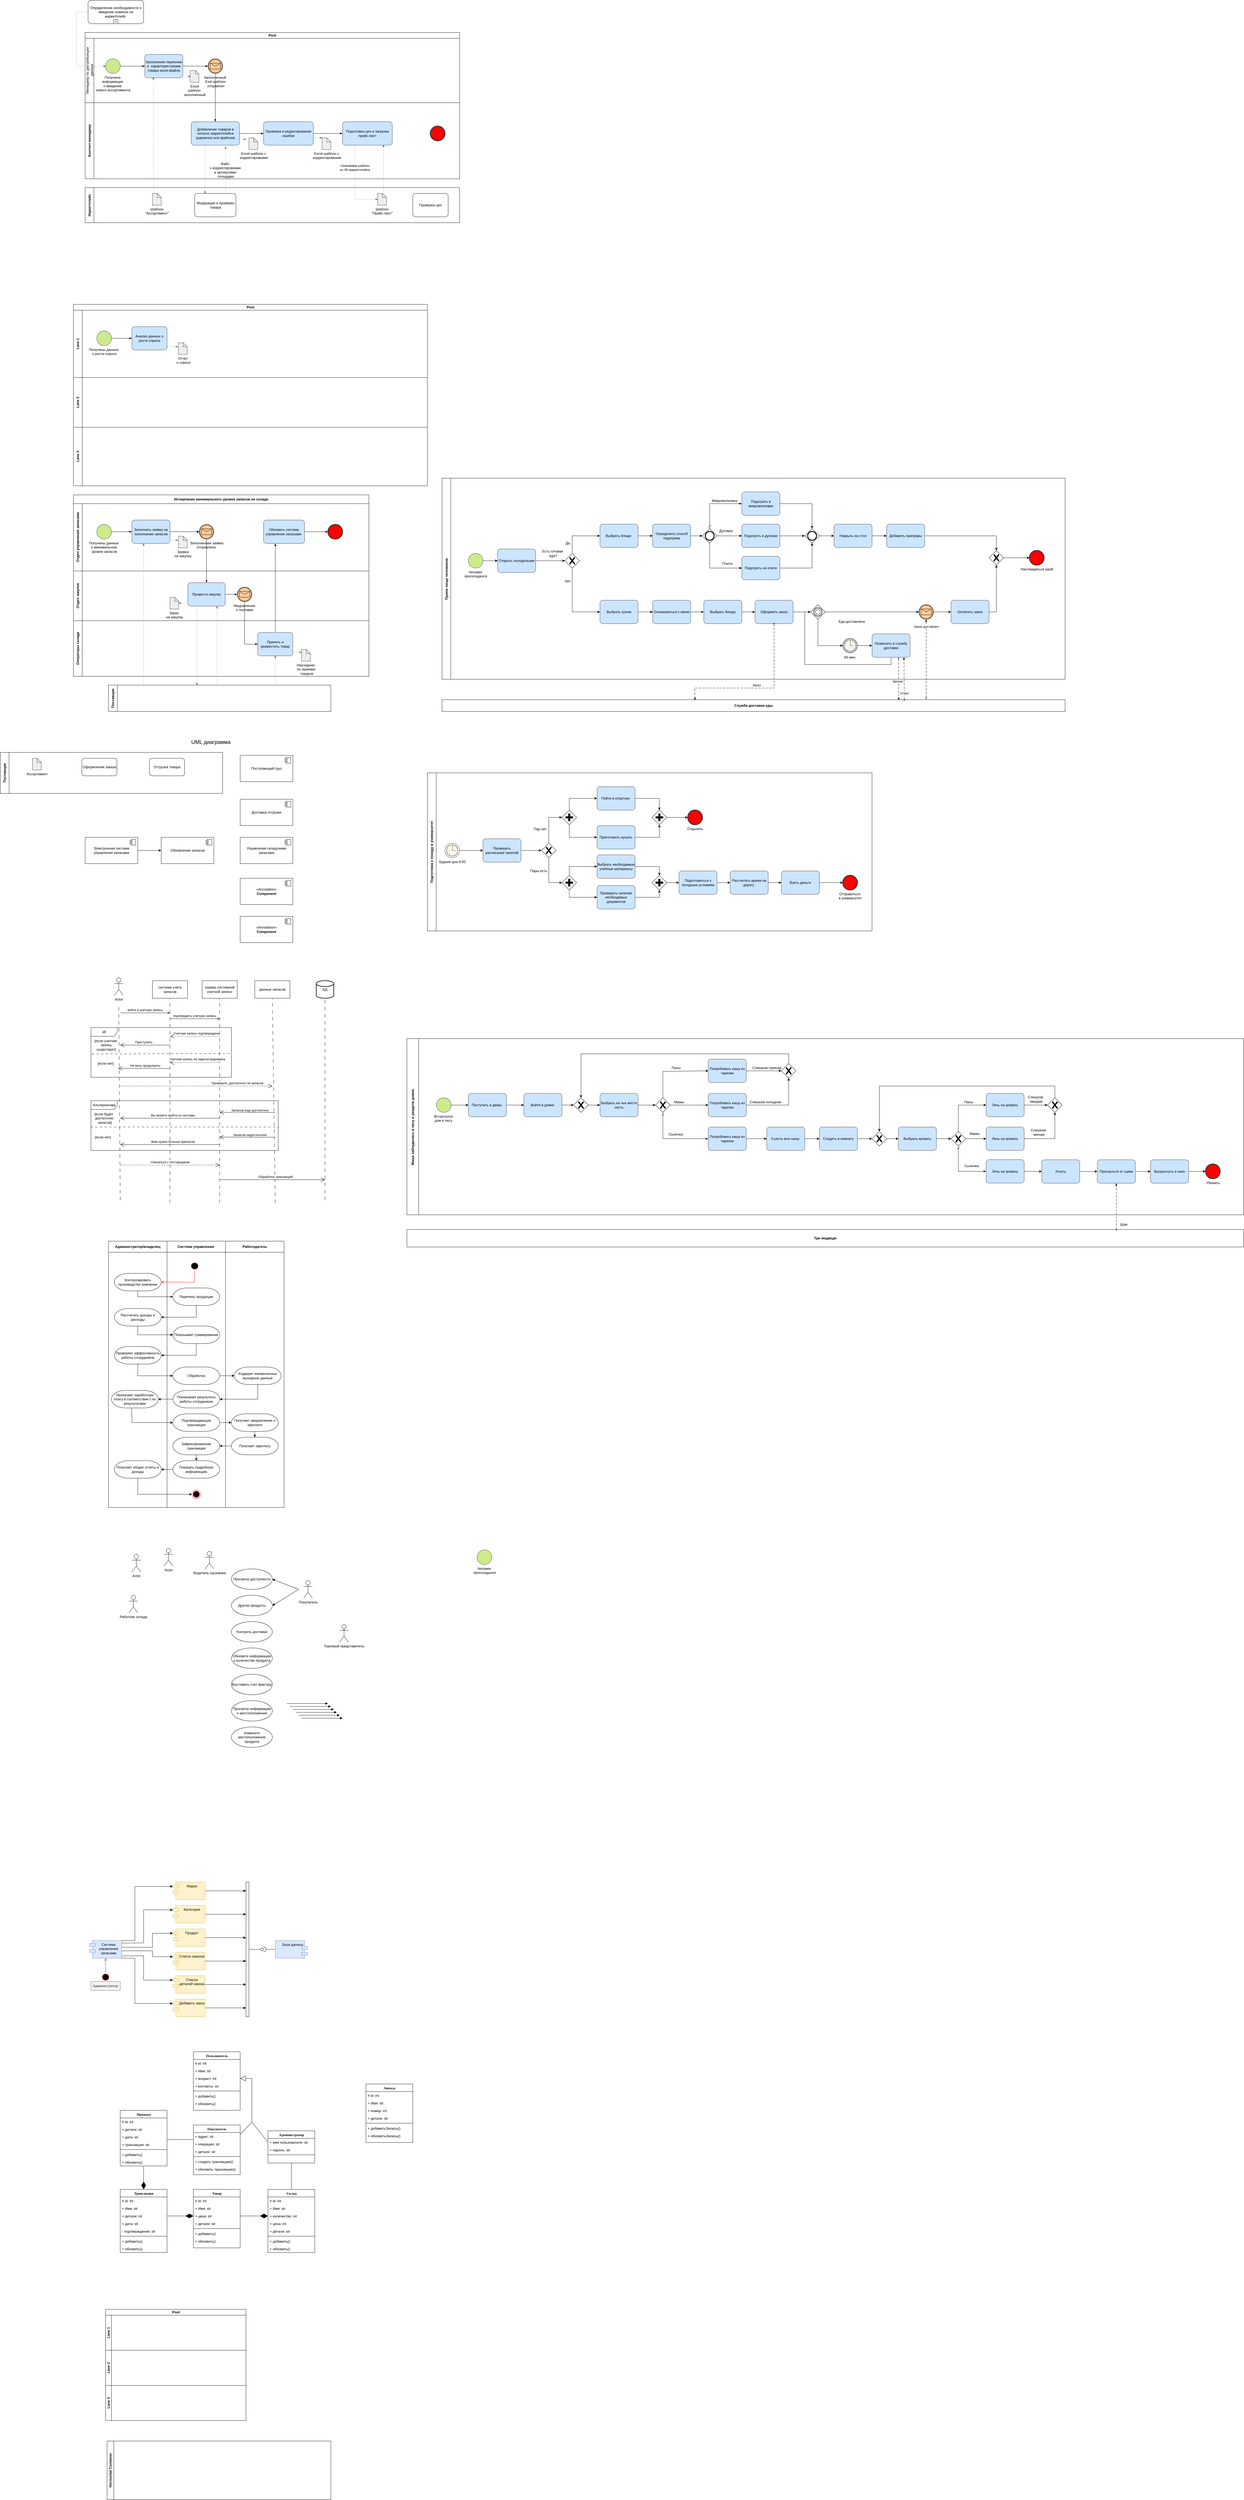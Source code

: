 <mxfile version="24.2.7" type="device">
  <diagram name="Страница — 1" id="yct9LuaehyVfiLT3777l">
    <mxGraphModel dx="2117" dy="530" grid="1" gridSize="10" guides="1" tooltips="1" connect="1" arrows="1" fold="1" page="1" pageScale="1" pageWidth="827" pageHeight="1169" math="0" shadow="0">
      <root>
        <mxCell id="0" />
        <mxCell id="1" parent="0" />
        <mxCell id="_2uGcPRbmotJijxzHi38-14" value="Pool" style="swimlane;html=1;childLayout=stackLayout;resizeParent=1;resizeParentMax=0;horizontal=1;startSize=20;horizontalStack=0;whiteSpace=wrap;" parent="1" vertex="1">
          <mxGeometry x="80" y="240" width="1280" height="500" as="geometry" />
        </mxCell>
        <mxCell id="_2uGcPRbmotJijxzHi38-15" value="&lt;span style=&quot;font-weight: 400;&quot;&gt;Менеджер по дистрибьюции&lt;/span&gt;&lt;div&gt;&lt;span style=&quot;font-weight: 400;&quot;&gt;&amp;nbsp;данных&lt;/span&gt;&lt;/div&gt;" style="swimlane;html=1;startSize=30;horizontal=0;" parent="_2uGcPRbmotJijxzHi38-14" vertex="1">
          <mxGeometry y="20" width="1280" height="220" as="geometry" />
        </mxCell>
        <mxCell id="_2uGcPRbmotJijxzHi38-3" value="Получена&amp;nbsp;&lt;div&gt;информация&amp;nbsp;&lt;/div&gt;&lt;div&gt;о введение&amp;nbsp;&lt;/div&gt;&lt;div&gt;нового ассортимента&lt;/div&gt;" style="points=[[0.145,0.145,0],[0.5,0,0],[0.855,0.145,0],[1,0.5,0],[0.855,0.855,0],[0.5,1,0],[0.145,0.855,0],[0,0.5,0]];shape=mxgraph.bpmn.event;html=1;verticalLabelPosition=bottom;labelBackgroundColor=#ffffff;verticalAlign=top;align=center;perimeter=ellipsePerimeter;outlineConnect=0;aspect=fixed;outline=standard;symbol=general;fillColor=#cdeb8b;strokeColor=#36393d;" parent="_2uGcPRbmotJijxzHi38-15" vertex="1">
          <mxGeometry x="70" y="70" width="50" height="50" as="geometry" />
        </mxCell>
        <mxCell id="_2uGcPRbmotJijxzHi38-5" value="Excel&lt;div&gt;шаблон&amp;nbsp;&lt;/div&gt;&lt;div&gt;заполненный&lt;/div&gt;" style="shape=mxgraph.bpmn.data;labelPosition=center;verticalLabelPosition=bottom;align=center;verticalAlign=top;size=12;html=1;fillColor=#eeeeee;strokeColor=#36393d;" parent="_2uGcPRbmotJijxzHi38-15" vertex="1">
          <mxGeometry x="359" y="110" width="30" height="40" as="geometry" />
        </mxCell>
        <mxCell id="_2uGcPRbmotJijxzHi38-9" value="Заполнение перечнем и&amp;nbsp; характеристиками товара excel-файла" style="points=[[0.25,0,0],[0.5,0,0],[0.75,0,0],[1,0.25,0],[1,0.5,0],[1,0.75,0],[0.75,1,0],[0.5,1,0],[0.25,1,0],[0,0.75,0],[0,0.5,0],[0,0.25,0]];shape=mxgraph.bpmn.task;whiteSpace=wrap;rectStyle=rounded;size=10;html=1;container=1;expand=0;collapsible=0;taskMarker=abstract;fillColor=#cce5ff;strokeColor=#36393d;" parent="_2uGcPRbmotJijxzHi38-15" vertex="1">
          <mxGeometry x="204" y="55" width="130" height="80" as="geometry" />
        </mxCell>
        <mxCell id="_2uGcPRbmotJijxzHi38-12" value="Заполненный&amp;nbsp;&lt;div&gt;Exel шаблон&lt;/div&gt;&lt;div&gt;&amp;nbsp;отправлен&lt;/div&gt;" style="points=[[0.145,0.145,0],[0.5,0,0],[0.855,0.145,0],[1,0.5,0],[0.855,0.855,0],[0.5,1,0],[0.145,0.855,0],[0,0.5,0]];shape=mxgraph.bpmn.event;html=1;verticalLabelPosition=bottom;labelBackgroundColor=#ffffff;verticalAlign=top;align=center;perimeter=ellipsePerimeter;outlineConnect=0;aspect=fixed;outline=catching;symbol=message;fillColor=#ffcc99;strokeColor=#000000;" parent="_2uGcPRbmotJijxzHi38-15" vertex="1">
          <mxGeometry x="420" y="70" width="50" height="50" as="geometry" />
        </mxCell>
        <mxCell id="_2uGcPRbmotJijxzHi38-23" value="" style="edgeStyle=elbowEdgeStyle;fontSize=12;html=1;endArrow=blockThin;endFill=1;rounded=0;exitX=1;exitY=0.5;exitDx=0;exitDy=0;exitPerimeter=0;entryX=0;entryY=0.5;entryDx=0;entryDy=0;entryPerimeter=0;" parent="_2uGcPRbmotJijxzHi38-15" source="_2uGcPRbmotJijxzHi38-9" target="_2uGcPRbmotJijxzHi38-12" edge="1">
          <mxGeometry width="160" relative="1" as="geometry">
            <mxPoint x="420" y="110" as="sourcePoint" />
            <mxPoint x="410" y="110" as="targetPoint" />
          </mxGeometry>
        </mxCell>
        <mxCell id="_2uGcPRbmotJijxzHi38-24" value="" style="edgeStyle=elbowEdgeStyle;fontSize=12;html=1;endFill=0;startFill=0;endSize=6;startSize=6;dashed=1;dashPattern=1 4;endArrow=openThin;startArrow=none;rounded=0;exitX=1;exitY=0.75;exitDx=0;exitDy=0;exitPerimeter=0;" parent="_2uGcPRbmotJijxzHi38-15" source="_2uGcPRbmotJijxzHi38-9" edge="1">
          <mxGeometry width="160" relative="1" as="geometry">
            <mxPoint x="410" y="110" as="sourcePoint" />
            <mxPoint x="360" y="130" as="targetPoint" />
          </mxGeometry>
        </mxCell>
        <mxCell id="_2uGcPRbmotJijxzHi38-31" value="" style="edgeStyle=elbowEdgeStyle;fontSize=12;html=1;endArrow=blockThin;endFill=1;rounded=0;entryX=0;entryY=0.5;entryDx=0;entryDy=0;entryPerimeter=0;exitX=1;exitY=0.5;exitDx=0;exitDy=0;exitPerimeter=0;" parent="_2uGcPRbmotJijxzHi38-15" source="_2uGcPRbmotJijxzHi38-3" target="_2uGcPRbmotJijxzHi38-9" edge="1">
          <mxGeometry width="160" relative="1" as="geometry">
            <mxPoint x="370" y="220" as="sourcePoint" />
            <mxPoint x="430" y="220" as="targetPoint" />
          </mxGeometry>
        </mxCell>
        <mxCell id="_2uGcPRbmotJijxzHi38-16" value="Контент-менеджер" style="swimlane;html=1;startSize=30;horizontal=0;" parent="_2uGcPRbmotJijxzHi38-14" vertex="1">
          <mxGeometry y="240" width="1280" height="260" as="geometry" />
        </mxCell>
        <mxCell id="_2uGcPRbmotJijxzHi38-25" value="Добавление товаров в каталог маркетплейса (единично или файлом)" style="points=[[0.25,0,0],[0.5,0,0],[0.75,0,0],[1,0.25,0],[1,0.5,0],[1,0.75,0],[0.75,1,0],[0.5,1,0],[0.25,1,0],[0,0.75,0],[0,0.5,0],[0,0.25,0]];shape=mxgraph.bpmn.task;whiteSpace=wrap;rectStyle=rounded;size=10;html=1;container=1;expand=0;collapsible=0;taskMarker=abstract;fillColor=#cce5ff;strokeColor=#36393d;" parent="_2uGcPRbmotJijxzHi38-16" vertex="1">
          <mxGeometry x="362.5" y="65" width="165" height="80" as="geometry" />
        </mxCell>
        <mxCell id="_2uGcPRbmotJijxzHi38-38" value="Excel шаблон с&lt;div&gt;&amp;nbsp;корректировками&lt;/div&gt;" style="shape=mxgraph.bpmn.data;labelPosition=center;verticalLabelPosition=bottom;align=center;verticalAlign=top;size=14;html=1;fillColor=#eeeeee;strokeColor=#36393d;" parent="_2uGcPRbmotJijxzHi38-16" vertex="1">
          <mxGeometry x="560" y="120" width="30" height="40" as="geometry" />
        </mxCell>
        <mxCell id="_2uGcPRbmotJijxzHi38-39" value="Проверка и редактирование&lt;div&gt;ошибок&lt;/div&gt;" style="points=[[0.25,0,0],[0.5,0,0],[0.75,0,0],[1,0.25,0],[1,0.5,0],[1,0.75,0],[0.75,1,0],[0.5,1,0],[0.25,1,0],[0,0.75,0],[0,0.5,0],[0,0.25,0]];shape=mxgraph.bpmn.task;whiteSpace=wrap;rectStyle=rounded;size=10;html=1;container=1;expand=0;collapsible=0;taskMarker=abstract;fillColor=#cce5ff;strokeColor=#36393d;" parent="_2uGcPRbmotJijxzHi38-16" vertex="1">
          <mxGeometry x="610" y="65" width="170" height="80" as="geometry" />
        </mxCell>
        <mxCell id="_2uGcPRbmotJijxzHi38-42" value="" style="edgeStyle=elbowEdgeStyle;fontSize=12;html=1;endArrow=blockThin;endFill=1;rounded=0;entryX=0;entryY=0.5;entryDx=0;entryDy=0;entryPerimeter=0;exitX=1;exitY=0.5;exitDx=0;exitDy=0;exitPerimeter=0;" parent="_2uGcPRbmotJijxzHi38-16" source="_2uGcPRbmotJijxzHi38-25" target="_2uGcPRbmotJijxzHi38-39" edge="1">
          <mxGeometry width="160" relative="1" as="geometry">
            <mxPoint x="410" y="10" as="sourcePoint" />
            <mxPoint x="470" y="10" as="targetPoint" />
          </mxGeometry>
        </mxCell>
        <mxCell id="_2uGcPRbmotJijxzHi38-43" value="Excel шаблон с&lt;div&gt;&amp;nbsp;корректировками&lt;/div&gt;" style="shape=mxgraph.bpmn.data;labelPosition=center;verticalLabelPosition=bottom;align=center;verticalAlign=top;size=14;html=1;fillColor=#eeeeee;strokeColor=#36393d;" parent="_2uGcPRbmotJijxzHi38-16" vertex="1">
          <mxGeometry x="810" y="120" width="30" height="40" as="geometry" />
        </mxCell>
        <mxCell id="_2uGcPRbmotJijxzHi38-45" value="Подготовка цен и загрузка&lt;div&gt;прайс-лист&lt;/div&gt;" style="points=[[0.25,0,0],[0.5,0,0],[0.75,0,0],[1,0.25,0],[1,0.5,0],[1,0.75,0],[0.75,1,0],[0.5,1,0],[0.25,1,0],[0,0.75,0],[0,0.5,0],[0,0.25,0]];shape=mxgraph.bpmn.task;whiteSpace=wrap;rectStyle=rounded;size=10;html=1;container=1;expand=0;collapsible=0;taskMarker=abstract;fillColor=#cce5ff;strokeColor=#36393d;" parent="_2uGcPRbmotJijxzHi38-16" vertex="1">
          <mxGeometry x="880" y="65" width="170" height="80" as="geometry" />
        </mxCell>
        <mxCell id="_2uGcPRbmotJijxzHi38-13" value="" style="points=[[0.145,0.145,0],[0.5,0,0],[0.855,0.145,0],[1,0.5,0],[0.855,0.855,0],[0.5,1,0],[0.145,0.855,0],[0,0.5,0]];shape=mxgraph.bpmn.event;html=1;verticalLabelPosition=bottom;labelBackgroundColor=#ffffff;verticalAlign=top;align=center;perimeter=ellipsePerimeter;outlineConnect=0;aspect=fixed;outline=end;symbol=terminate2;fillColor=#FF0000;strokeColor=#36393d;" parent="_2uGcPRbmotJijxzHi38-16" vertex="1">
          <mxGeometry x="1180" y="80" width="50" height="50" as="geometry" />
        </mxCell>
        <mxCell id="_2uGcPRbmotJijxzHi38-26" value="" style="edgeStyle=elbowEdgeStyle;fontSize=12;html=1;endArrow=blockThin;endFill=1;rounded=0;entryX=0.5;entryY=0;entryDx=0;entryDy=0;entryPerimeter=0;" parent="_2uGcPRbmotJijxzHi38-14" source="_2uGcPRbmotJijxzHi38-12" target="_2uGcPRbmotJijxzHi38-25" edge="1">
          <mxGeometry width="160" relative="1" as="geometry">
            <mxPoint x="370" y="280" as="sourcePoint" />
            <mxPoint x="430" y="280" as="targetPoint" />
          </mxGeometry>
        </mxCell>
        <mxCell id="_2uGcPRbmotJijxzHi38-11" value="Определение необходимости о введение новинок на маркетплейс&amp;nbsp;" style="points=[[0.25,0,0],[0.5,0,0],[0.75,0,0],[1,0.25,0],[1,0.5,0],[1,0.75,0],[0.75,1,0],[0.5,1,0],[0.25,1,0],[0,0.75,0],[0,0.5,0],[0,0.25,0]];shape=mxgraph.bpmn.task;whiteSpace=wrap;rectStyle=rounded;size=10;html=1;container=1;expand=0;collapsible=0;taskMarker=abstract;isLoopSub=1;" parent="1" vertex="1">
          <mxGeometry x="90" y="130" width="190" height="80" as="geometry" />
        </mxCell>
        <mxCell id="_2uGcPRbmotJijxzHi38-20" value="" style="edgeStyle=elbowEdgeStyle;fontSize=12;html=1;endFill=0;startFill=0;endSize=6;startSize=6;dashed=1;dashPattern=1 4;endArrow=openThin;startArrow=none;rounded=0;exitX=0;exitY=0.5;exitDx=0;exitDy=0;exitPerimeter=0;entryX=0;entryY=0.5;entryDx=0;entryDy=0;entryPerimeter=0;" parent="1" source="_2uGcPRbmotJijxzHi38-11" target="_2uGcPRbmotJijxzHi38-3" edge="1">
          <mxGeometry width="160" relative="1" as="geometry">
            <mxPoint x="450" y="370" as="sourcePoint" />
            <mxPoint x="510" y="370" as="targetPoint" />
            <Array as="points">
              <mxPoint x="50" y="270" />
            </Array>
          </mxGeometry>
        </mxCell>
        <mxCell id="_2uGcPRbmotJijxzHi38-32" value="Иаркетплейс" style="swimlane;startSize=30;horizontal=0;html=1;whiteSpace=wrap;" parent="1" vertex="1">
          <mxGeometry x="80" y="770" width="1280" height="120" as="geometry" />
        </mxCell>
        <mxCell id="_2uGcPRbmotJijxzHi38-33" value="Модерация и проверка товара" style="points=[[0.25,0,0],[0.5,0,0],[0.75,0,0],[1,0.25,0],[1,0.5,0],[1,0.75,0],[0.75,1,0],[0.5,1,0],[0.25,1,0],[0,0.75,0],[0,0.5,0],[0,0.25,0]];shape=mxgraph.bpmn.task;whiteSpace=wrap;rectStyle=rounded;size=10;html=1;container=1;expand=0;collapsible=0;taskMarker=abstract;" parent="_2uGcPRbmotJijxzHi38-32" vertex="1">
          <mxGeometry x="374.5" y="20" width="141" height="80" as="geometry" />
        </mxCell>
        <mxCell id="_2uGcPRbmotJijxzHi38-47" value="Шаблон&lt;div&gt;&quot;Прайс-лист&quot;&lt;/div&gt;" style="shape=mxgraph.bpmn.data;labelPosition=center;verticalLabelPosition=bottom;align=center;verticalAlign=top;size=14;html=1;fillColor=#eeeeee;strokeColor=#36393d;" parent="_2uGcPRbmotJijxzHi38-32" vertex="1">
          <mxGeometry x="1000" y="20" width="30" height="40" as="geometry" />
        </mxCell>
        <mxCell id="_2uGcPRbmotJijxzHi38-48" value="Шаблон&lt;div&gt;&quot;Ассортимент&quot;&lt;/div&gt;" style="shape=mxgraph.bpmn.data;labelPosition=center;verticalLabelPosition=bottom;align=center;verticalAlign=top;size=14;html=1;fillColor=#eeeeee;strokeColor=#36393d;" parent="_2uGcPRbmotJijxzHi38-32" vertex="1">
          <mxGeometry x="230" y="20" width="30" height="40" as="geometry" />
        </mxCell>
        <mxCell id="_2uGcPRbmotJijxzHi38-60" value="Проверка цен" style="points=[[0.25,0,0],[0.5,0,0],[0.75,0,0],[1,0.25,0],[1,0.5,0],[1,0.75,0],[0.75,1,0],[0.5,1,0],[0.25,1,0],[0,0.75,0],[0,0.5,0],[0,0.25,0]];shape=mxgraph.bpmn.task;whiteSpace=wrap;rectStyle=rounded;size=10;html=1;container=1;expand=0;collapsible=0;taskMarker=abstract;" parent="_2uGcPRbmotJijxzHi38-32" vertex="1">
          <mxGeometry x="1120" y="20" width="121" height="80" as="geometry" />
        </mxCell>
        <mxCell id="_2uGcPRbmotJijxzHi38-35" value="" style="edgeStyle=elbowEdgeStyle;fontSize=12;html=1;endFill=0;startFill=0;endSize=6;startSize=6;dashed=1;dashPattern=1 4;endArrow=openThin;startArrow=none;rounded=0;entryX=0.25;entryY=0;entryDx=0;entryDy=0;entryPerimeter=0;exitX=0.288;exitY=1.014;exitDx=0;exitDy=0;exitPerimeter=0;" parent="1" source="_2uGcPRbmotJijxzHi38-25" target="_2uGcPRbmotJijxzHi38-33" edge="1">
          <mxGeometry width="160" relative="1" as="geometry">
            <mxPoint x="490" y="640" as="sourcePoint" />
            <mxPoint x="495" y="730" as="targetPoint" />
          </mxGeometry>
        </mxCell>
        <mxCell id="_2uGcPRbmotJijxzHi38-36" value="Файл&amp;nbsp;&lt;div&gt;с корректировками&amp;nbsp;&lt;div&gt;и артикулами&amp;nbsp;&lt;/div&gt;&lt;div&gt;площадки&lt;/div&gt;&lt;/div&gt;" style="edgeStyle=elbowEdgeStyle;fontSize=12;html=1;endFill=0;startFill=0;endSize=6;startSize=6;dashed=1;dashPattern=1 4;endArrow=openThin;startArrow=none;rounded=0;exitX=0.75;exitY=0;exitDx=0;exitDy=0;exitPerimeter=0;entryX=0.712;entryY=1.063;entryDx=0;entryDy=0;entryPerimeter=0;" parent="1" source="_2uGcPRbmotJijxzHi38-33" target="_2uGcPRbmotJijxzHi38-25" edge="1">
          <mxGeometry x="0.002" width="160" relative="1" as="geometry">
            <mxPoint x="440" y="640" as="sourcePoint" />
            <mxPoint x="560" y="640" as="targetPoint" />
            <mxPoint as="offset" />
          </mxGeometry>
        </mxCell>
        <mxCell id="_2uGcPRbmotJijxzHi38-37" value="" style="edgeStyle=elbowEdgeStyle;fontSize=12;html=1;endFill=0;startFill=0;endSize=6;startSize=6;dashed=1;dashPattern=1 4;endArrow=openThin;startArrow=none;rounded=0;exitX=1;exitY=0.75;exitDx=0;exitDy=0;exitPerimeter=0;" parent="1" source="_2uGcPRbmotJijxzHi38-25" edge="1">
          <mxGeometry width="160" relative="1" as="geometry">
            <mxPoint x="450" y="790" as="sourcePoint" />
            <mxPoint x="630" y="605" as="targetPoint" />
          </mxGeometry>
        </mxCell>
        <mxCell id="_2uGcPRbmotJijxzHi38-44" value="" style="edgeStyle=elbowEdgeStyle;fontSize=12;html=1;endFill=0;startFill=0;endSize=6;startSize=6;dashed=1;dashPattern=1 4;endArrow=openThin;startArrow=none;rounded=0;entryX=0;entryY=0;entryDx=0;entryDy=0;entryPerimeter=0;" parent="1" target="_2uGcPRbmotJijxzHi38-43" edge="1">
          <mxGeometry width="160" relative="1" as="geometry">
            <mxPoint x="860" y="600" as="sourcePoint" />
            <mxPoint x="550" y="490" as="targetPoint" />
            <Array as="points" />
          </mxGeometry>
        </mxCell>
        <mxCell id="_2uGcPRbmotJijxzHi38-46" value="" style="edgeStyle=elbowEdgeStyle;fontSize=12;html=1;endArrow=blockThin;endFill=1;rounded=0;entryX=0;entryY=0.5;entryDx=0;entryDy=0;entryPerimeter=0;" parent="1" target="_2uGcPRbmotJijxzHi38-45" edge="1">
          <mxGeometry width="160" relative="1" as="geometry">
            <mxPoint x="860" y="585" as="sourcePoint" />
            <mxPoint x="550" y="490" as="targetPoint" />
          </mxGeometry>
        </mxCell>
        <mxCell id="_2uGcPRbmotJijxzHi38-54" value="" style="edgeStyle=elbowEdgeStyle;fontSize=12;html=1;endFill=0;startFill=0;endSize=6;startSize=6;dashed=1;dashPattern=1 4;endArrow=openThin;startArrow=none;rounded=0;entryX=0.222;entryY=0.977;entryDx=0;entryDy=0;entryPerimeter=0;exitX=0.147;exitY=0.038;exitDx=0;exitDy=0;exitPerimeter=0;" parent="1" source="_2uGcPRbmotJijxzHi38-48" target="_2uGcPRbmotJijxzHi38-9" edge="1">
          <mxGeometry width="160" relative="1" as="geometry">
            <mxPoint x="313.5" y="615" as="sourcePoint" />
            <mxPoint x="310" y="400" as="targetPoint" />
            <Array as="points">
              <mxPoint x="313.5" y="560" />
            </Array>
          </mxGeometry>
        </mxCell>
        <mxCell id="_2uGcPRbmotJijxzHi38-55" value="" style="edgeStyle=elbowEdgeStyle;fontSize=12;html=1;endFill=0;startFill=0;endSize=6;startSize=6;dashed=1;dashPattern=1 4;endArrow=openThin;startArrow=none;rounded=0;entryX=0;entryY=0.5;entryDx=0;entryDy=0;entryPerimeter=0;exitX=0.25;exitY=1;exitDx=0;exitDy=0;exitPerimeter=0;" parent="1" source="_2uGcPRbmotJijxzHi38-45" target="_2uGcPRbmotJijxzHi38-47" edge="1">
          <mxGeometry width="160" relative="1" as="geometry">
            <mxPoint x="810" y="760" as="sourcePoint" />
            <mxPoint x="870" y="760" as="targetPoint" />
            <Array as="points">
              <mxPoint x="1003" y="720" />
            </Array>
          </mxGeometry>
        </mxCell>
        <mxCell id="_2uGcPRbmotJijxzHi38-59" value="Скачиваем шаблон&lt;div&gt;из ЛК маркетплейса&lt;/div&gt;" style="edgeLabel;html=1;align=center;verticalAlign=middle;resizable=0;points=[];" parent="_2uGcPRbmotJijxzHi38-55" vertex="1" connectable="0">
          <mxGeometry x="-0.413" y="-1" relative="1" as="geometry">
            <mxPoint as="offset" />
          </mxGeometry>
        </mxCell>
        <mxCell id="_2uGcPRbmotJijxzHi38-58" value="" style="edgeStyle=elbowEdgeStyle;fontSize=12;html=1;endFill=0;startFill=0;endSize=6;startSize=6;dashed=1;dashPattern=1 4;endArrow=openThin;startArrow=none;rounded=0;entryX=0.824;entryY=0.995;entryDx=0;entryDy=0;entryPerimeter=0;exitX=0;exitY=0;exitDx=16;exitDy=0;exitPerimeter=0;" parent="1" source="_2uGcPRbmotJijxzHi38-47" target="_2uGcPRbmotJijxzHi38-45" edge="1">
          <mxGeometry width="160" relative="1" as="geometry">
            <mxPoint x="1130" y="700" as="sourcePoint" />
            <mxPoint x="1190" y="700" as="targetPoint" />
            <Array as="points">
              <mxPoint x="1100" y="660" />
            </Array>
          </mxGeometry>
        </mxCell>
        <mxCell id="_2uGcPRbmotJijxzHi38-72" value="Pool" style="swimlane;html=1;childLayout=stackLayout;resizeParent=1;resizeParentMax=0;horizontal=1;startSize=20;horizontalStack=0;whiteSpace=wrap;" parent="1" vertex="1">
          <mxGeometry x="40" y="1169" width="1210" height="620" as="geometry" />
        </mxCell>
        <mxCell id="_2uGcPRbmotJijxzHi38-73" value="Lane 1" style="swimlane;html=1;startSize=30;horizontal=0;" parent="_2uGcPRbmotJijxzHi38-72" vertex="1">
          <mxGeometry y="20" width="1210" height="230" as="geometry" />
        </mxCell>
        <mxCell id="_2uGcPRbmotJijxzHi38-76" value="Получены данные&amp;nbsp;&lt;div&gt;о росте спроса&lt;/div&gt;" style="points=[[0.145,0.145,0],[0.5,0,0],[0.855,0.145,0],[1,0.5,0],[0.855,0.855,0],[0.5,1,0],[0.145,0.855,0],[0,0.5,0]];shape=mxgraph.bpmn.event;html=1;verticalLabelPosition=bottom;labelBackgroundColor=#ffffff;verticalAlign=top;align=center;perimeter=ellipsePerimeter;outlineConnect=0;aspect=fixed;outline=standard;symbol=general;fillColor=#cdeb8b;strokeColor=#36393d;" parent="_2uGcPRbmotJijxzHi38-73" vertex="1">
          <mxGeometry x="80" y="71" width="50" height="50" as="geometry" />
        </mxCell>
        <mxCell id="_2uGcPRbmotJijxzHi38-77" value="Анализ данных о росте спроса" style="points=[[0.25,0,0],[0.5,0,0],[0.75,0,0],[1,0.25,0],[1,0.5,0],[1,0.75,0],[0.75,1,0],[0.5,1,0],[0.25,1,0],[0,0.75,0],[0,0.5,0],[0,0.25,0]];shape=mxgraph.bpmn.task;whiteSpace=wrap;rectStyle=rounded;size=10;html=1;container=1;expand=0;collapsible=0;taskMarker=abstract;fillColor=#cce5ff;strokeColor=#36393d;" parent="_2uGcPRbmotJijxzHi38-73" vertex="1">
          <mxGeometry x="200" y="56" width="120" height="80" as="geometry" />
        </mxCell>
        <mxCell id="_2uGcPRbmotJijxzHi38-79" value="" style="edgeStyle=elbowEdgeStyle;fontSize=12;html=1;endArrow=blockThin;endFill=1;rounded=0;exitX=1;exitY=0.5;exitDx=0;exitDy=0;exitPerimeter=0;entryX=0;entryY=0.5;entryDx=0;entryDy=0;entryPerimeter=0;" parent="_2uGcPRbmotJijxzHi38-73" source="_2uGcPRbmotJijxzHi38-76" target="_2uGcPRbmotJijxzHi38-77" edge="1">
          <mxGeometry width="160" relative="1" as="geometry">
            <mxPoint x="470" y="241" as="sourcePoint" />
            <mxPoint x="530" y="241" as="targetPoint" />
          </mxGeometry>
        </mxCell>
        <mxCell id="_2uGcPRbmotJijxzHi38-78" value="Отчет&lt;div&gt;&amp;nbsp;о спросе&lt;/div&gt;" style="shape=mxgraph.bpmn.data;labelPosition=center;verticalLabelPosition=bottom;align=center;verticalAlign=top;size=14;html=1;fillColor=#eeeeee;strokeColor=#36393d;" parent="_2uGcPRbmotJijxzHi38-73" vertex="1">
          <mxGeometry x="359" y="111" width="30" height="40" as="geometry" />
        </mxCell>
        <mxCell id="_2uGcPRbmotJijxzHi38-80" value="" style="edgeStyle=elbowEdgeStyle;fontSize=12;html=1;endFill=0;startFill=0;endSize=6;startSize=6;dashed=1;dashPattern=1 4;endArrow=openThin;startArrow=none;rounded=0;exitX=1.01;exitY=0.853;exitDx=0;exitDy=0;exitPerimeter=0;entryX=-0.06;entryY=0.35;entryDx=0;entryDy=0;entryPerimeter=0;" parent="_2uGcPRbmotJijxzHi38-73" source="_2uGcPRbmotJijxzHi38-77" target="_2uGcPRbmotJijxzHi38-78" edge="1">
          <mxGeometry width="160" relative="1" as="geometry">
            <mxPoint x="470" y="101" as="sourcePoint" />
            <mxPoint x="530" y="101" as="targetPoint" />
          </mxGeometry>
        </mxCell>
        <mxCell id="_2uGcPRbmotJijxzHi38-74" value="Lane 2" style="swimlane;html=1;startSize=30;horizontal=0;" parent="_2uGcPRbmotJijxzHi38-72" vertex="1">
          <mxGeometry y="250" width="1210" height="170" as="geometry" />
        </mxCell>
        <mxCell id="_2uGcPRbmotJijxzHi38-75" value="Lane 3" style="swimlane;html=1;startSize=30;horizontal=0;" parent="_2uGcPRbmotJijxzHi38-72" vertex="1">
          <mxGeometry y="420" width="1210" height="200" as="geometry" />
        </mxCell>
        <mxCell id="_2uGcPRbmotJijxzHi38-93" value="Поставщик" style="swimlane;startSize=30;horizontal=0;html=1;whiteSpace=wrap;" parent="1" vertex="1">
          <mxGeometry x="160" y="2470" width="760" height="90" as="geometry" />
        </mxCell>
        <mxCell id="_2uGcPRbmotJijxzHi38-107" value="" style="edgeStyle=elbowEdgeStyle;fontSize=12;html=1;endFill=0;startFill=0;endSize=6;startSize=6;dashed=1;dashPattern=1 4;endArrow=openThin;startArrow=none;rounded=0;exitX=0.25;exitY=1;exitDx=0;exitDy=0;exitPerimeter=0;" parent="1" source="_2uGcPRbmotJijxzHi38-99" edge="1">
          <mxGeometry width="160" relative="1" as="geometry">
            <mxPoint x="730" y="2320" as="sourcePoint" />
            <mxPoint x="462" y="2470" as="targetPoint" />
            <Array as="points">
              <mxPoint x="462" y="2280" />
              <mxPoint x="460" y="2290" />
            </Array>
          </mxGeometry>
        </mxCell>
        <mxCell id="_2uGcPRbmotJijxzHi38-110" value="" style="edgeStyle=elbowEdgeStyle;fontSize=12;html=1;endFill=0;startFill=0;endSize=6;startSize=6;dashed=1;dashPattern=1 4;endArrow=openThin;startArrow=none;rounded=0;entryX=0;entryY=0.25;entryDx=0;entryDy=0;entryPerimeter=0;" parent="1" target="_2uGcPRbmotJijxzHi38-109" edge="1">
          <mxGeometry width="160" relative="1" as="geometry">
            <mxPoint x="760" y="2360" as="sourcePoint" />
            <mxPoint x="710" y="2320" as="targetPoint" />
          </mxGeometry>
        </mxCell>
        <mxCell id="_2uGcPRbmotJijxzHi38-81" value="Исчерпание минимального уровня запасов на складе" style="swimlane;html=1;childLayout=stackLayout;resizeParent=1;resizeParentMax=0;horizontal=1;startSize=30;horizontalStack=0;whiteSpace=wrap;" parent="1" vertex="1">
          <mxGeometry x="40" y="1820" width="1010" height="620" as="geometry" />
        </mxCell>
        <mxCell id="_2uGcPRbmotJijxzHi38-82" value="Отдел управления запасами" style="swimlane;html=1;startSize=30;horizontal=0;" parent="_2uGcPRbmotJijxzHi38-81" vertex="1">
          <mxGeometry y="30" width="1010" height="230" as="geometry" />
        </mxCell>
        <mxCell id="_2uGcPRbmotJijxzHi38-83" value="Получены данные&amp;nbsp;&lt;div&gt;о минимальном&amp;nbsp;&lt;/div&gt;&lt;div&gt;уровне запасов&lt;/div&gt;" style="points=[[0.145,0.145,0],[0.5,0,0],[0.855,0.145,0],[1,0.5,0],[0.855,0.855,0],[0.5,1,0],[0.145,0.855,0],[0,0.5,0]];shape=mxgraph.bpmn.event;html=1;verticalLabelPosition=bottom;labelBackgroundColor=#ffffff;verticalAlign=top;align=center;perimeter=ellipsePerimeter;outlineConnect=0;aspect=fixed;outline=standard;symbol=general;fillColor=#cdeb8b;strokeColor=#36393d;" parent="_2uGcPRbmotJijxzHi38-82" vertex="1">
          <mxGeometry x="80" y="71" width="50" height="50" as="geometry" />
        </mxCell>
        <mxCell id="_2uGcPRbmotJijxzHi38-91" value="" style="edgeStyle=orthogonalEdgeStyle;rounded=0;orthogonalLoop=1;jettySize=auto;html=1;" parent="_2uGcPRbmotJijxzHi38-82" source="_2uGcPRbmotJijxzHi38-84" target="_2uGcPRbmotJijxzHi38-90" edge="1">
          <mxGeometry relative="1" as="geometry" />
        </mxCell>
        <mxCell id="_2uGcPRbmotJijxzHi38-84" value="Заполнить заявку на пополнение запасов" style="points=[[0.25,0,0],[0.5,0,0],[0.75,0,0],[1,0.25,0],[1,0.5,0],[1,0.75,0],[0.75,1,0],[0.5,1,0],[0.25,1,0],[0,0.75,0],[0,0.5,0],[0,0.25,0]];shape=mxgraph.bpmn.task;whiteSpace=wrap;rectStyle=rounded;size=10;html=1;container=1;expand=0;collapsible=0;taskMarker=abstract;fillColor=#cce5ff;strokeColor=#36393d;" parent="_2uGcPRbmotJijxzHi38-82" vertex="1">
          <mxGeometry x="200" y="56" width="130" height="80" as="geometry" />
        </mxCell>
        <mxCell id="_2uGcPRbmotJijxzHi38-85" value="" style="edgeStyle=elbowEdgeStyle;fontSize=12;html=1;endArrow=blockThin;endFill=1;rounded=0;exitX=1;exitY=0.5;exitDx=0;exitDy=0;exitPerimeter=0;entryX=0;entryY=0.5;entryDx=0;entryDy=0;entryPerimeter=0;" parent="_2uGcPRbmotJijxzHi38-82" source="_2uGcPRbmotJijxzHi38-83" target="_2uGcPRbmotJijxzHi38-84" edge="1">
          <mxGeometry width="160" relative="1" as="geometry">
            <mxPoint x="470" y="241" as="sourcePoint" />
            <mxPoint x="530" y="241" as="targetPoint" />
          </mxGeometry>
        </mxCell>
        <mxCell id="_2uGcPRbmotJijxzHi38-86" value="Заявка&lt;div&gt;на закупку&lt;/div&gt;" style="shape=mxgraph.bpmn.data;labelPosition=center;verticalLabelPosition=bottom;align=center;verticalAlign=top;size=14;html=1;fillColor=#eeeeee;strokeColor=#36393d;" parent="_2uGcPRbmotJijxzHi38-82" vertex="1">
          <mxGeometry x="359" y="111" width="30" height="40" as="geometry" />
        </mxCell>
        <mxCell id="_2uGcPRbmotJijxzHi38-87" value="" style="edgeStyle=elbowEdgeStyle;fontSize=12;html=1;endFill=0;startFill=0;endSize=6;startSize=6;dashed=1;dashPattern=1 4;endArrow=openThin;startArrow=none;rounded=0;exitX=1.01;exitY=0.853;exitDx=0;exitDy=0;exitPerimeter=0;entryX=-0.06;entryY=0.35;entryDx=0;entryDy=0;entryPerimeter=0;" parent="_2uGcPRbmotJijxzHi38-82" source="_2uGcPRbmotJijxzHi38-84" target="_2uGcPRbmotJijxzHi38-86" edge="1">
          <mxGeometry width="160" relative="1" as="geometry">
            <mxPoint x="470" y="101" as="sourcePoint" />
            <mxPoint x="530" y="101" as="targetPoint" />
          </mxGeometry>
        </mxCell>
        <mxCell id="_2uGcPRbmotJijxzHi38-90" value="Заполненная заявка&lt;div&gt;отправлена&amp;nbsp;&lt;/div&gt;" style="points=[[0.145,0.145,0],[0.5,0,0],[0.855,0.145,0],[1,0.5,0],[0.855,0.855,0],[0.5,1,0],[0.145,0.855,0],[0,0.5,0]];shape=mxgraph.bpmn.event;html=1;verticalLabelPosition=bottom;labelBackgroundColor=#ffffff;verticalAlign=top;align=center;perimeter=ellipsePerimeter;outlineConnect=0;aspect=fixed;outline=catching;symbol=message;fillColor=#ffcc99;strokeColor=#000000;" parent="_2uGcPRbmotJijxzHi38-82" vertex="1">
          <mxGeometry x="430" y="71" width="50" height="50" as="geometry" />
        </mxCell>
        <mxCell id="_2uGcPRbmotJijxzHi38-97" value="" style="edgeStyle=elbowEdgeStyle;fontSize=12;html=1;endFill=0;startFill=0;endSize=6;startSize=6;dashed=1;dashPattern=1 4;endArrow=openThin;startArrow=none;rounded=0;entryX=0.308;entryY=0.925;entryDx=0;entryDy=0;entryPerimeter=0;" parent="_2uGcPRbmotJijxzHi38-82" edge="1">
          <mxGeometry width="160" relative="1" as="geometry">
            <mxPoint x="240" y="620" as="sourcePoint" />
            <mxPoint x="240.04" y="136" as="targetPoint" />
            <Array as="points">
              <mxPoint x="240" y="380" />
            </Array>
          </mxGeometry>
        </mxCell>
        <mxCell id="_2uGcPRbmotJijxzHi38-111" value="Обновить систему управления запасами&amp;nbsp;" style="points=[[0.25,0,0],[0.5,0,0],[0.75,0,0],[1,0.25,0],[1,0.5,0],[1,0.75,0],[0.75,1,0],[0.5,1,0],[0.25,1,0],[0,0.75,0],[0,0.5,0],[0,0.25,0]];shape=mxgraph.bpmn.task;whiteSpace=wrap;rectStyle=rounded;size=10;html=1;container=1;expand=0;collapsible=0;taskMarker=abstract;fillColor=#cce5ff;strokeColor=#36393d;" parent="_2uGcPRbmotJijxzHi38-82" vertex="1">
          <mxGeometry x="650" y="56" width="140" height="80" as="geometry" />
        </mxCell>
        <mxCell id="_2uGcPRbmotJijxzHi38-112" value="" style="points=[[0.145,0.145,0],[0.5,0,0],[0.855,0.145,0],[1,0.5,0],[0.855,0.855,0],[0.5,1,0],[0.145,0.855,0],[0,0.5,0]];shape=mxgraph.bpmn.event;html=1;verticalLabelPosition=bottom;labelBackgroundColor=#ffffff;verticalAlign=top;align=center;perimeter=ellipsePerimeter;outlineConnect=0;aspect=fixed;outline=end;symbol=terminate2;fillColor=#FF0000;strokeColor=#36393d;" parent="_2uGcPRbmotJijxzHi38-82" vertex="1">
          <mxGeometry x="870" y="71" width="50" height="50" as="geometry" />
        </mxCell>
        <mxCell id="_2uGcPRbmotJijxzHi38-115" value="" style="edgeStyle=elbowEdgeStyle;fontSize=12;html=1;endArrow=blockThin;endFill=1;rounded=0;exitX=0.5;exitY=0;exitDx=0;exitDy=0;exitPerimeter=0;entryX=0.069;entryY=1.035;entryDx=0;entryDy=0;entryPerimeter=0;" parent="_2uGcPRbmotJijxzHi38-82" edge="1">
          <mxGeometry width="160" relative="1" as="geometry">
            <mxPoint x="690.34" y="437.2" as="sourcePoint" />
            <mxPoint x="690.0" y="136.0" as="targetPoint" />
          </mxGeometry>
        </mxCell>
        <mxCell id="_2uGcPRbmotJijxzHi38-113" value="" style="edgeStyle=elbowEdgeStyle;fontSize=12;html=1;endArrow=blockThin;endFill=1;rounded=0;entryX=0;entryY=0.5;entryDx=0;entryDy=0;entryPerimeter=0;exitX=1;exitY=0.5;exitDx=0;exitDy=0;exitPerimeter=0;" parent="_2uGcPRbmotJijxzHi38-82" source="_2uGcPRbmotJijxzHi38-111" target="_2uGcPRbmotJijxzHi38-112" edge="1">
          <mxGeometry width="160" relative="1" as="geometry">
            <mxPoint x="790" y="106" as="sourcePoint" />
            <mxPoint x="730" y="270" as="targetPoint" />
          </mxGeometry>
        </mxCell>
        <mxCell id="_2uGcPRbmotJijxzHi38-88" value="Отдел закупок" style="swimlane;html=1;startSize=30;horizontal=0;" parent="_2uGcPRbmotJijxzHi38-81" vertex="1">
          <mxGeometry y="260" width="1010" height="170" as="geometry" />
        </mxCell>
        <mxCell id="_2uGcPRbmotJijxzHi38-99" value="Провести закупку" style="points=[[0.25,0,0],[0.5,0,0],[0.75,0,0],[1,0.25,0],[1,0.5,0],[1,0.75,0],[0.75,1,0],[0.5,1,0],[0.25,1,0],[0,0.75,0],[0,0.5,0],[0,0.25,0]];shape=mxgraph.bpmn.task;whiteSpace=wrap;rectStyle=rounded;size=10;html=1;container=1;expand=0;collapsible=0;taskMarker=abstract;fillColor=#cce5ff;strokeColor=#36393d;" parent="_2uGcPRbmotJijxzHi38-88" vertex="1">
          <mxGeometry x="391.25" y="40" width="127.5" height="80" as="geometry" />
        </mxCell>
        <mxCell id="_2uGcPRbmotJijxzHi38-101" value="Заказ&amp;nbsp;&lt;div&gt;на закупку&lt;/div&gt;" style="shape=mxgraph.bpmn.data;labelPosition=center;verticalLabelPosition=bottom;align=center;verticalAlign=top;size=14;html=1;fillColor=#eeeeee;strokeColor=#36393d;" parent="_2uGcPRbmotJijxzHi38-88" vertex="1">
          <mxGeometry x="330" y="90" width="30" height="40" as="geometry" />
        </mxCell>
        <mxCell id="_2uGcPRbmotJijxzHi38-102" value="" style="edgeStyle=elbowEdgeStyle;fontSize=12;html=1;endFill=0;startFill=0;endSize=6;startSize=6;dashed=1;dashPattern=1 4;endArrow=openThin;startArrow=none;rounded=0;" parent="_2uGcPRbmotJijxzHi38-88" target="_2uGcPRbmotJijxzHi38-101" edge="1">
          <mxGeometry width="160" relative="1" as="geometry">
            <mxPoint x="390" y="110" as="sourcePoint" />
            <mxPoint x="280" y="140" as="targetPoint" />
          </mxGeometry>
        </mxCell>
        <mxCell id="tqUp2gJkTPwWkM52069T-3" value="Уведомление&amp;nbsp;&lt;div&gt;о поставке&lt;/div&gt;" style="points=[[0.145,0.145,0],[0.5,0,0],[0.855,0.145,0],[1,0.5,0],[0.855,0.855,0],[0.5,1,0],[0.145,0.855,0],[0,0.5,0]];shape=mxgraph.bpmn.event;html=1;verticalLabelPosition=bottom;labelBackgroundColor=#ffffff;verticalAlign=top;align=center;perimeter=ellipsePerimeter;outlineConnect=0;aspect=fixed;outline=catching;symbol=message;fillColor=#ffcc99;strokeColor=#000000;" parent="_2uGcPRbmotJijxzHi38-88" vertex="1">
          <mxGeometry x="560" y="55" width="50" height="50" as="geometry" />
        </mxCell>
        <mxCell id="tqUp2gJkTPwWkM52069T-4" value="" style="edgeStyle=elbowEdgeStyle;fontSize=12;html=1;endArrow=blockThin;endFill=1;rounded=0;exitX=1;exitY=0.5;exitDx=0;exitDy=0;exitPerimeter=0;entryX=0;entryY=0.5;entryDx=0;entryDy=0;entryPerimeter=0;" parent="_2uGcPRbmotJijxzHi38-88" source="_2uGcPRbmotJijxzHi38-99" target="tqUp2gJkTPwWkM52069T-3" edge="1">
          <mxGeometry width="160" relative="1" as="geometry">
            <mxPoint x="710" y="110" as="sourcePoint" />
            <mxPoint x="770" y="110" as="targetPoint" />
          </mxGeometry>
        </mxCell>
        <mxCell id="_2uGcPRbmotJijxzHi38-103" value="Операторы склада" style="swimlane;html=1;startSize=30;horizontal=0;" parent="_2uGcPRbmotJijxzHi38-81" vertex="1">
          <mxGeometry y="430" width="1010" height="190" as="geometry" />
        </mxCell>
        <mxCell id="_2uGcPRbmotJijxzHi38-106" value="" style="edgeStyle=elbowEdgeStyle;fontSize=12;html=1;endFill=0;startFill=0;endSize=6;startSize=6;dashed=1;dashPattern=1 4;endArrow=openThin;startArrow=none;rounded=0;entryX=0.25;entryY=1;entryDx=0;entryDy=0;entryPerimeter=0;" parent="_2uGcPRbmotJijxzHi38-103" edge="1">
          <mxGeometry width="160" relative="1" as="geometry">
            <mxPoint x="491" y="220" as="sourcePoint" />
            <mxPoint x="491.375" y="-50" as="targetPoint" />
            <Array as="points">
              <mxPoint x="491.25" y="90" />
            </Array>
          </mxGeometry>
        </mxCell>
        <mxCell id="_2uGcPRbmotJijxzHi38-108" value="&lt;font style=&quot;vertical-align: inherit;&quot;&gt;&lt;font style=&quot;vertical-align: inherit;&quot;&gt;Принять и разместить товар&lt;/font&gt;&lt;/font&gt;" style="points=[[0.25,0,0],[0.5,0,0],[0.75,0,0],[1,0.25,0],[1,0.5,0],[1,0.75,0],[0.75,1,0],[0.5,1,0],[0.25,1,0],[0,0.75,0],[0,0.5,0],[0,0.25,0]];shape=mxgraph.bpmn.task;whiteSpace=wrap;rectStyle=rounded;size=10;html=1;container=1;expand=0;collapsible=0;taskMarker=abstract;fillColor=#cce5ff;strokeColor=#36393d;" parent="_2uGcPRbmotJijxzHi38-103" vertex="1">
          <mxGeometry x="630" y="40" width="120" height="80" as="geometry" />
        </mxCell>
        <mxCell id="_2uGcPRbmotJijxzHi38-109" value="Накладная&amp;nbsp;&lt;div&gt;по приемке&lt;/div&gt;&lt;div&gt;&amp;nbsp;товаров&lt;/div&gt;" style="shape=mxgraph.bpmn.data;labelPosition=center;verticalLabelPosition=bottom;align=center;verticalAlign=top;size=14;html=1;fillColor=#eeeeee;strokeColor=#36393d;" parent="_2uGcPRbmotJijxzHi38-103" vertex="1">
          <mxGeometry x="780" y="98" width="30" height="40" as="geometry" />
        </mxCell>
        <mxCell id="_2uGcPRbmotJijxzHi38-100" value="" style="edgeStyle=elbowEdgeStyle;fontSize=12;html=1;endArrow=blockThin;endFill=1;rounded=0;entryX=0.5;entryY=0;entryDx=0;entryDy=0;entryPerimeter=0;exitX=0.5;exitY=1;exitDx=0;exitDy=0;exitPerimeter=0;" parent="_2uGcPRbmotJijxzHi38-81" source="_2uGcPRbmotJijxzHi38-90" target="_2uGcPRbmotJijxzHi38-99" edge="1">
          <mxGeometry width="160" relative="1" as="geometry">
            <mxPoint x="220" y="240" as="sourcePoint" />
            <mxPoint x="280" y="240" as="targetPoint" />
          </mxGeometry>
        </mxCell>
        <mxCell id="tqUp2gJkTPwWkM52069T-5" value="" style="edgeStyle=elbowEdgeStyle;fontSize=12;html=1;endArrow=blockThin;endFill=1;rounded=0;exitX=0.5;exitY=1;exitDx=0;exitDy=0;exitPerimeter=0;entryX=0;entryY=0.5;entryDx=0;entryDy=0;entryPerimeter=0;" parent="_2uGcPRbmotJijxzHi38-81" source="tqUp2gJkTPwWkM52069T-3" target="_2uGcPRbmotJijxzHi38-108" edge="1">
          <mxGeometry width="160" relative="1" as="geometry">
            <mxPoint x="710" y="550" as="sourcePoint" />
            <mxPoint x="770" y="550" as="targetPoint" />
            <Array as="points">
              <mxPoint x="585" y="420" />
            </Array>
          </mxGeometry>
        </mxCell>
        <mxCell id="_2uGcPRbmotJijxzHi38-117" value="" style="edgeStyle=elbowEdgeStyle;fontSize=12;html=1;endFill=0;startFill=0;endSize=6;startSize=6;dashed=1;dashPattern=1 4;endArrow=openThin;startArrow=none;rounded=0;entryX=0.5;entryY=1;entryDx=0;entryDy=0;entryPerimeter=0;" parent="1" target="_2uGcPRbmotJijxzHi38-108" edge="1">
          <mxGeometry width="160" relative="1" as="geometry">
            <mxPoint x="730" y="2470" as="sourcePoint" />
            <mxPoint x="550" y="2320" as="targetPoint" />
            <Array as="points" />
          </mxGeometry>
        </mxCell>
        <mxCell id="tjb-c6hiFkzTrCnurci5-1" value="&lt;font style=&quot;font-size: 18px;&quot;&gt;UML диаграмма&lt;/font&gt;" style="text;html=1;align=center;verticalAlign=middle;whiteSpace=wrap;rounded=0;" parent="1" vertex="1">
          <mxGeometry x="400" y="2650" width="220" height="30" as="geometry" />
        </mxCell>
        <mxCell id="tjb-c6hiFkzTrCnurci5-6" value="" style="edgeStyle=orthogonalEdgeStyle;rounded=0;orthogonalLoop=1;jettySize=auto;html=1;" parent="1" source="tjb-c6hiFkzTrCnurci5-2" target="tjb-c6hiFkzTrCnurci5-4" edge="1">
          <mxGeometry relative="1" as="geometry" />
        </mxCell>
        <mxCell id="tjb-c6hiFkzTrCnurci5-2" value="Электронная система управления запасами" style="html=1;dropTarget=0;whiteSpace=wrap;" parent="1" vertex="1">
          <mxGeometry x="80" y="2990" width="180" height="90" as="geometry" />
        </mxCell>
        <mxCell id="tjb-c6hiFkzTrCnurci5-3" value="" style="shape=module;jettyWidth=8;jettyHeight=4;" parent="tjb-c6hiFkzTrCnurci5-2" vertex="1">
          <mxGeometry x="1" width="20" height="20" relative="1" as="geometry">
            <mxPoint x="-27" y="7" as="offset" />
          </mxGeometry>
        </mxCell>
        <mxCell id="tjb-c6hiFkzTrCnurci5-4" value="Обновление запасов" style="html=1;dropTarget=0;whiteSpace=wrap;" parent="1" vertex="1">
          <mxGeometry x="340" y="2990" width="180" height="90" as="geometry" />
        </mxCell>
        <mxCell id="tjb-c6hiFkzTrCnurci5-5" value="" style="shape=module;jettyWidth=8;jettyHeight=4;" parent="tjb-c6hiFkzTrCnurci5-4" vertex="1">
          <mxGeometry x="1" width="20" height="20" relative="1" as="geometry">
            <mxPoint x="-27" y="7" as="offset" />
          </mxGeometry>
        </mxCell>
        <mxCell id="tjb-c6hiFkzTrCnurci5-7" value="&amp;laquo;Annotation&amp;raquo;&lt;br/&gt;&lt;b&gt;Component&lt;/b&gt;" style="html=1;dropTarget=0;whiteSpace=wrap;" parent="1" vertex="1">
          <mxGeometry x="610" y="3260" width="180" height="90" as="geometry" />
        </mxCell>
        <mxCell id="tjb-c6hiFkzTrCnurci5-8" value="" style="shape=module;jettyWidth=8;jettyHeight=4;" parent="tjb-c6hiFkzTrCnurci5-7" vertex="1">
          <mxGeometry x="1" width="20" height="20" relative="1" as="geometry">
            <mxPoint x="-27" y="7" as="offset" />
          </mxGeometry>
        </mxCell>
        <mxCell id="tjb-c6hiFkzTrCnurci5-9" value="&amp;laquo;Annotation&amp;raquo;&lt;br/&gt;&lt;b&gt;Component&lt;/b&gt;" style="html=1;dropTarget=0;whiteSpace=wrap;" parent="1" vertex="1">
          <mxGeometry x="610" y="3130" width="180" height="90" as="geometry" />
        </mxCell>
        <mxCell id="tjb-c6hiFkzTrCnurci5-10" value="" style="shape=module;jettyWidth=8;jettyHeight=4;" parent="tjb-c6hiFkzTrCnurci5-9" vertex="1">
          <mxGeometry x="1" width="20" height="20" relative="1" as="geometry">
            <mxPoint x="-27" y="7" as="offset" />
          </mxGeometry>
        </mxCell>
        <mxCell id="tjb-c6hiFkzTrCnurci5-11" value="Управление складскими запасами" style="html=1;dropTarget=0;whiteSpace=wrap;" parent="1" vertex="1">
          <mxGeometry x="610" y="2990" width="180" height="90" as="geometry" />
        </mxCell>
        <mxCell id="tjb-c6hiFkzTrCnurci5-12" value="" style="shape=module;jettyWidth=8;jettyHeight=4;" parent="tjb-c6hiFkzTrCnurci5-11" vertex="1">
          <mxGeometry x="1" width="20" height="20" relative="1" as="geometry">
            <mxPoint x="-27" y="7" as="offset" />
          </mxGeometry>
        </mxCell>
        <mxCell id="tjb-c6hiFkzTrCnurci5-13" value="Доставка отгрузки" style="html=1;dropTarget=0;whiteSpace=wrap;" parent="1" vertex="1">
          <mxGeometry x="610" y="2860" width="180" height="90" as="geometry" />
        </mxCell>
        <mxCell id="tjb-c6hiFkzTrCnurci5-14" value="" style="shape=module;jettyWidth=8;jettyHeight=4;" parent="tjb-c6hiFkzTrCnurci5-13" vertex="1">
          <mxGeometry x="1" width="20" height="20" relative="1" as="geometry">
            <mxPoint x="-27" y="7" as="offset" />
          </mxGeometry>
        </mxCell>
        <mxCell id="tjb-c6hiFkzTrCnurci5-15" value="Поступающий груз" style="html=1;dropTarget=0;whiteSpace=wrap;" parent="1" vertex="1">
          <mxGeometry x="610" y="2710" width="180" height="90" as="geometry" />
        </mxCell>
        <mxCell id="tjb-c6hiFkzTrCnurci5-16" value="" style="shape=module;jettyWidth=8;jettyHeight=4;" parent="tjb-c6hiFkzTrCnurci5-15" vertex="1">
          <mxGeometry x="1" width="20" height="20" relative="1" as="geometry">
            <mxPoint x="-27" y="7" as="offset" />
          </mxGeometry>
        </mxCell>
        <mxCell id="yxSA9o_FJ9fkWqzvjSE0-1" value="Actor" style="shape=umlActor;verticalLabelPosition=bottom;verticalAlign=top;html=1;outlineConnect=0;" parent="1" vertex="1">
          <mxGeometry x="180" y="3470" width="30" height="60" as="geometry" />
        </mxCell>
        <mxCell id="yxSA9o_FJ9fkWqzvjSE0-2" value="&lt;font style=&quot;vertical-align: inherit;&quot;&gt;&lt;font style=&quot;vertical-align: inherit;&quot;&gt;&lt;font style=&quot;vertical-align: inherit;&quot;&gt;&lt;font style=&quot;vertical-align: inherit;&quot;&gt;данные запасов&lt;/font&gt;&lt;/font&gt;&lt;/font&gt;&lt;/font&gt;" style="rounded=0;whiteSpace=wrap;html=1;" parent="1" vertex="1">
          <mxGeometry x="660" y="3480" width="120" height="60" as="geometry" />
        </mxCell>
        <mxCell id="yxSA9o_FJ9fkWqzvjSE0-3" value="&lt;font style=&quot;vertical-align: inherit;&quot;&gt;&lt;font style=&quot;vertical-align: inherit;&quot;&gt;сервер системной учетной записи&lt;/font&gt;&lt;/font&gt;" style="rounded=0;whiteSpace=wrap;html=1;" parent="1" vertex="1">
          <mxGeometry x="480" y="3480" width="120" height="60" as="geometry" />
        </mxCell>
        <mxCell id="yxSA9o_FJ9fkWqzvjSE0-4" value="&lt;font style=&quot;vertical-align: inherit;&quot;&gt;&lt;font style=&quot;vertical-align: inherit;&quot;&gt;система учета запасов&lt;/font&gt;&lt;/font&gt;" style="rounded=0;whiteSpace=wrap;html=1;" parent="1" vertex="1">
          <mxGeometry x="310" y="3480" width="120" height="60" as="geometry" />
        </mxCell>
        <mxCell id="yxSA9o_FJ9fkWqzvjSE0-6" value="" style="endArrow=none;dashed=1;html=1;rounded=0;entryX=0.5;entryY=1;entryDx=0;entryDy=0;dashPattern=12 12;" parent="1" target="yxSA9o_FJ9fkWqzvjSE0-4" edge="1">
          <mxGeometry width="50" height="50" relative="1" as="geometry">
            <mxPoint x="370" y="4240" as="sourcePoint" />
            <mxPoint x="560" y="3570" as="targetPoint" />
          </mxGeometry>
        </mxCell>
        <mxCell id="yxSA9o_FJ9fkWqzvjSE0-7" value="" style="endArrow=none;dashed=1;html=1;rounded=0;entryX=0.5;entryY=1;entryDx=0;entryDy=0;dashPattern=12 12;" parent="1" target="yxSA9o_FJ9fkWqzvjSE0-3" edge="1">
          <mxGeometry width="50" height="50" relative="1" as="geometry">
            <mxPoint x="540" y="4240" as="sourcePoint" />
            <mxPoint x="540" y="3570" as="targetPoint" />
          </mxGeometry>
        </mxCell>
        <mxCell id="yxSA9o_FJ9fkWqzvjSE0-8" value="" style="endArrow=none;dashed=1;html=1;rounded=0;entryX=0.5;entryY=1;entryDx=0;entryDy=0;dashPattern=12 12;" parent="1" target="yxSA9o_FJ9fkWqzvjSE0-2" edge="1">
          <mxGeometry width="50" height="50" relative="1" as="geometry">
            <mxPoint x="730" y="4240" as="sourcePoint" />
            <mxPoint x="719.5" y="3570" as="targetPoint" />
          </mxGeometry>
        </mxCell>
        <mxCell id="yxSA9o_FJ9fkWqzvjSE0-9" value="" style="endArrow=none;dashed=1;html=1;rounded=0;entryX=0.5;entryY=1;entryDx=0;entryDy=0;dashPattern=12 12;" parent="1" edge="1">
          <mxGeometry width="50" height="50" relative="1" as="geometry">
            <mxPoint x="900" y="4230" as="sourcePoint" />
            <mxPoint x="900" y="3540" as="targetPoint" />
          </mxGeometry>
        </mxCell>
        <mxCell id="yxSA9o_FJ9fkWqzvjSE0-10" value="" style="endArrow=none;dashed=1;html=1;rounded=0;strokeWidth=1;endSize=6;jumpSize=6;dashPattern=12 12;" parent="1" edge="1">
          <mxGeometry width="50" height="50" relative="1" as="geometry">
            <mxPoint x="200" y="4230" as="sourcePoint" />
            <mxPoint x="195" y="3560" as="targetPoint" />
          </mxGeometry>
        </mxCell>
        <mxCell id="yxSA9o_FJ9fkWqzvjSE0-11" value="" style="endArrow=open;html=1;rounded=0;endFill=0;" parent="1" edge="1">
          <mxGeometry width="50" height="50" relative="1" as="geometry">
            <mxPoint x="200" y="3590" as="sourcePoint" />
            <mxPoint x="370" y="3590" as="targetPoint" />
          </mxGeometry>
        </mxCell>
        <mxCell id="yxSA9o_FJ9fkWqzvjSE0-12" value="войти в учетную запись" style="edgeLabel;html=1;align=center;verticalAlign=middle;resizable=0;points=[];" parent="yxSA9o_FJ9fkWqzvjSE0-11" vertex="1" connectable="0">
          <mxGeometry x="0.08" y="-3" relative="1" as="geometry">
            <mxPoint x="-7" y="-13" as="offset" />
          </mxGeometry>
        </mxCell>
        <mxCell id="yxSA9o_FJ9fkWqzvjSE0-13" value="" style="endArrow=open;html=1;rounded=0;endFill=0;" parent="1" edge="1">
          <mxGeometry width="50" height="50" relative="1" as="geometry">
            <mxPoint x="370" y="3610" as="sourcePoint" />
            <mxPoint x="540" y="3610" as="targetPoint" />
          </mxGeometry>
        </mxCell>
        <mxCell id="yxSA9o_FJ9fkWqzvjSE0-14" value="подтвердить учетную запись" style="edgeLabel;html=1;align=center;verticalAlign=middle;resizable=0;points=[];" parent="yxSA9o_FJ9fkWqzvjSE0-13" vertex="1" connectable="0">
          <mxGeometry x="0.292" relative="1" as="geometry">
            <mxPoint x="-26" y="-10" as="offset" />
          </mxGeometry>
        </mxCell>
        <mxCell id="yxSA9o_FJ9fkWqzvjSE0-15" value="alt" style="shape=umlFrame;whiteSpace=wrap;html=1;pointerEvents=0;width=90;height=30;" parent="1" vertex="1">
          <mxGeometry x="100" y="3640" width="480" height="170" as="geometry" />
        </mxCell>
        <mxCell id="yxSA9o_FJ9fkWqzvjSE0-17" value="" style="endArrow=none;dashed=1;html=1;rounded=0;entryX=1.001;entryY=0.522;entryDx=0;entryDy=0;entryPerimeter=0;dashPattern=8 8;exitX=0.005;exitY=0.532;exitDx=0;exitDy=0;exitPerimeter=0;" parent="1" source="yxSA9o_FJ9fkWqzvjSE0-15" target="yxSA9o_FJ9fkWqzvjSE0-15" edge="1">
          <mxGeometry width="50" height="50" relative="1" as="geometry">
            <mxPoint x="101" y="3739" as="sourcePoint" />
            <mxPoint x="560" y="3750" as="targetPoint" />
          </mxGeometry>
        </mxCell>
        <mxCell id="yxSA9o_FJ9fkWqzvjSE0-21" value="Учетная запись подтверждена" style="endArrow=open;endSize=12;dashed=1;html=1;rounded=0;" parent="1" edge="1">
          <mxGeometry x="-0.059" y="-10" width="160" relative="1" as="geometry">
            <mxPoint x="540" y="3670" as="sourcePoint" />
            <mxPoint x="370" y="3670" as="targetPoint" />
            <mxPoint as="offset" />
          </mxGeometry>
        </mxCell>
        <mxCell id="yxSA9o_FJ9fkWqzvjSE0-22" value="" style="endArrow=open;endFill=1;endSize=12;html=1;rounded=0;" parent="1" edge="1">
          <mxGeometry width="160" relative="1" as="geometry">
            <mxPoint x="370" y="3700" as="sourcePoint" />
            <mxPoint x="200" y="3700" as="targetPoint" />
          </mxGeometry>
        </mxCell>
        <mxCell id="yxSA9o_FJ9fkWqzvjSE0-23" value="Приступить" style="edgeLabel;html=1;align=center;verticalAlign=middle;resizable=0;points=[];" parent="yxSA9o_FJ9fkWqzvjSE0-22" vertex="1" connectable="0">
          <mxGeometry x="0.026" y="-1" relative="1" as="geometry">
            <mxPoint x="-3" y="-9" as="offset" />
          </mxGeometry>
        </mxCell>
        <mxCell id="yxSA9o_FJ9fkWqzvjSE0-24" value="[если учетная&lt;div&gt;&amp;nbsp;запись&lt;/div&gt;&lt;div&gt;&amp;nbsp;существует]&lt;/div&gt;" style="text;html=1;align=center;verticalAlign=middle;resizable=0;points=[];autosize=1;strokeColor=none;fillColor=none;" parent="1" vertex="1">
          <mxGeometry x="100" y="3670" width="100" height="60" as="geometry" />
        </mxCell>
        <mxCell id="yxSA9o_FJ9fkWqzvjSE0-25" value="[если нет]" style="text;html=1;align=center;verticalAlign=middle;resizable=0;points=[];autosize=1;strokeColor=none;fillColor=none;" parent="1" vertex="1">
          <mxGeometry x="110" y="3748" width="80" height="30" as="geometry" />
        </mxCell>
        <mxCell id="yxSA9o_FJ9fkWqzvjSE0-26" value="&lt;span style=&quot;color: rgba(0, 0, 0, 0); font-family: monospace; font-size: 0px; text-align: start; background-color: rgb(251, 251, 251);&quot;&gt;%3CmxGraphModel%3E%3Croot%3E%3CmxCell%20id%3D%220%22%2F%3E%3CmxCell%20id%3D%221%22%20parent%3D%220%22%2F%3E%3CmxCell%20id%3D%222%22%20value%3D%22%D0%A3%D1%87%D0%B5%D1%82%D0%BD%D0%B0%D1%8F%20%D0%B7%D0%B0%D0%BF%D0%B8%D1%81%D1%8C%20%D0%BF%D0%BE%D0%B4%D1%82%D0%B2%D0%B5%D1%80%D0%B6%D0%B4%D0%B5%D0%BD%D0%B0%22%20style%3D%22endArrow%3Dopen%3BendSize%3D12%3Bdashed%3D1%3Bhtml%3D1%3Brounded%3D0%3B%22%20edge%3D%221%22%20parent%3D%221%22%3E%3CmxGeometry%20x%3D%22-0.059%22%20y%3D%22-10%22%20width%3D%22160%22%20relative%3D%221%22%20as%3D%22geometry%22%3E%3CmxPoint%20x%3D%22540%22%20y%3D%223670%22%20as%3D%22sourcePoint%22%2F%3E%3CmxPoint%20x%3D%22370%22%20y%3D%223670%22%20as%3D%22targetPoint%22%2F%3E%3CmxPoint%20as%3D%22offset%22%2F%3E%3C%2FmxGeometry%3E%3C%2FmxCell%3E%3C%2Froot%3E%3C%2FmxGraphModel%3E&lt;/span&gt;&lt;span style=&quot;color: rgba(0, 0, 0, 0); font-family: monospace; font-size: 0px; text-align: start; background-color: rgb(251, 251, 251);&quot;&gt;%3CmxGraphModel%3E%3Croot%3E%3CmxCell%20id%3D%220%22%2F%3E%3CmxCell%20id%3D%221%22%20parent%3D%220%22%2F%3E%3CmxCell%20id%3D%222%22%20value%3D%22%D0%A3%D1%87%D0%B5%D1%82%D0%BD%D0%B0%D1%8F%20%D0%B7%D0%B0%D0%BF%D0%B8%D1%81%D1%8C%20%D0%BF%D0%BE%D0%B4%D1%82%D0%B2%D0%B5%D1%80%D0%B6%D0%B4%D0%B5%D0%BD%D0%B0%22%20style%3D%22endArrow%3Dopen%3BendSize%3D12%3Bdashed%3D1%3Bhtml%3D1%3Brounded%3D0%3B%22%20edge%3D%221%22%20parent%3D%221%22%3E%3CmxGeometry%20x%3D%22-0.059%22%20y%3D%22-10%22%20width%3D%22160%22%20relative%3D%221%22%20as%3D%22geometry%22%3E%3CmxPoint%20x%3D%22540%22%20y%3D%223670%22%20as%3D%22sourcePoint%22%2F%3E%3CmxPoint%20x%3D%22370%22%20y%3D%223670%22%20as%3D%22targetPoint%22%2F%3E%3CmxPoint%20as%3D%22offset%22%2F%3E%3C%2FmxGeometry%3E%3C%2FmxCell%3E%3C%2Froot%3E%3C%2FmxGraphModel%3E&lt;/span&gt;" style="endArrow=open;endSize=12;dashed=1;html=1;rounded=0;" parent="1" edge="1">
          <mxGeometry x="-0.059" y="-10" width="160" relative="1" as="geometry">
            <mxPoint x="540" y="3760" as="sourcePoint" />
            <mxPoint x="370" y="3760" as="targetPoint" />
            <mxPoint as="offset" />
          </mxGeometry>
        </mxCell>
        <mxCell id="yxSA9o_FJ9fkWqzvjSE0-27" value="Учетная запись не зарегистрирована" style="edgeLabel;html=1;align=center;verticalAlign=middle;resizable=0;points=[];" parent="yxSA9o_FJ9fkWqzvjSE0-26" vertex="1" connectable="0">
          <mxGeometry x="-0.092" y="-3" relative="1" as="geometry">
            <mxPoint y="-9" as="offset" />
          </mxGeometry>
        </mxCell>
        <mxCell id="yxSA9o_FJ9fkWqzvjSE0-28" value="" style="endArrow=open;endFill=1;endSize=12;html=1;rounded=0;entryX=1.04;entryY=1.053;entryDx=0;entryDy=0;entryPerimeter=0;" parent="1" target="yxSA9o_FJ9fkWqzvjSE0-25" edge="1">
          <mxGeometry width="160" relative="1" as="geometry">
            <mxPoint x="370" y="3780" as="sourcePoint" />
            <mxPoint x="620" y="3780" as="targetPoint" />
          </mxGeometry>
        </mxCell>
        <mxCell id="yxSA9o_FJ9fkWqzvjSE0-29" value="Не могу продолжить" style="edgeLabel;html=1;align=center;verticalAlign=middle;resizable=0;points=[];" parent="yxSA9o_FJ9fkWqzvjSE0-28" vertex="1" connectable="0">
          <mxGeometry x="-0.093" relative="1" as="geometry">
            <mxPoint x="-5" y="-10" as="offset" />
          </mxGeometry>
        </mxCell>
        <mxCell id="yxSA9o_FJ9fkWqzvjSE0-30" value="Проверьте, достаточно ли запасов" style="endArrow=open;endSize=12;dashed=1;html=1;rounded=0;" parent="1" edge="1">
          <mxGeometry x="0.538" y="10" width="160" relative="1" as="geometry">
            <mxPoint x="200" y="3840" as="sourcePoint" />
            <mxPoint x="720" y="3840" as="targetPoint" />
            <mxPoint as="offset" />
          </mxGeometry>
        </mxCell>
        <mxCell id="yxSA9o_FJ9fkWqzvjSE0-31" value="Альтернатива" style="shape=umlFrame;whiteSpace=wrap;html=1;pointerEvents=0;width=90;height=30;" parent="1" vertex="1">
          <mxGeometry x="100" y="3890" width="640" height="170" as="geometry" />
        </mxCell>
        <mxCell id="yxSA9o_FJ9fkWqzvjSE0-32" value="[если будет&amp;nbsp;&lt;div&gt;достаточно&lt;/div&gt;&lt;div&gt;&amp;nbsp;запасов]&lt;/div&gt;" style="text;html=1;align=center;verticalAlign=middle;resizable=0;points=[];autosize=1;strokeColor=none;fillColor=none;" parent="1" vertex="1">
          <mxGeometry x="100" y="3920" width="90" height="60" as="geometry" />
        </mxCell>
        <mxCell id="yxSA9o_FJ9fkWqzvjSE0-33" value="[если нет]" style="text;html=1;align=center;verticalAlign=middle;resizable=0;points=[];autosize=1;strokeColor=none;fillColor=none;" parent="1" vertex="1">
          <mxGeometry x="100" y="4000" width="80" height="30" as="geometry" />
        </mxCell>
        <mxCell id="yxSA9o_FJ9fkWqzvjSE0-34" value="" style="endArrow=none;dashed=1;html=1;rounded=0;entryX=1.002;entryY=0.504;entryDx=0;entryDy=0;entryPerimeter=0;dashPattern=8 8;exitX=-0.004;exitY=0.504;exitDx=0;exitDy=0;exitPerimeter=0;" parent="1" edge="1">
          <mxGeometry width="50" height="50" relative="1" as="geometry">
            <mxPoint x="98.08" y="3980.0" as="sourcePoint" />
            <mxPoint x="741.92" y="3980.0" as="targetPoint" />
          </mxGeometry>
        </mxCell>
        <mxCell id="yxSA9o_FJ9fkWqzvjSE0-35" value="" style="endArrow=open;endFill=1;endSize=12;html=1;rounded=0;" parent="1" edge="1">
          <mxGeometry width="160" relative="1" as="geometry">
            <mxPoint x="730" y="3930.5" as="sourcePoint" />
            <mxPoint x="540" y="3930" as="targetPoint" />
            <Array as="points">
              <mxPoint x="640" y="3930.5" />
            </Array>
          </mxGeometry>
        </mxCell>
        <mxCell id="yxSA9o_FJ9fkWqzvjSE0-36" value="&lt;span style=&quot;color: rgba(0, 0, 0, 0); font-family: monospace; font-size: 0px; text-align: start; background-color: rgb(251, 251, 251);&quot;&gt;%3CmxGraphModel%3E%3Croot%3E%3CmxCell%20id%3D%220%22%2F%3E%3CmxCell%20id%3D%221%22%20parent%3D%220%22%2F%3E%3CmxCell%20id%3D%222%22%20value%3D%22%22%20style%3D%22endArrow%3Dopen%3BendFill%3D1%3BendSize%3D12%3Bhtml%3D1%3Brounded%3D0%3B%22%20edge%3D%221%22%20parent%3D%221%22%3E%3CmxGeometry%20width%3D%22160%22%20relative%3D%221%22%20as%3D%22geometry%22%3E%3CmxPoint%20x%3D%22370%22%20y%3D%223700%22%20as%3D%22sourcePoint%22%2F%3E%3CmxPoint%20x%3D%22200%22%20y%3D%223700%22%20as%3D%22targetPoint%22%2F%3E%3C%2FmxGeometry%3E%3C%2FmxCell%3E%3CmxCell%20id%3D%223%22%20value%3D%22%D0%9F%D1%80%D0%B8%D1%81%D1%82%D1%83%D0%BF%D0%B8%D1%82%D1%8C%22%20style%3D%22edgeLabel%3Bhtml%3D1%3Balign%3Dcenter%3BverticalAlign%3Dmiddle%3Bresizable%3D0%3Bpoints%3D%5B%5D%3B%22%20vertex%3D%221%22%20connectable%3D%220%22%20parent%3D%222%22%3E%3CmxGeometry%20x%3D%220.026%22%20y%3D%22-1%22%20relative%3D%221%22%20as%3D%22geometry%22%3E%3CmxPoint%20x%3D%22-3%22%20y%3D%22-9%22%20as%3D%22offset%22%2F%3E%3C%2FmxGeometry%3E%3C%2FmxCell%3E%3C%2Froot%3E%3C%2FmxGraphModel%3E&lt;/span&gt;" style="edgeLabel;html=1;align=center;verticalAlign=middle;resizable=0;points=[];" parent="yxSA9o_FJ9fkWqzvjSE0-35" vertex="1" connectable="0">
          <mxGeometry x="0.026" y="-1" relative="1" as="geometry">
            <mxPoint x="-3" y="-9" as="offset" />
          </mxGeometry>
        </mxCell>
        <mxCell id="yxSA9o_FJ9fkWqzvjSE0-37" value="Запасов еще достаточно" style="edgeLabel;html=1;align=center;verticalAlign=middle;resizable=0;points=[];" parent="yxSA9o_FJ9fkWqzvjSE0-35" vertex="1" connectable="0">
          <mxGeometry x="-0.08" y="-8" relative="1" as="geometry">
            <mxPoint as="offset" />
          </mxGeometry>
        </mxCell>
        <mxCell id="yxSA9o_FJ9fkWqzvjSE0-41" value="" style="endArrow=open;endFill=1;endSize=12;html=1;rounded=0;" parent="1" edge="1">
          <mxGeometry width="160" relative="1" as="geometry">
            <mxPoint x="730" y="4015" as="sourcePoint" />
            <mxPoint x="540" y="4014.5" as="targetPoint" />
            <Array as="points">
              <mxPoint x="640" y="4015" />
            </Array>
          </mxGeometry>
        </mxCell>
        <mxCell id="yxSA9o_FJ9fkWqzvjSE0-42" value="&lt;span style=&quot;color: rgba(0, 0, 0, 0); font-family: monospace; font-size: 0px; text-align: start; background-color: rgb(251, 251, 251);&quot;&gt;%3CmxGraphModel%3E%3Croot%3E%3CmxCell%20id%3D%220%22%2F%3E%3CmxCell%20id%3D%221%22%20parent%3D%220%22%2F%3E%3CmxCell%20id%3D%222%22%20value%3D%22%22%20style%3D%22endArrow%3Dopen%3BendFill%3D1%3BendSize%3D12%3Bhtml%3D1%3Brounded%3D0%3B%22%20edge%3D%221%22%20parent%3D%221%22%3E%3CmxGeometry%20width%3D%22160%22%20relative%3D%221%22%20as%3D%22geometry%22%3E%3CmxPoint%20x%3D%22370%22%20y%3D%223700%22%20as%3D%22sourcePoint%22%2F%3E%3CmxPoint%20x%3D%22200%22%20y%3D%223700%22%20as%3D%22targetPoint%22%2F%3E%3C%2FmxGeometry%3E%3C%2FmxCell%3E%3CmxCell%20id%3D%223%22%20value%3D%22%D0%9F%D1%80%D0%B8%D1%81%D1%82%D1%83%D0%BF%D0%B8%D1%82%D1%8C%22%20style%3D%22edgeLabel%3Bhtml%3D1%3Balign%3Dcenter%3BverticalAlign%3Dmiddle%3Bresizable%3D0%3Bpoints%3D%5B%5D%3B%22%20vertex%3D%221%22%20connectable%3D%220%22%20parent%3D%222%22%3E%3CmxGeometry%20x%3D%220.026%22%20y%3D%22-1%22%20relative%3D%221%22%20as%3D%22geometry%22%3E%3CmxPoint%20x%3D%22-3%22%20y%3D%22-9%22%20as%3D%22offset%22%2F%3E%3C%2FmxGeometry%3E%3C%2FmxCell%3E%3C%2Froot%3E%3C%2FmxGraphModel%3E&lt;/span&gt;" style="edgeLabel;html=1;align=center;verticalAlign=middle;resizable=0;points=[];" parent="yxSA9o_FJ9fkWqzvjSE0-41" vertex="1" connectable="0">
          <mxGeometry x="0.026" y="-1" relative="1" as="geometry">
            <mxPoint x="-3" y="-9" as="offset" />
          </mxGeometry>
        </mxCell>
        <mxCell id="yxSA9o_FJ9fkWqzvjSE0-43" value="Запасов недостаточно" style="edgeLabel;html=1;align=center;verticalAlign=middle;resizable=0;points=[];" parent="yxSA9o_FJ9fkWqzvjSE0-41" vertex="1" connectable="0">
          <mxGeometry x="-0.08" y="-8" relative="1" as="geometry">
            <mxPoint as="offset" />
          </mxGeometry>
        </mxCell>
        <mxCell id="yxSA9o_FJ9fkWqzvjSE0-44" value="" style="endArrow=open;endFill=1;endSize=12;html=1;rounded=0;" parent="1" edge="1">
          <mxGeometry width="160" relative="1" as="geometry">
            <mxPoint x="540" y="3950" as="sourcePoint" />
            <mxPoint x="200" y="3950" as="targetPoint" />
          </mxGeometry>
        </mxCell>
        <mxCell id="yxSA9o_FJ9fkWqzvjSE0-45" value="Вы можете выйти из системы" style="edgeLabel;html=1;align=center;verticalAlign=middle;resizable=0;points=[];" parent="yxSA9o_FJ9fkWqzvjSE0-44" vertex="1" connectable="0">
          <mxGeometry x="-0.363" y="-2" relative="1" as="geometry">
            <mxPoint x="-52" y="-8" as="offset" />
          </mxGeometry>
        </mxCell>
        <mxCell id="yxSA9o_FJ9fkWqzvjSE0-46" value="" style="endArrow=open;endFill=1;endSize=12;html=1;rounded=0;" parent="1" edge="1">
          <mxGeometry width="160" relative="1" as="geometry">
            <mxPoint x="540" y="4040" as="sourcePoint" />
            <mxPoint x="200" y="4040" as="targetPoint" />
          </mxGeometry>
        </mxCell>
        <mxCell id="yxSA9o_FJ9fkWqzvjSE0-47" value="Вам нужно больше припасов" style="edgeLabel;html=1;align=center;verticalAlign=middle;resizable=0;points=[];" parent="yxSA9o_FJ9fkWqzvjSE0-46" vertex="1" connectable="0">
          <mxGeometry x="-0.363" y="-2" relative="1" as="geometry">
            <mxPoint x="-52" y="-8" as="offset" />
          </mxGeometry>
        </mxCell>
        <mxCell id="yxSA9o_FJ9fkWqzvjSE0-48" value="Связаться с поставщиком" style="endArrow=open;endSize=12;dashed=1;html=1;rounded=0;" parent="1" edge="1">
          <mxGeometry y="10" width="160" relative="1" as="geometry">
            <mxPoint x="200" y="4110" as="sourcePoint" />
            <mxPoint x="540" y="4110" as="targetPoint" />
            <mxPoint as="offset" />
          </mxGeometry>
        </mxCell>
        <mxCell id="yxSA9o_FJ9fkWqzvjSE0-49" value="" style="endArrow=open;endFill=1;endSize=12;html=1;rounded=0;" parent="1" edge="1">
          <mxGeometry width="160" relative="1" as="geometry">
            <mxPoint x="540" y="4160" as="sourcePoint" />
            <mxPoint x="900" y="4160" as="targetPoint" />
          </mxGeometry>
        </mxCell>
        <mxCell id="yxSA9o_FJ9fkWqzvjSE0-50" value="&lt;div style=&quot;text-align: left;&quot;&gt;&lt;br&gt;&lt;/div&gt;" style="edgeLabel;html=1;align=center;verticalAlign=middle;resizable=0;points=[];" parent="yxSA9o_FJ9fkWqzvjSE0-49" vertex="1" connectable="0">
          <mxGeometry x="0.249" y="-2" relative="1" as="geometry">
            <mxPoint x="15" y="-22" as="offset" />
          </mxGeometry>
        </mxCell>
        <mxCell id="yxSA9o_FJ9fkWqzvjSE0-51" value="Обработка транзакций" style="edgeLabel;html=1;align=center;verticalAlign=middle;resizable=0;points=[];" parent="yxSA9o_FJ9fkWqzvjSE0-49" vertex="1" connectable="0">
          <mxGeometry x="-0.329" relative="1" as="geometry">
            <mxPoint x="69" y="-10" as="offset" />
          </mxGeometry>
        </mxCell>
        <mxCell id="yxSA9o_FJ9fkWqzvjSE0-59" value="Система управления&amp;nbsp;" style="swimlane;whiteSpace=wrap;html=1;startSize=38;" parent="1" vertex="1">
          <mxGeometry x="360" y="4370" width="200" height="910" as="geometry">
            <mxRectangle x="440" y="4410" width="140" height="30" as="alternateBounds" />
          </mxGeometry>
        </mxCell>
        <mxCell id="yxSA9o_FJ9fkWqzvjSE0-61" value="" style="ellipse;html=1;shape=startState;fillColor=#000000;strokeColor=#ff0000;" parent="yxSA9o_FJ9fkWqzvjSE0-59" vertex="1">
          <mxGeometry x="78.75" y="70" width="31.25" height="30" as="geometry" />
        </mxCell>
        <mxCell id="yxSA9o_FJ9fkWqzvjSE0-65" value="Перечень продукции" style="strokeWidth=1;html=1;shape=mxgraph.flowchart.terminator;whiteSpace=wrap;" parent="yxSA9o_FJ9fkWqzvjSE0-59" vertex="1">
          <mxGeometry x="20" y="160" width="160" height="60" as="geometry" />
        </mxCell>
        <mxCell id="yxSA9o_FJ9fkWqzvjSE0-74" value="Показывает суммирование" style="strokeWidth=1;html=1;shape=mxgraph.flowchart.terminator;whiteSpace=wrap;" parent="yxSA9o_FJ9fkWqzvjSE0-59" vertex="1">
          <mxGeometry x="20" y="290" width="160" height="60" as="geometry" />
        </mxCell>
        <mxCell id="yxSA9o_FJ9fkWqzvjSE0-85" value="Показывает результаты работы сотрудников" style="strokeWidth=1;html=1;shape=mxgraph.flowchart.terminator;whiteSpace=wrap;" parent="yxSA9o_FJ9fkWqzvjSE0-59" vertex="1">
          <mxGeometry x="20" y="510" width="160" height="60" as="geometry" />
        </mxCell>
        <mxCell id="yxSA9o_FJ9fkWqzvjSE0-83" value="Обработка" style="strokeWidth=1;html=1;shape=mxgraph.flowchart.terminator;whiteSpace=wrap;" parent="yxSA9o_FJ9fkWqzvjSE0-59" vertex="1">
          <mxGeometry x="20" y="430" width="160" height="60" as="geometry" />
        </mxCell>
        <mxCell id="yxSA9o_FJ9fkWqzvjSE0-89" value="Подтверждающая транзакция" style="strokeWidth=1;html=1;shape=mxgraph.flowchart.terminator;whiteSpace=wrap;" parent="yxSA9o_FJ9fkWqzvjSE0-59" vertex="1">
          <mxGeometry x="20" y="590" width="160" height="60" as="geometry" />
        </mxCell>
        <mxCell id="yxSA9o_FJ9fkWqzvjSE0-96" value="Зафиксированная транзакция" style="strokeWidth=1;html=1;shape=mxgraph.flowchart.terminator;whiteSpace=wrap;" parent="yxSA9o_FJ9fkWqzvjSE0-59" vertex="1">
          <mxGeometry x="20" y="670" width="160" height="60" as="geometry" />
        </mxCell>
        <mxCell id="yxSA9o_FJ9fkWqzvjSE0-95" value="Показать подробную информацию" style="strokeWidth=1;html=1;shape=mxgraph.flowchart.terminator;whiteSpace=wrap;" parent="yxSA9o_FJ9fkWqzvjSE0-59" vertex="1">
          <mxGeometry x="20.0" y="750" width="160" height="60" as="geometry" />
        </mxCell>
        <mxCell id="yxSA9o_FJ9fkWqzvjSE0-102" value="" style="endArrow=classic;html=1;rounded=0;exitX=0.5;exitY=1;exitDx=0;exitDy=0;exitPerimeter=0;entryX=0.5;entryY=0;entryDx=0;entryDy=0;entryPerimeter=0;" parent="yxSA9o_FJ9fkWqzvjSE0-59" source="yxSA9o_FJ9fkWqzvjSE0-96" target="yxSA9o_FJ9fkWqzvjSE0-95" edge="1">
          <mxGeometry width="50" height="50" relative="1" as="geometry">
            <mxPoint x="170" y="640" as="sourcePoint" />
            <mxPoint x="220" y="590" as="targetPoint" />
          </mxGeometry>
        </mxCell>
        <mxCell id="yxSA9o_FJ9fkWqzvjSE0-104" value="" style="ellipse;html=1;shape=endState;fillColor=#000000;strokeColor=#ff0000;" parent="yxSA9o_FJ9fkWqzvjSE0-59" vertex="1">
          <mxGeometry x="85" y="850" width="30" height="30" as="geometry" />
        </mxCell>
        <mxCell id="yxSA9o_FJ9fkWqzvjSE0-60" value="Работодатель" style="swimlane;whiteSpace=wrap;html=1;startSize=38;" parent="1" vertex="1">
          <mxGeometry x="560" y="4370" width="200" height="910" as="geometry">
            <mxRectangle x="440" y="4410" width="140" height="30" as="alternateBounds" />
          </mxGeometry>
        </mxCell>
        <mxCell id="yxSA9o_FJ9fkWqzvjSE0-84" value="Кодирует ежемесячные выходные данные" style="strokeWidth=1;html=1;shape=mxgraph.flowchart.terminator;whiteSpace=wrap;" parent="yxSA9o_FJ9fkWqzvjSE0-60" vertex="1">
          <mxGeometry x="30" y="430" width="160" height="60" as="geometry" />
        </mxCell>
        <mxCell id="yxSA9o_FJ9fkWqzvjSE0-98" value="Получает уведомление о зарплате" style="strokeWidth=1;html=1;shape=mxgraph.flowchart.terminator;whiteSpace=wrap;" parent="yxSA9o_FJ9fkWqzvjSE0-60" vertex="1">
          <mxGeometry x="20" y="590" width="160" height="60" as="geometry" />
        </mxCell>
        <mxCell id="yxSA9o_FJ9fkWqzvjSE0-97" value="Получает зарплату" style="strokeWidth=1;html=1;shape=mxgraph.flowchart.terminator;whiteSpace=wrap;" parent="yxSA9o_FJ9fkWqzvjSE0-60" vertex="1">
          <mxGeometry x="20" y="670" width="160" height="60" as="geometry" />
        </mxCell>
        <mxCell id="yxSA9o_FJ9fkWqzvjSE0-100" value="" style="endArrow=classic;html=1;rounded=0;entryX=0.5;entryY=0;entryDx=0;entryDy=0;entryPerimeter=0;exitX=0.5;exitY=1;exitDx=0;exitDy=0;exitPerimeter=0;" parent="yxSA9o_FJ9fkWqzvjSE0-60" source="yxSA9o_FJ9fkWqzvjSE0-98" target="yxSA9o_FJ9fkWqzvjSE0-97" edge="1">
          <mxGeometry width="50" height="50" relative="1" as="geometry">
            <mxPoint x="-30" y="640" as="sourcePoint" />
            <mxPoint x="20" y="590" as="targetPoint" />
          </mxGeometry>
        </mxCell>
        <mxCell id="yxSA9o_FJ9fkWqzvjSE0-52" value="Администратор/владелец" style="swimlane;whiteSpace=wrap;html=1;startSize=38;" parent="1" vertex="1">
          <mxGeometry x="160" y="4370" width="200" height="910" as="geometry">
            <mxRectangle x="440" y="4410" width="140" height="30" as="alternateBounds" />
          </mxGeometry>
        </mxCell>
        <mxCell id="yxSA9o_FJ9fkWqzvjSE0-64" value="Контролировать производство компании" style="strokeWidth=1;html=1;shape=mxgraph.flowchart.terminator;whiteSpace=wrap;" parent="yxSA9o_FJ9fkWqzvjSE0-52" vertex="1">
          <mxGeometry x="20" y="110" width="160" height="60" as="geometry" />
        </mxCell>
        <mxCell id="yxSA9o_FJ9fkWqzvjSE0-72" value="" style="endArrow=classicThin;endFill=1;html=1;rounded=0;exitX=0.5;exitY=1;exitDx=0;exitDy=0;exitPerimeter=0;" parent="yxSA9o_FJ9fkWqzvjSE0-52" source="yxSA9o_FJ9fkWqzvjSE0-64" edge="1">
          <mxGeometry width="160" relative="1" as="geometry">
            <mxPoint x="80" y="190" as="sourcePoint" />
            <mxPoint x="220" y="190" as="targetPoint" />
            <Array as="points">
              <mxPoint x="100" y="190" />
            </Array>
          </mxGeometry>
        </mxCell>
        <mxCell id="yxSA9o_FJ9fkWqzvjSE0-75" value="Рассчитать доходы и расходы" style="strokeWidth=1;html=1;shape=mxgraph.flowchart.terminator;whiteSpace=wrap;" parent="yxSA9o_FJ9fkWqzvjSE0-52" vertex="1">
          <mxGeometry x="20" y="230" width="160" height="60" as="geometry" />
        </mxCell>
        <mxCell id="yxSA9o_FJ9fkWqzvjSE0-73" value="Проверяет эффективность работы сотрудников" style="strokeWidth=1;html=1;shape=mxgraph.flowchart.terminator;whiteSpace=wrap;" parent="yxSA9o_FJ9fkWqzvjSE0-52" vertex="1">
          <mxGeometry x="20" y="360" width="160" height="60" as="geometry" />
        </mxCell>
        <mxCell id="yxSA9o_FJ9fkWqzvjSE0-88" value="Назначает заработную плату в соответствии с их результатами" style="strokeWidth=1;html=1;shape=mxgraph.flowchart.terminator;whiteSpace=wrap;" parent="yxSA9o_FJ9fkWqzvjSE0-52" vertex="1">
          <mxGeometry x="10" y="510" width="160" height="60" as="geometry" />
        </mxCell>
        <mxCell id="yxSA9o_FJ9fkWqzvjSE0-90" value="Получает общие отчеты и доходы" style="strokeWidth=1;html=1;shape=mxgraph.flowchart.terminator;whiteSpace=wrap;" parent="yxSA9o_FJ9fkWqzvjSE0-52" vertex="1">
          <mxGeometry x="20" y="750" width="160" height="60" as="geometry" />
        </mxCell>
        <mxCell id="yxSA9o_FJ9fkWqzvjSE0-80" value="" style="endArrow=classic;html=1;rounded=0;entryX=1;entryY=0.5;entryDx=0;entryDy=0;entryPerimeter=0;" parent="1" target="yxSA9o_FJ9fkWqzvjSE0-75" edge="1">
          <mxGeometry width="50" height="50" relative="1" as="geometry">
            <mxPoint x="460" y="4590" as="sourcePoint" />
            <mxPoint x="560" y="4560" as="targetPoint" />
            <Array as="points">
              <mxPoint x="460" y="4630" />
            </Array>
          </mxGeometry>
        </mxCell>
        <mxCell id="yxSA9o_FJ9fkWqzvjSE0-81" value="" style="endArrow=classic;html=1;rounded=0;exitX=0.5;exitY=1;exitDx=0;exitDy=0;exitPerimeter=0;entryX=0;entryY=0.5;entryDx=0;entryDy=0;entryPerimeter=0;" parent="1" source="yxSA9o_FJ9fkWqzvjSE0-75" target="yxSA9o_FJ9fkWqzvjSE0-74" edge="1">
          <mxGeometry width="50" height="50" relative="1" as="geometry">
            <mxPoint x="510" y="4610" as="sourcePoint" />
            <mxPoint x="560" y="4560" as="targetPoint" />
            <Array as="points">
              <mxPoint x="260" y="4690" />
            </Array>
          </mxGeometry>
        </mxCell>
        <mxCell id="yxSA9o_FJ9fkWqzvjSE0-82" value="" style="endArrow=classic;html=1;rounded=0;exitX=0.5;exitY=1;exitDx=0;exitDy=0;exitPerimeter=0;entryX=1;entryY=0.5;entryDx=0;entryDy=0;entryPerimeter=0;" parent="1" source="yxSA9o_FJ9fkWqzvjSE0-74" target="yxSA9o_FJ9fkWqzvjSE0-73" edge="1">
          <mxGeometry width="50" height="50" relative="1" as="geometry">
            <mxPoint x="570.305" y="4730" as="sourcePoint" />
            <mxPoint x="370.0" y="4748.02" as="targetPoint" />
            <Array as="points">
              <mxPoint x="460" y="4760" />
            </Array>
          </mxGeometry>
        </mxCell>
        <mxCell id="yxSA9o_FJ9fkWqzvjSE0-86" value="" style="endArrow=classic;html=1;rounded=0;exitX=0.5;exitY=1;exitDx=0;exitDy=0;exitPerimeter=0;entryX=0;entryY=0.5;entryDx=0;entryDy=0;entryPerimeter=0;" parent="1" source="yxSA9o_FJ9fkWqzvjSE0-73" target="yxSA9o_FJ9fkWqzvjSE0-83" edge="1">
          <mxGeometry width="50" height="50" relative="1" as="geometry">
            <mxPoint x="510" y="4920" as="sourcePoint" />
            <mxPoint x="560" y="4870" as="targetPoint" />
            <Array as="points">
              <mxPoint x="260" y="4830" />
            </Array>
          </mxGeometry>
        </mxCell>
        <mxCell id="yxSA9o_FJ9fkWqzvjSE0-87" value="" style="endArrow=classic;html=1;rounded=0;exitX=1;exitY=0.5;exitDx=0;exitDy=0;exitPerimeter=0;entryX=0;entryY=0.5;entryDx=0;entryDy=0;entryPerimeter=0;" parent="1" source="yxSA9o_FJ9fkWqzvjSE0-83" target="yxSA9o_FJ9fkWqzvjSE0-84" edge="1">
          <mxGeometry width="50" height="50" relative="1" as="geometry">
            <mxPoint x="510" y="4920" as="sourcePoint" />
            <mxPoint x="560" y="4870" as="targetPoint" />
          </mxGeometry>
        </mxCell>
        <mxCell id="yxSA9o_FJ9fkWqzvjSE0-92" value="" style="endArrow=classic;html=1;rounded=0;exitX=0.5;exitY=1;exitDx=0;exitDy=0;exitPerimeter=0;entryX=1;entryY=0.5;entryDx=0;entryDy=0;entryPerimeter=0;" parent="1" source="yxSA9o_FJ9fkWqzvjSE0-84" target="yxSA9o_FJ9fkWqzvjSE0-85" edge="1">
          <mxGeometry width="50" height="50" relative="1" as="geometry">
            <mxPoint x="510" y="4920" as="sourcePoint" />
            <mxPoint x="560" y="4870" as="targetPoint" />
            <Array as="points">
              <mxPoint x="670" y="4910" />
            </Array>
          </mxGeometry>
        </mxCell>
        <mxCell id="yxSA9o_FJ9fkWqzvjSE0-93" value="" style="endArrow=classic;html=1;rounded=0;exitX=0;exitY=0.5;exitDx=0;exitDy=0;exitPerimeter=0;entryX=1;entryY=0.5;entryDx=0;entryDy=0;entryPerimeter=0;" parent="1" source="yxSA9o_FJ9fkWqzvjSE0-85" target="yxSA9o_FJ9fkWqzvjSE0-88" edge="1">
          <mxGeometry width="50" height="50" relative="1" as="geometry">
            <mxPoint x="510" y="4920" as="sourcePoint" />
            <mxPoint x="560" y="4870" as="targetPoint" />
          </mxGeometry>
        </mxCell>
        <mxCell id="yxSA9o_FJ9fkWqzvjSE0-94" value="" style="endArrow=classic;html=1;rounded=0;exitX=0.431;exitY=0.993;exitDx=0;exitDy=0;exitPerimeter=0;entryX=0;entryY=0.5;entryDx=0;entryDy=0;entryPerimeter=0;" parent="1" source="yxSA9o_FJ9fkWqzvjSE0-88" target="yxSA9o_FJ9fkWqzvjSE0-89" edge="1">
          <mxGeometry width="50" height="50" relative="1" as="geometry">
            <mxPoint x="510" y="4920" as="sourcePoint" />
            <mxPoint x="560" y="4870" as="targetPoint" />
            <Array as="points">
              <mxPoint x="240" y="4990" />
            </Array>
          </mxGeometry>
        </mxCell>
        <mxCell id="yxSA9o_FJ9fkWqzvjSE0-99" value="" style="endArrow=classic;html=1;rounded=0;entryX=0;entryY=0.5;entryDx=0;entryDy=0;entryPerimeter=0;exitX=1;exitY=0.5;exitDx=0;exitDy=0;exitPerimeter=0;" parent="1" source="yxSA9o_FJ9fkWqzvjSE0-89" target="yxSA9o_FJ9fkWqzvjSE0-98" edge="1">
          <mxGeometry width="50" height="50" relative="1" as="geometry">
            <mxPoint x="530" y="4990" as="sourcePoint" />
            <mxPoint x="580" y="4940" as="targetPoint" />
          </mxGeometry>
        </mxCell>
        <mxCell id="yxSA9o_FJ9fkWqzvjSE0-101" value="" style="endArrow=classic;html=1;rounded=0;exitX=0;exitY=0.5;exitDx=0;exitDy=0;exitPerimeter=0;entryX=1;entryY=0.5;entryDx=0;entryDy=0;entryPerimeter=0;" parent="1" source="yxSA9o_FJ9fkWqzvjSE0-97" target="yxSA9o_FJ9fkWqzvjSE0-96" edge="1">
          <mxGeometry width="50" height="50" relative="1" as="geometry">
            <mxPoint x="530" y="4990" as="sourcePoint" />
            <mxPoint x="580" y="4940" as="targetPoint" />
          </mxGeometry>
        </mxCell>
        <mxCell id="yxSA9o_FJ9fkWqzvjSE0-103" value="" style="endArrow=classic;html=1;rounded=0;exitX=0;exitY=0.5;exitDx=0;exitDy=0;exitPerimeter=0;entryX=1;entryY=0.5;entryDx=0;entryDy=0;entryPerimeter=0;" parent="1" source="yxSA9o_FJ9fkWqzvjSE0-95" target="yxSA9o_FJ9fkWqzvjSE0-90" edge="1">
          <mxGeometry width="50" height="50" relative="1" as="geometry">
            <mxPoint x="530" y="5150" as="sourcePoint" />
            <mxPoint x="580" y="5100" as="targetPoint" />
          </mxGeometry>
        </mxCell>
        <mxCell id="yxSA9o_FJ9fkWqzvjSE0-105" value="" style="endArrow=classic;html=1;rounded=0;exitX=0.5;exitY=1;exitDx=0;exitDy=0;exitPerimeter=0;entryX=0;entryY=0.5;entryDx=0;entryDy=0;" parent="1" source="yxSA9o_FJ9fkWqzvjSE0-90" target="yxSA9o_FJ9fkWqzvjSE0-104" edge="1">
          <mxGeometry width="50" height="50" relative="1" as="geometry">
            <mxPoint x="530" y="5160" as="sourcePoint" />
            <mxPoint x="580" y="5110" as="targetPoint" />
            <Array as="points">
              <mxPoint x="260" y="5235" />
            </Array>
          </mxGeometry>
        </mxCell>
        <mxCell id="yxSA9o_FJ9fkWqzvjSE0-106" value="Работник склада" style="shape=umlActor;verticalLabelPosition=bottom;verticalAlign=top;html=1;outlineConnect=0;" parent="1" vertex="1">
          <mxGeometry x="230" y="5580" width="30" height="60" as="geometry" />
        </mxCell>
        <mxCell id="yxSA9o_FJ9fkWqzvjSE0-107" value="Actor" style="shape=umlActor;verticalLabelPosition=bottom;verticalAlign=top;html=1;outlineConnect=0;" parent="1" vertex="1">
          <mxGeometry x="240" y="5440" width="30" height="60" as="geometry" />
        </mxCell>
        <mxCell id="yxSA9o_FJ9fkWqzvjSE0-108" value="Покупатель" style="shape=umlActor;verticalLabelPosition=bottom;verticalAlign=top;html=1;outlineConnect=0;" parent="1" vertex="1">
          <mxGeometry x="827" y="5530" width="30" height="60" as="geometry" />
        </mxCell>
        <mxCell id="yxSA9o_FJ9fkWqzvjSE0-109" value="Торговый представитель" style="shape=umlActor;verticalLabelPosition=bottom;verticalAlign=top;html=1;outlineConnect=0;" parent="1" vertex="1">
          <mxGeometry x="950" y="5680" width="30" height="60" as="geometry" />
        </mxCell>
        <mxCell id="yxSA9o_FJ9fkWqzvjSE0-110" value="Водитель грузовика" style="shape=umlActor;verticalLabelPosition=bottom;verticalAlign=top;html=1;outlineConnect=0;" parent="1" vertex="1">
          <mxGeometry x="490" y="5430" width="30" height="60" as="geometry" />
        </mxCell>
        <mxCell id="yxSA9o_FJ9fkWqzvjSE0-111" value="Actor" style="shape=umlActor;verticalLabelPosition=bottom;verticalAlign=top;html=1;outlineConnect=0;" parent="1" vertex="1">
          <mxGeometry x="350" y="5420" width="30" height="60" as="geometry" />
        </mxCell>
        <mxCell id="yxSA9o_FJ9fkWqzvjSE0-116" value="Просмотр доступности" style="ellipse;whiteSpace=wrap;html=1;" parent="1" vertex="1">
          <mxGeometry x="580" y="5490" width="140" height="70" as="geometry" />
        </mxCell>
        <mxCell id="yxSA9o_FJ9fkWqzvjSE0-118" value="Другие продукты" style="ellipse;whiteSpace=wrap;html=1;" parent="1" vertex="1">
          <mxGeometry x="580" y="5580" width="140" height="70" as="geometry" />
        </mxCell>
        <mxCell id="yxSA9o_FJ9fkWqzvjSE0-119" value="Просмотр информации о местоположении" style="ellipse;whiteSpace=wrap;html=1;" parent="1" vertex="1">
          <mxGeometry x="580" y="5940" width="140" height="70" as="geometry" />
        </mxCell>
        <mxCell id="yxSA9o_FJ9fkWqzvjSE0-120" value="Выставить счет-фактуру" style="ellipse;whiteSpace=wrap;html=1;" parent="1" vertex="1">
          <mxGeometry x="580" y="5850" width="140" height="70" as="geometry" />
        </mxCell>
        <mxCell id="yxSA9o_FJ9fkWqzvjSE0-121" value="Обновите информацию о количестве продукта" style="ellipse;whiteSpace=wrap;html=1;" parent="1" vertex="1">
          <mxGeometry x="580" y="5760" width="140" height="70" as="geometry" />
        </mxCell>
        <mxCell id="yxSA9o_FJ9fkWqzvjSE0-122" value="Контроль доставки" style="ellipse;whiteSpace=wrap;html=1;" parent="1" vertex="1">
          <mxGeometry x="580" y="5670" width="140" height="70" as="geometry" />
        </mxCell>
        <mxCell id="yxSA9o_FJ9fkWqzvjSE0-124" value="Измените местоположение продукта" style="ellipse;whiteSpace=wrap;html=1;" parent="1" vertex="1">
          <mxGeometry x="580" y="6030" width="140" height="70" as="geometry" />
        </mxCell>
        <mxCell id="OsMZwtfVP4MaL7Ydw_h8-1" value="Пользователь" style="swimlane;html=1;fontStyle=1;align=center;verticalAlign=top;childLayout=stackLayout;horizontal=1;startSize=26;horizontalStack=0;resizeParent=1;resizeLast=0;collapsible=1;marginBottom=0;swimlaneFillColor=#ffffff;rounded=0;shadow=0;comic=0;labelBackgroundColor=none;strokeWidth=1;fillColor=none;fontFamily=Verdana;fontSize=12" parent="1" vertex="1">
          <mxGeometry x="450" y="7140" width="160" height="200" as="geometry">
            <mxRectangle x="90" y="83" width="110" height="30" as="alternateBounds" />
          </mxGeometry>
        </mxCell>
        <mxCell id="OsMZwtfVP4MaL7Ydw_h8-2" value="# id: int" style="text;html=1;strokeColor=none;fillColor=none;align=left;verticalAlign=top;spacingLeft=4;spacingRight=4;whiteSpace=wrap;overflow=hidden;rotatable=0;points=[[0,0.5],[1,0.5]];portConstraint=eastwest;" parent="OsMZwtfVP4MaL7Ydw_h8-1" vertex="1">
          <mxGeometry y="26" width="160" height="26" as="geometry" />
        </mxCell>
        <mxCell id="OsMZwtfVP4MaL7Ydw_h8-3" value="+ Имя: str" style="text;html=1;strokeColor=none;fillColor=none;align=left;verticalAlign=top;spacingLeft=4;spacingRight=4;whiteSpace=wrap;overflow=hidden;rotatable=0;points=[[0,0.5],[1,0.5]];portConstraint=eastwest;" parent="OsMZwtfVP4MaL7Ydw_h8-1" vertex="1">
          <mxGeometry y="52" width="160" height="26" as="geometry" />
        </mxCell>
        <mxCell id="OsMZwtfVP4MaL7Ydw_h8-4" value="+ возраст: int" style="text;html=1;strokeColor=none;fillColor=none;align=left;verticalAlign=top;spacingLeft=4;spacingRight=4;whiteSpace=wrap;overflow=hidden;rotatable=0;points=[[0,0.5],[1,0.5]];portConstraint=eastwest;" parent="OsMZwtfVP4MaL7Ydw_h8-1" vertex="1">
          <mxGeometry y="78" width="160" height="26" as="geometry" />
        </mxCell>
        <mxCell id="OsMZwtfVP4MaL7Ydw_h8-5" value="+ контакты: str" style="text;html=1;strokeColor=none;fillColor=none;align=left;verticalAlign=top;spacingLeft=4;spacingRight=4;whiteSpace=wrap;overflow=hidden;rotatable=0;points=[[0,0.5],[1,0.5]];portConstraint=eastwest;" parent="OsMZwtfVP4MaL7Ydw_h8-1" vertex="1">
          <mxGeometry y="104" width="160" height="26" as="geometry" />
        </mxCell>
        <mxCell id="OsMZwtfVP4MaL7Ydw_h8-7" value="" style="line;html=1;strokeWidth=1;fillColor=none;align=left;verticalAlign=middle;spacingTop=-1;spacingLeft=3;spacingRight=3;rotatable=0;labelPosition=right;points=[];portConstraint=eastwest;" parent="OsMZwtfVP4MaL7Ydw_h8-1" vertex="1">
          <mxGeometry y="130" width="160" height="8" as="geometry" />
        </mxCell>
        <mxCell id="OsMZwtfVP4MaL7Ydw_h8-8" value="+&amp;nbsp;добавить()" style="text;html=1;strokeColor=none;fillColor=none;align=left;verticalAlign=top;spacingLeft=4;spacingRight=4;whiteSpace=wrap;overflow=hidden;rotatable=0;points=[[0,0.5],[1,0.5]];portConstraint=eastwest;" parent="OsMZwtfVP4MaL7Ydw_h8-1" vertex="1">
          <mxGeometry y="138" width="160" height="26" as="geometry" />
        </mxCell>
        <mxCell id="OsMZwtfVP4MaL7Ydw_h8-9" value="+ обновить()" style="text;html=1;strokeColor=none;fillColor=none;align=left;verticalAlign=top;spacingLeft=4;spacingRight=4;whiteSpace=wrap;overflow=hidden;rotatable=0;points=[[0,0.5],[1,0.5]];portConstraint=eastwest;" parent="OsMZwtfVP4MaL7Ydw_h8-1" vertex="1">
          <mxGeometry y="164" width="160" height="26" as="geometry" />
        </mxCell>
        <mxCell id="OsMZwtfVP4MaL7Ydw_h8-12" value="Система управления запасами" style="shape=module;align=left;spacingLeft=20;align=center;verticalAlign=top;whiteSpace=wrap;html=1;fillColor=#dae8fc;strokeColor=#6c8ebf;" parent="1" vertex="1">
          <mxGeometry x="95" y="6760" width="110" height="60" as="geometry" />
        </mxCell>
        <mxCell id="OsMZwtfVP4MaL7Ydw_h8-15" value="Список деталей заказа" style="shape=module;align=left;spacingLeft=20;align=center;verticalAlign=top;whiteSpace=wrap;html=1;fillColor=#fff2cc;strokeColor=#d6b656;" parent="1" vertex="1">
          <mxGeometry x="380" y="6880" width="110" height="60" as="geometry" />
        </mxCell>
        <mxCell id="OsMZwtfVP4MaL7Ydw_h8-16" value="Список заказов" style="shape=module;align=left;spacingLeft=20;align=center;verticalAlign=top;whiteSpace=wrap;html=1;fillColor=#fff2cc;strokeColor=#d6b656;" parent="1" vertex="1">
          <mxGeometry x="380" y="6800" width="110" height="60" as="geometry" />
        </mxCell>
        <mxCell id="OsMZwtfVP4MaL7Ydw_h8-17" value="Продукт" style="shape=module;align=left;spacingLeft=20;align=center;verticalAlign=top;whiteSpace=wrap;html=1;fillColor=#fff2cc;strokeColor=#d6b656;" parent="1" vertex="1">
          <mxGeometry x="380" y="6720" width="110" height="60" as="geometry" />
        </mxCell>
        <mxCell id="OsMZwtfVP4MaL7Ydw_h8-18" value="Категория" style="shape=module;align=left;spacingLeft=20;align=center;verticalAlign=top;whiteSpace=wrap;html=1;fillColor=#fff2cc;strokeColor=#d6b656;" parent="1" vertex="1">
          <mxGeometry x="380" y="6640" width="110" height="60" as="geometry" />
        </mxCell>
        <mxCell id="OsMZwtfVP4MaL7Ydw_h8-19" value="Марка" style="shape=module;align=left;spacingLeft=20;align=center;verticalAlign=top;whiteSpace=wrap;html=1;fillColor=#fff2cc;strokeColor=#d6b656;" parent="1" vertex="1">
          <mxGeometry x="380" y="6560" width="110" height="60" as="geometry" />
        </mxCell>
        <mxCell id="OsMZwtfVP4MaL7Ydw_h8-21" value="Добавить заказ" style="shape=module;align=left;spacingLeft=20;align=center;verticalAlign=top;whiteSpace=wrap;html=1;fillColor=#fff2cc;strokeColor=#d6b656;" parent="1" vertex="1">
          <mxGeometry x="380" y="6960" width="110" height="60" as="geometry" />
        </mxCell>
        <mxCell id="OsMZwtfVP4MaL7Ydw_h8-23" value="" style="html=1;points=[[0,0,0,0,5],[0,1,0,0,-5],[1,0,0,0,5],[1,1,0,0,-5]];perimeter=orthogonalPerimeter;outlineConnect=0;targetShapes=umlLifeline;portConstraint=eastwest;newEdgeStyle={&quot;curved&quot;:0,&quot;rounded&quot;:0};" parent="1" vertex="1">
          <mxGeometry x="630" y="6560" width="10" height="460" as="geometry" />
        </mxCell>
        <mxCell id="OsMZwtfVP4MaL7Ydw_h8-40" value="База данных&amp;nbsp; &amp;nbsp; &amp;nbsp;&amp;nbsp;" style="shape=module;align=left;spacingLeft=20;align=center;verticalAlign=top;whiteSpace=wrap;html=1;direction=west;fillColor=#dae8fc;strokeColor=#6c8ebf;" parent="1" vertex="1">
          <mxGeometry x="730" y="6760" width="110" height="60" as="geometry" />
        </mxCell>
        <mxCell id="OsMZwtfVP4MaL7Ydw_h8-44" value="" style="rounded=0;orthogonalLoop=1;jettySize=auto;html=1;endArrow=halfCircle;endFill=0;endSize=6;strokeWidth=1;sketch=0;exitX=1;exitY=0.5;exitDx=0;exitDy=0;" parent="1" source="OsMZwtfVP4MaL7Ydw_h8-40" edge="1">
          <mxGeometry relative="1" as="geometry">
            <mxPoint x="590" y="6795" as="sourcePoint" />
            <mxPoint x="690" y="6790" as="targetPoint" />
          </mxGeometry>
        </mxCell>
        <mxCell id="OsMZwtfVP4MaL7Ydw_h8-45" value="" style="rounded=0;orthogonalLoop=1;jettySize=auto;html=1;endArrow=oval;endFill=0;sketch=0;sourcePerimeterSpacing=0;targetPerimeterSpacing=0;endSize=10;" parent="1" target="OsMZwtfVP4MaL7Ydw_h8-46" edge="1">
          <mxGeometry relative="1" as="geometry">
            <mxPoint x="640" y="6790" as="sourcePoint" />
          </mxGeometry>
        </mxCell>
        <mxCell id="OsMZwtfVP4MaL7Ydw_h8-46" value="" style="ellipse;whiteSpace=wrap;html=1;align=center;aspect=fixed;fillColor=none;strokeColor=none;resizable=0;perimeter=centerPerimeter;rotatable=0;allowArrows=0;points=[];outlineConnect=1;" parent="1" vertex="1">
          <mxGeometry x="680" y="6785" width="10" height="10" as="geometry" />
        </mxCell>
        <mxCell id="OsMZwtfVP4MaL7Ydw_h8-48" value="" style="html=1;verticalAlign=bottom;endArrow=block;curved=0;rounded=0;exitX=1;exitY=0.5;exitDx=0;exitDy=0;" parent="1" source="OsMZwtfVP4MaL7Ydw_h8-19" target="OsMZwtfVP4MaL7Ydw_h8-23" edge="1">
          <mxGeometry width="80" relative="1" as="geometry">
            <mxPoint x="530" y="6800" as="sourcePoint" />
            <mxPoint x="610" y="6800" as="targetPoint" />
          </mxGeometry>
        </mxCell>
        <mxCell id="OsMZwtfVP4MaL7Ydw_h8-49" value="" style="html=1;verticalAlign=bottom;endArrow=block;curved=0;rounded=0;exitX=1;exitY=0.5;exitDx=0;exitDy=0;" parent="1" source="OsMZwtfVP4MaL7Ydw_h8-18" target="OsMZwtfVP4MaL7Ydw_h8-23" edge="1">
          <mxGeometry width="80" relative="1" as="geometry">
            <mxPoint x="540" y="6810" as="sourcePoint" />
            <mxPoint x="620" y="6810" as="targetPoint" />
          </mxGeometry>
        </mxCell>
        <mxCell id="OsMZwtfVP4MaL7Ydw_h8-50" value="" style="html=1;verticalAlign=bottom;endArrow=block;curved=0;rounded=0;exitX=1;exitY=0.5;exitDx=0;exitDy=0;" parent="1" source="OsMZwtfVP4MaL7Ydw_h8-17" target="OsMZwtfVP4MaL7Ydw_h8-23" edge="1">
          <mxGeometry width="80" relative="1" as="geometry">
            <mxPoint x="550" y="6820" as="sourcePoint" />
            <mxPoint x="630" y="6820" as="targetPoint" />
          </mxGeometry>
        </mxCell>
        <mxCell id="OsMZwtfVP4MaL7Ydw_h8-51" value="" style="html=1;verticalAlign=bottom;endArrow=block;curved=0;rounded=0;exitX=1;exitY=0.5;exitDx=0;exitDy=0;" parent="1" source="OsMZwtfVP4MaL7Ydw_h8-16" edge="1">
          <mxGeometry width="80" relative="1" as="geometry">
            <mxPoint x="560" y="6830" as="sourcePoint" />
            <mxPoint x="630" y="6830" as="targetPoint" />
          </mxGeometry>
        </mxCell>
        <mxCell id="OsMZwtfVP4MaL7Ydw_h8-52" value="" style="html=1;verticalAlign=bottom;endArrow=block;curved=0;rounded=0;exitX=1;exitY=0.5;exitDx=0;exitDy=0;" parent="1" source="OsMZwtfVP4MaL7Ydw_h8-15" target="OsMZwtfVP4MaL7Ydw_h8-23" edge="1">
          <mxGeometry width="80" relative="1" as="geometry">
            <mxPoint x="570" y="6840" as="sourcePoint" />
            <mxPoint x="650" y="6840" as="targetPoint" />
          </mxGeometry>
        </mxCell>
        <mxCell id="OsMZwtfVP4MaL7Ydw_h8-53" value="" style="html=1;verticalAlign=bottom;endArrow=block;curved=0;rounded=0;exitX=1;exitY=0.5;exitDx=0;exitDy=0;" parent="1" source="OsMZwtfVP4MaL7Ydw_h8-21" target="OsMZwtfVP4MaL7Ydw_h8-23" edge="1">
          <mxGeometry width="80" relative="1" as="geometry">
            <mxPoint x="580" y="6850" as="sourcePoint" />
            <mxPoint x="660" y="6850" as="targetPoint" />
          </mxGeometry>
        </mxCell>
        <mxCell id="OsMZwtfVP4MaL7Ydw_h8-54" value="" style="html=1;verticalAlign=bottom;endArrow=block;curved=0;rounded=0;exitX=1;exitY=0.5;exitDx=0;exitDy=0;entryX=0;entryY=0;entryDx=0;entryDy=15;entryPerimeter=0;" parent="1" target="OsMZwtfVP4MaL7Ydw_h8-19" edge="1">
          <mxGeometry width="80" relative="1" as="geometry">
            <mxPoint x="205" y="6760" as="sourcePoint" />
            <mxPoint x="345" y="6760" as="targetPoint" />
            <Array as="points">
              <mxPoint x="250" y="6760" />
              <mxPoint x="250" y="6575" />
            </Array>
          </mxGeometry>
        </mxCell>
        <mxCell id="OsMZwtfVP4MaL7Ydw_h8-55" value="" style="html=1;verticalAlign=bottom;endArrow=block;curved=0;rounded=0;exitX=0.996;exitY=0.14;exitDx=0;exitDy=0;exitPerimeter=0;entryX=0;entryY=0;entryDx=0;entryDy=15;entryPerimeter=0;" parent="1" source="OsMZwtfVP4MaL7Ydw_h8-12" target="OsMZwtfVP4MaL7Ydw_h8-18" edge="1">
          <mxGeometry width="80" relative="1" as="geometry">
            <mxPoint x="230" y="6770" as="sourcePoint" />
            <mxPoint x="370" y="6770" as="targetPoint" />
            <Array as="points">
              <mxPoint x="280" y="6768" />
              <mxPoint x="280" y="6655" />
            </Array>
          </mxGeometry>
        </mxCell>
        <mxCell id="OsMZwtfVP4MaL7Ydw_h8-56" value="" style="html=1;verticalAlign=bottom;endArrow=block;curved=0;rounded=0;exitX=1;exitY=1;exitDx=0;exitDy=0;entryX=0;entryY=0;entryDx=0;entryDy=15;entryPerimeter=0;" parent="1" source="OsMZwtfVP4MaL7Ydw_h8-12" target="OsMZwtfVP4MaL7Ydw_h8-21" edge="1">
          <mxGeometry width="80" relative="1" as="geometry">
            <mxPoint x="210" y="6860" as="sourcePoint" />
            <mxPoint x="350" y="6860" as="targetPoint" />
            <Array as="points">
              <mxPoint x="250" y="6820" />
              <mxPoint x="250" y="6975" />
            </Array>
          </mxGeometry>
        </mxCell>
        <mxCell id="OsMZwtfVP4MaL7Ydw_h8-57" value="" style="html=1;verticalAlign=bottom;endArrow=block;curved=0;rounded=0;exitX=1.004;exitY=0.873;exitDx=0;exitDy=0;exitPerimeter=0;entryX=0;entryY=0;entryDx=0;entryDy=15;entryPerimeter=0;" parent="1" source="OsMZwtfVP4MaL7Ydw_h8-12" target="OsMZwtfVP4MaL7Ydw_h8-15" edge="1">
          <mxGeometry width="80" relative="1" as="geometry">
            <mxPoint x="220.0" y="6809.98" as="sourcePoint" />
            <mxPoint x="369.95" y="6810" as="targetPoint" />
            <Array as="points">
              <mxPoint x="280" y="6812" />
              <mxPoint x="280" y="6895" />
            </Array>
          </mxGeometry>
        </mxCell>
        <mxCell id="OsMZwtfVP4MaL7Ydw_h8-58" value="" style="html=1;verticalAlign=bottom;endArrow=block;curved=0;rounded=0;exitX=1.004;exitY=0.38;exitDx=0;exitDy=0;exitPerimeter=0;entryX=0;entryY=0;entryDx=0;entryDy=15;entryPerimeter=0;" parent="1" source="OsMZwtfVP4MaL7Ydw_h8-12" target="OsMZwtfVP4MaL7Ydw_h8-17" edge="1">
          <mxGeometry width="80" relative="1" as="geometry">
            <mxPoint x="221.51" y="6785" as="sourcePoint" />
            <mxPoint x="698.49" y="6802.98" as="targetPoint" />
            <Array as="points">
              <mxPoint x="310" y="6783" />
              <mxPoint x="310" y="6735" />
            </Array>
          </mxGeometry>
        </mxCell>
        <mxCell id="OsMZwtfVP4MaL7Ydw_h8-59" value="" style="html=1;verticalAlign=bottom;endArrow=block;curved=0;rounded=0;exitX=1;exitY=0.5;exitDx=0;exitDy=0;entryX=0;entryY=0;entryDx=0;entryDy=15;entryPerimeter=0;" parent="1" target="OsMZwtfVP4MaL7Ydw_h8-16" edge="1">
          <mxGeometry width="80" relative="1" as="geometry">
            <mxPoint x="205" y="6795" as="sourcePoint" />
            <mxPoint x="345" y="6795" as="targetPoint" />
            <Array as="points">
              <mxPoint x="310" y="6795" />
              <mxPoint x="310" y="6815" />
            </Array>
          </mxGeometry>
        </mxCell>
        <mxCell id="OsMZwtfVP4MaL7Ydw_h8-66" value="" style="ellipse;html=1;shape=startState;fillColor=#000000;strokeColor=#ff0000;" parent="1" vertex="1">
          <mxGeometry x="135" y="6870" width="30" height="30" as="geometry" />
        </mxCell>
        <mxCell id="OsMZwtfVP4MaL7Ydw_h8-67" value="" style="edgeStyle=orthogonalEdgeStyle;html=1;verticalAlign=bottom;endArrow=open;endSize=8;strokeColor=#ff0000;rounded=0;entryX=0.5;entryY=1;entryDx=0;entryDy=0;" parent="1" source="OsMZwtfVP4MaL7Ydw_h8-66" target="OsMZwtfVP4MaL7Ydw_h8-12" edge="1">
          <mxGeometry relative="1" as="geometry">
            <mxPoint x="155" y="6960" as="targetPoint" />
          </mxGeometry>
        </mxCell>
        <mxCell id="OsMZwtfVP4MaL7Ydw_h8-69" value="Администратор" style="html=1;whiteSpace=wrap;fillColor=#f5f5f5;strokeColor=#666666;fontColor=#333333;" parent="1" vertex="1">
          <mxGeometry x="100" y="6900" width="100" height="30" as="geometry" />
        </mxCell>
        <mxCell id="yxSA9o_FJ9fkWqzvjSE0-62" value="" style="edgeStyle=orthogonalEdgeStyle;html=1;verticalAlign=bottom;endArrow=open;endSize=8;strokeColor=#ff0000;rounded=0;entryX=1;entryY=0.5;entryDx=0;entryDy=0;entryPerimeter=0;" parent="1" source="yxSA9o_FJ9fkWqzvjSE0-61" target="yxSA9o_FJ9fkWqzvjSE0-64" edge="1">
          <mxGeometry relative="1" as="geometry">
            <mxPoint x="454" y="4460" as="targetPoint" />
            <Array as="points">
              <mxPoint x="454" y="4510" />
            </Array>
          </mxGeometry>
        </mxCell>
        <mxCell id="OsMZwtfVP4MaL7Ydw_h8-70" value="" style="html=1;verticalAlign=bottom;endArrow=block;curved=0;rounded=0;entryX=1;entryY=0.5;entryDx=0;entryDy=0;" parent="1" target="yxSA9o_FJ9fkWqzvjSE0-116" edge="1">
          <mxGeometry width="80" relative="1" as="geometry">
            <mxPoint x="810" y="5560" as="sourcePoint" />
            <mxPoint x="910" y="5680" as="targetPoint" />
          </mxGeometry>
        </mxCell>
        <mxCell id="OsMZwtfVP4MaL7Ydw_h8-71" value="" style="html=1;verticalAlign=bottom;endArrow=block;curved=0;rounded=0;entryX=1;entryY=0.5;entryDx=0;entryDy=0;" parent="1" target="yxSA9o_FJ9fkWqzvjSE0-118" edge="1">
          <mxGeometry width="80" relative="1" as="geometry">
            <mxPoint x="810" y="5560" as="sourcePoint" />
            <mxPoint x="900" y="5940" as="targetPoint" />
          </mxGeometry>
        </mxCell>
        <mxCell id="OsMZwtfVP4MaL7Ydw_h8-72" value="" style="html=1;verticalAlign=bottom;endArrow=block;curved=0;rounded=0;exitX=1;exitY=0.5;exitDx=0;exitDy=0;" parent="1" edge="1">
          <mxGeometry width="80" relative="1" as="geometry">
            <mxPoint x="770" y="5950" as="sourcePoint" />
            <mxPoint x="910" y="5950" as="targetPoint" />
          </mxGeometry>
        </mxCell>
        <mxCell id="OsMZwtfVP4MaL7Ydw_h8-73" value="" style="html=1;verticalAlign=bottom;endArrow=block;curved=0;rounded=0;exitX=1;exitY=0.5;exitDx=0;exitDy=0;" parent="1" edge="1">
          <mxGeometry width="80" relative="1" as="geometry">
            <mxPoint x="780" y="5960" as="sourcePoint" />
            <mxPoint x="920" y="5960" as="targetPoint" />
          </mxGeometry>
        </mxCell>
        <mxCell id="OsMZwtfVP4MaL7Ydw_h8-74" value="" style="html=1;verticalAlign=bottom;endArrow=block;curved=0;rounded=0;exitX=1;exitY=0.5;exitDx=0;exitDy=0;" parent="1" edge="1">
          <mxGeometry width="80" relative="1" as="geometry">
            <mxPoint x="790" y="5970" as="sourcePoint" />
            <mxPoint x="930" y="5970" as="targetPoint" />
          </mxGeometry>
        </mxCell>
        <mxCell id="OsMZwtfVP4MaL7Ydw_h8-75" value="" style="html=1;verticalAlign=bottom;endArrow=block;curved=0;rounded=0;exitX=1;exitY=0.5;exitDx=0;exitDy=0;" parent="1" edge="1">
          <mxGeometry width="80" relative="1" as="geometry">
            <mxPoint x="800" y="5980" as="sourcePoint" />
            <mxPoint x="940" y="5980" as="targetPoint" />
          </mxGeometry>
        </mxCell>
        <mxCell id="OsMZwtfVP4MaL7Ydw_h8-76" value="" style="html=1;verticalAlign=bottom;endArrow=block;curved=0;rounded=0;exitX=1;exitY=0.5;exitDx=0;exitDy=0;" parent="1" edge="1">
          <mxGeometry width="80" relative="1" as="geometry">
            <mxPoint x="810" y="5990" as="sourcePoint" />
            <mxPoint x="950" y="5990" as="targetPoint" />
          </mxGeometry>
        </mxCell>
        <mxCell id="OsMZwtfVP4MaL7Ydw_h8-77" value="" style="html=1;verticalAlign=bottom;endArrow=block;curved=0;rounded=0;exitX=1;exitY=0.5;exitDx=0;exitDy=0;" parent="1" edge="1">
          <mxGeometry width="80" relative="1" as="geometry">
            <mxPoint x="820" y="6000" as="sourcePoint" />
            <mxPoint x="960" y="6000" as="targetPoint" />
          </mxGeometry>
        </mxCell>
        <mxCell id="OsMZwtfVP4MaL7Ydw_h8-82" value="&lt;font style=&quot;vertical-align: inherit;&quot;&gt;&lt;font style=&quot;vertical-align: inherit;&quot;&gt;Покупатель&lt;/font&gt;&lt;/font&gt;" style="swimlane;html=1;fontStyle=1;align=center;verticalAlign=top;childLayout=stackLayout;horizontal=1;startSize=26;horizontalStack=0;resizeParent=1;resizeLast=0;collapsible=1;marginBottom=0;swimlaneFillColor=#ffffff;rounded=0;shadow=0;comic=0;labelBackgroundColor=none;strokeWidth=1;fillColor=none;fontFamily=Verdana;fontSize=12" parent="1" vertex="1">
          <mxGeometry x="450" y="7390" width="160" height="170" as="geometry">
            <mxRectangle x="90" y="83" width="110" height="30" as="alternateBounds" />
          </mxGeometry>
        </mxCell>
        <mxCell id="OsMZwtfVP4MaL7Ydw_h8-83" value="+ адрес: str" style="text;html=1;strokeColor=none;fillColor=none;align=left;verticalAlign=top;spacingLeft=4;spacingRight=4;whiteSpace=wrap;overflow=hidden;rotatable=0;points=[[0,0.5],[1,0.5]];portConstraint=eastwest;" parent="OsMZwtfVP4MaL7Ydw_h8-82" vertex="1">
          <mxGeometry y="26" width="160" height="26" as="geometry" />
        </mxCell>
        <mxCell id="OsMZwtfVP4MaL7Ydw_h8-84" value="+ операция: str" style="text;html=1;strokeColor=none;fillColor=none;align=left;verticalAlign=top;spacingLeft=4;spacingRight=4;whiteSpace=wrap;overflow=hidden;rotatable=0;points=[[0,0.5],[1,0.5]];portConstraint=eastwest;" parent="OsMZwtfVP4MaL7Ydw_h8-82" vertex="1">
          <mxGeometry y="52" width="160" height="26" as="geometry" />
        </mxCell>
        <mxCell id="OsMZwtfVP4MaL7Ydw_h8-85" value="+ детали: str" style="text;html=1;strokeColor=none;fillColor=none;align=left;verticalAlign=top;spacingLeft=4;spacingRight=4;whiteSpace=wrap;overflow=hidden;rotatable=0;points=[[0,0.5],[1,0.5]];portConstraint=eastwest;" parent="OsMZwtfVP4MaL7Ydw_h8-82" vertex="1">
          <mxGeometry y="78" width="160" height="26" as="geometry" />
        </mxCell>
        <mxCell id="OsMZwtfVP4MaL7Ydw_h8-88" value="" style="line;html=1;strokeWidth=1;fillColor=none;align=left;verticalAlign=middle;spacingTop=-1;spacingLeft=3;spacingRight=3;rotatable=0;labelPosition=right;points=[];portConstraint=eastwest;" parent="OsMZwtfVP4MaL7Ydw_h8-82" vertex="1">
          <mxGeometry y="104" width="160" height="8" as="geometry" />
        </mxCell>
        <mxCell id="OsMZwtfVP4MaL7Ydw_h8-89" value="+ создать транзакцию()" style="text;html=1;strokeColor=none;fillColor=none;align=left;verticalAlign=top;spacingLeft=4;spacingRight=4;whiteSpace=wrap;overflow=hidden;rotatable=0;points=[[0,0.5],[1,0.5]];portConstraint=eastwest;" parent="OsMZwtfVP4MaL7Ydw_h8-82" vertex="1">
          <mxGeometry y="112" width="160" height="26" as="geometry" />
        </mxCell>
        <mxCell id="OsMZwtfVP4MaL7Ydw_h8-90" value="+ обновить транзакцию()" style="text;html=1;strokeColor=none;fillColor=none;align=left;verticalAlign=top;spacingLeft=4;spacingRight=4;whiteSpace=wrap;overflow=hidden;rotatable=0;points=[[0,0.5],[1,0.5]];portConstraint=eastwest;" parent="OsMZwtfVP4MaL7Ydw_h8-82" vertex="1">
          <mxGeometry y="138" width="160" height="26" as="geometry" />
        </mxCell>
        <mxCell id="OsMZwtfVP4MaL7Ydw_h8-91" value="Администратор" style="swimlane;html=1;fontStyle=1;align=center;verticalAlign=top;childLayout=stackLayout;horizontal=1;startSize=26;horizontalStack=0;resizeParent=1;resizeLast=0;collapsible=1;marginBottom=0;swimlaneFillColor=#ffffff;rounded=0;shadow=0;comic=0;labelBackgroundColor=none;strokeWidth=1;fillColor=none;fontFamily=Verdana;fontSize=12" parent="1" vertex="1">
          <mxGeometry x="705" y="7410" width="160" height="110" as="geometry">
            <mxRectangle x="90" y="83" width="110" height="30" as="alternateBounds" />
          </mxGeometry>
        </mxCell>
        <mxCell id="OsMZwtfVP4MaL7Ydw_h8-92" value="+ имя пользователя: str" style="text;html=1;strokeColor=none;fillColor=none;align=left;verticalAlign=top;spacingLeft=4;spacingRight=4;whiteSpace=wrap;overflow=hidden;rotatable=0;points=[[0,0.5],[1,0.5]];portConstraint=eastwest;" parent="OsMZwtfVP4MaL7Ydw_h8-91" vertex="1">
          <mxGeometry y="26" width="160" height="26" as="geometry" />
        </mxCell>
        <mxCell id="OsMZwtfVP4MaL7Ydw_h8-93" value="+ пароль: str" style="text;html=1;strokeColor=none;fillColor=none;align=left;verticalAlign=top;spacingLeft=4;spacingRight=4;whiteSpace=wrap;overflow=hidden;rotatable=0;points=[[0,0.5],[1,0.5]];portConstraint=eastwest;" parent="OsMZwtfVP4MaL7Ydw_h8-91" vertex="1">
          <mxGeometry y="52" width="160" height="26" as="geometry" />
        </mxCell>
        <mxCell id="OsMZwtfVP4MaL7Ydw_h8-97" value="" style="line;html=1;strokeWidth=1;fillColor=none;align=left;verticalAlign=middle;spacingTop=-1;spacingLeft=3;spacingRight=3;rotatable=0;labelPosition=right;points=[];portConstraint=eastwest;" parent="OsMZwtfVP4MaL7Ydw_h8-91" vertex="1">
          <mxGeometry y="78" width="160" height="8" as="geometry" />
        </mxCell>
        <mxCell id="OsMZwtfVP4MaL7Ydw_h8-109" value="Запасы" style="swimlane;html=1;fontStyle=1;align=center;verticalAlign=top;childLayout=stackLayout;horizontal=1;startSize=26;horizontalStack=0;resizeParent=1;resizeLast=0;collapsible=1;marginBottom=0;swimlaneFillColor=#ffffff;rounded=0;shadow=0;comic=0;labelBackgroundColor=none;strokeWidth=1;fillColor=none;fontFamily=Verdana;fontSize=12" parent="1" vertex="1">
          <mxGeometry x="1040" y="7250" width="160" height="200" as="geometry">
            <mxRectangle x="90" y="83" width="110" height="30" as="alternateBounds" />
          </mxGeometry>
        </mxCell>
        <mxCell id="OsMZwtfVP4MaL7Ydw_h8-110" value="# id: int" style="text;html=1;strokeColor=none;fillColor=none;align=left;verticalAlign=top;spacingLeft=4;spacingRight=4;whiteSpace=wrap;overflow=hidden;rotatable=0;points=[[0,0.5],[1,0.5]];portConstraint=eastwest;" parent="OsMZwtfVP4MaL7Ydw_h8-109" vertex="1">
          <mxGeometry y="26" width="160" height="26" as="geometry" />
        </mxCell>
        <mxCell id="OsMZwtfVP4MaL7Ydw_h8-111" value="+ Имя: str" style="text;html=1;strokeColor=none;fillColor=none;align=left;verticalAlign=top;spacingLeft=4;spacingRight=4;whiteSpace=wrap;overflow=hidden;rotatable=0;points=[[0,0.5],[1,0.5]];portConstraint=eastwest;" parent="OsMZwtfVP4MaL7Ydw_h8-109" vertex="1">
          <mxGeometry y="52" width="160" height="26" as="geometry" />
        </mxCell>
        <mxCell id="OsMZwtfVP4MaL7Ydw_h8-112" value="+ номер: int" style="text;html=1;strokeColor=none;fillColor=none;align=left;verticalAlign=top;spacingLeft=4;spacingRight=4;whiteSpace=wrap;overflow=hidden;rotatable=0;points=[[0,0.5],[1,0.5]];portConstraint=eastwest;" parent="OsMZwtfVP4MaL7Ydw_h8-109" vertex="1">
          <mxGeometry y="78" width="160" height="26" as="geometry" />
        </mxCell>
        <mxCell id="OsMZwtfVP4MaL7Ydw_h8-113" value="+ детали: str" style="text;html=1;strokeColor=none;fillColor=none;align=left;verticalAlign=top;spacingLeft=4;spacingRight=4;whiteSpace=wrap;overflow=hidden;rotatable=0;points=[[0,0.5],[1,0.5]];portConstraint=eastwest;" parent="OsMZwtfVP4MaL7Ydw_h8-109" vertex="1">
          <mxGeometry y="104" width="160" height="26" as="geometry" />
        </mxCell>
        <mxCell id="OsMZwtfVP4MaL7Ydw_h8-114" value="" style="line;html=1;strokeWidth=1;fillColor=none;align=left;verticalAlign=middle;spacingTop=-1;spacingLeft=3;spacingRight=3;rotatable=0;labelPosition=right;points=[];portConstraint=eastwest;" parent="OsMZwtfVP4MaL7Ydw_h8-109" vertex="1">
          <mxGeometry y="130" width="160" height="8" as="geometry" />
        </mxCell>
        <mxCell id="OsMZwtfVP4MaL7Ydw_h8-115" value="+&amp;nbsp;добавитьЗапасы()" style="text;html=1;strokeColor=none;fillColor=none;align=left;verticalAlign=top;spacingLeft=4;spacingRight=4;whiteSpace=wrap;overflow=hidden;rotatable=0;points=[[0,0.5],[1,0.5]];portConstraint=eastwest;" parent="OsMZwtfVP4MaL7Ydw_h8-109" vertex="1">
          <mxGeometry y="138" width="160" height="26" as="geometry" />
        </mxCell>
        <mxCell id="OsMZwtfVP4MaL7Ydw_h8-116" value="+ обновитьЗапасы()" style="text;html=1;strokeColor=none;fillColor=none;align=left;verticalAlign=top;spacingLeft=4;spacingRight=4;whiteSpace=wrap;overflow=hidden;rotatable=0;points=[[0,0.5],[1,0.5]];portConstraint=eastwest;" parent="OsMZwtfVP4MaL7Ydw_h8-109" vertex="1">
          <mxGeometry y="164" width="160" height="26" as="geometry" />
        </mxCell>
        <mxCell id="OsMZwtfVP4MaL7Ydw_h8-125" value="Товар" style="swimlane;html=1;fontStyle=1;align=center;verticalAlign=top;childLayout=stackLayout;horizontal=1;startSize=26;horizontalStack=0;resizeParent=1;resizeLast=0;collapsible=1;marginBottom=0;swimlaneFillColor=#ffffff;rounded=0;shadow=0;comic=0;labelBackgroundColor=none;strokeWidth=1;fillColor=none;fontFamily=Verdana;fontSize=12" parent="1" vertex="1">
          <mxGeometry x="450" y="7610" width="160" height="200" as="geometry">
            <mxRectangle x="90" y="83" width="110" height="30" as="alternateBounds" />
          </mxGeometry>
        </mxCell>
        <mxCell id="OsMZwtfVP4MaL7Ydw_h8-126" value="# id: int" style="text;html=1;strokeColor=none;fillColor=none;align=left;verticalAlign=top;spacingLeft=4;spacingRight=4;whiteSpace=wrap;overflow=hidden;rotatable=0;points=[[0,0.5],[1,0.5]];portConstraint=eastwest;" parent="OsMZwtfVP4MaL7Ydw_h8-125" vertex="1">
          <mxGeometry y="26" width="160" height="26" as="geometry" />
        </mxCell>
        <mxCell id="OsMZwtfVP4MaL7Ydw_h8-127" value="+ Имя: str" style="text;html=1;strokeColor=none;fillColor=none;align=left;verticalAlign=top;spacingLeft=4;spacingRight=4;whiteSpace=wrap;overflow=hidden;rotatable=0;points=[[0,0.5],[1,0.5]];portConstraint=eastwest;" parent="OsMZwtfVP4MaL7Ydw_h8-125" vertex="1">
          <mxGeometry y="52" width="160" height="26" as="geometry" />
        </mxCell>
        <mxCell id="OsMZwtfVP4MaL7Ydw_h8-128" value="+ цена: int" style="text;html=1;strokeColor=none;fillColor=none;align=left;verticalAlign=top;spacingLeft=4;spacingRight=4;whiteSpace=wrap;overflow=hidden;rotatable=0;points=[[0,0.5],[1,0.5]];portConstraint=eastwest;" parent="OsMZwtfVP4MaL7Ydw_h8-125" vertex="1">
          <mxGeometry y="78" width="160" height="26" as="geometry" />
        </mxCell>
        <mxCell id="OsMZwtfVP4MaL7Ydw_h8-129" value="+ детали: str" style="text;html=1;strokeColor=none;fillColor=none;align=left;verticalAlign=top;spacingLeft=4;spacingRight=4;whiteSpace=wrap;overflow=hidden;rotatable=0;points=[[0,0.5],[1,0.5]];portConstraint=eastwest;" parent="OsMZwtfVP4MaL7Ydw_h8-125" vertex="1">
          <mxGeometry y="104" width="160" height="26" as="geometry" />
        </mxCell>
        <mxCell id="OsMZwtfVP4MaL7Ydw_h8-130" value="" style="line;html=1;strokeWidth=1;fillColor=none;align=left;verticalAlign=middle;spacingTop=-1;spacingLeft=3;spacingRight=3;rotatable=0;labelPosition=right;points=[];portConstraint=eastwest;" parent="OsMZwtfVP4MaL7Ydw_h8-125" vertex="1">
          <mxGeometry y="130" width="160" height="8" as="geometry" />
        </mxCell>
        <mxCell id="OsMZwtfVP4MaL7Ydw_h8-131" value="+&amp;nbsp;добавить()" style="text;html=1;strokeColor=none;fillColor=none;align=left;verticalAlign=top;spacingLeft=4;spacingRight=4;whiteSpace=wrap;overflow=hidden;rotatable=0;points=[[0,0.5],[1,0.5]];portConstraint=eastwest;" parent="OsMZwtfVP4MaL7Ydw_h8-125" vertex="1">
          <mxGeometry y="138" width="160" height="26" as="geometry" />
        </mxCell>
        <mxCell id="OsMZwtfVP4MaL7Ydw_h8-132" value="+ обновить()" style="text;html=1;strokeColor=none;fillColor=none;align=left;verticalAlign=top;spacingLeft=4;spacingRight=4;whiteSpace=wrap;overflow=hidden;rotatable=0;points=[[0,0.5],[1,0.5]];portConstraint=eastwest;" parent="OsMZwtfVP4MaL7Ydw_h8-125" vertex="1">
          <mxGeometry y="164" width="160" height="26" as="geometry" />
        </mxCell>
        <mxCell id="OsMZwtfVP4MaL7Ydw_h8-133" value="Трансакция" style="swimlane;html=1;fontStyle=1;align=center;verticalAlign=top;childLayout=stackLayout;horizontal=1;startSize=26;horizontalStack=0;resizeParent=1;resizeLast=0;collapsible=1;marginBottom=0;swimlaneFillColor=#ffffff;rounded=0;shadow=0;comic=0;labelBackgroundColor=none;strokeWidth=1;fillColor=none;fontFamily=Verdana;fontSize=12" parent="1" vertex="1">
          <mxGeometry x="200" y="7610" width="160" height="216" as="geometry">
            <mxRectangle x="90" y="83" width="110" height="30" as="alternateBounds" />
          </mxGeometry>
        </mxCell>
        <mxCell id="OsMZwtfVP4MaL7Ydw_h8-134" value="# id: int" style="text;html=1;strokeColor=none;fillColor=none;align=left;verticalAlign=top;spacingLeft=4;spacingRight=4;whiteSpace=wrap;overflow=hidden;rotatable=0;points=[[0,0.5],[1,0.5]];portConstraint=eastwest;" parent="OsMZwtfVP4MaL7Ydw_h8-133" vertex="1">
          <mxGeometry y="26" width="160" height="26" as="geometry" />
        </mxCell>
        <mxCell id="OsMZwtfVP4MaL7Ydw_h8-135" value="+ Имя: str" style="text;html=1;strokeColor=none;fillColor=none;align=left;verticalAlign=top;spacingLeft=4;spacingRight=4;whiteSpace=wrap;overflow=hidden;rotatable=0;points=[[0,0.5],[1,0.5]];portConstraint=eastwest;" parent="OsMZwtfVP4MaL7Ydw_h8-133" vertex="1">
          <mxGeometry y="52" width="160" height="26" as="geometry" />
        </mxCell>
        <mxCell id="OsMZwtfVP4MaL7Ydw_h8-136" value="+ детали: int" style="text;html=1;strokeColor=none;fillColor=none;align=left;verticalAlign=top;spacingLeft=4;spacingRight=4;whiteSpace=wrap;overflow=hidden;rotatable=0;points=[[0,0.5],[1,0.5]];portConstraint=eastwest;" parent="OsMZwtfVP4MaL7Ydw_h8-133" vertex="1">
          <mxGeometry y="78" width="160" height="26" as="geometry" />
        </mxCell>
        <mxCell id="OsMZwtfVP4MaL7Ydw_h8-137" value="+ дата: str" style="text;html=1;strokeColor=none;fillColor=none;align=left;verticalAlign=top;spacingLeft=4;spacingRight=4;whiteSpace=wrap;overflow=hidden;rotatable=0;points=[[0,0.5],[1,0.5]];portConstraint=eastwest;" parent="OsMZwtfVP4MaL7Ydw_h8-133" vertex="1">
          <mxGeometry y="104" width="160" height="26" as="geometry" />
        </mxCell>
        <mxCell id="OsMZwtfVP4MaL7Ydw_h8-141" value="- подтверждение: str" style="text;html=1;strokeColor=none;fillColor=none;align=left;verticalAlign=top;spacingLeft=4;spacingRight=4;whiteSpace=wrap;overflow=hidden;rotatable=0;points=[[0,0.5],[1,0.5]];portConstraint=eastwest;" parent="OsMZwtfVP4MaL7Ydw_h8-133" vertex="1">
          <mxGeometry y="130" width="160" height="26" as="geometry" />
        </mxCell>
        <mxCell id="OsMZwtfVP4MaL7Ydw_h8-138" value="" style="line;html=1;strokeWidth=1;fillColor=none;align=left;verticalAlign=middle;spacingTop=-1;spacingLeft=3;spacingRight=3;rotatable=0;labelPosition=right;points=[];portConstraint=eastwest;" parent="OsMZwtfVP4MaL7Ydw_h8-133" vertex="1">
          <mxGeometry y="156" width="160" height="8" as="geometry" />
        </mxCell>
        <mxCell id="OsMZwtfVP4MaL7Ydw_h8-139" value="+&amp;nbsp;добавить()" style="text;html=1;strokeColor=none;fillColor=none;align=left;verticalAlign=top;spacingLeft=4;spacingRight=4;whiteSpace=wrap;overflow=hidden;rotatable=0;points=[[0,0.5],[1,0.5]];portConstraint=eastwest;" parent="OsMZwtfVP4MaL7Ydw_h8-133" vertex="1">
          <mxGeometry y="164" width="160" height="26" as="geometry" />
        </mxCell>
        <mxCell id="OsMZwtfVP4MaL7Ydw_h8-140" value="+ обновить()" style="text;html=1;strokeColor=none;fillColor=none;align=left;verticalAlign=top;spacingLeft=4;spacingRight=4;whiteSpace=wrap;overflow=hidden;rotatable=0;points=[[0,0.5],[1,0.5]];portConstraint=eastwest;" parent="OsMZwtfVP4MaL7Ydw_h8-133" vertex="1">
          <mxGeometry y="190" width="160" height="26" as="geometry" />
        </mxCell>
        <mxCell id="OsMZwtfVP4MaL7Ydw_h8-142" value="Продажа" style="swimlane;html=1;fontStyle=1;align=center;verticalAlign=top;childLayout=stackLayout;horizontal=1;startSize=26;horizontalStack=0;resizeParent=1;resizeLast=0;collapsible=1;marginBottom=0;swimlaneFillColor=#ffffff;rounded=0;shadow=0;comic=0;labelBackgroundColor=none;strokeWidth=1;fillColor=none;fontFamily=Verdana;fontSize=12" parent="1" vertex="1">
          <mxGeometry x="200" y="7340" width="160" height="190" as="geometry">
            <mxRectangle x="90" y="83" width="110" height="30" as="alternateBounds" />
          </mxGeometry>
        </mxCell>
        <mxCell id="OsMZwtfVP4MaL7Ydw_h8-143" value="# id: int" style="text;html=1;strokeColor=none;fillColor=none;align=left;verticalAlign=top;spacingLeft=4;spacingRight=4;whiteSpace=wrap;overflow=hidden;rotatable=0;points=[[0,0.5],[1,0.5]];portConstraint=eastwest;" parent="OsMZwtfVP4MaL7Ydw_h8-142" vertex="1">
          <mxGeometry y="26" width="160" height="26" as="geometry" />
        </mxCell>
        <mxCell id="OsMZwtfVP4MaL7Ydw_h8-145" value="+ детали: str" style="text;html=1;strokeColor=none;fillColor=none;align=left;verticalAlign=top;spacingLeft=4;spacingRight=4;whiteSpace=wrap;overflow=hidden;rotatable=0;points=[[0,0.5],[1,0.5]];portConstraint=eastwest;" parent="OsMZwtfVP4MaL7Ydw_h8-142" vertex="1">
          <mxGeometry y="52" width="160" height="26" as="geometry" />
        </mxCell>
        <mxCell id="OsMZwtfVP4MaL7Ydw_h8-146" value="+ дата: str" style="text;html=1;strokeColor=none;fillColor=none;align=left;verticalAlign=top;spacingLeft=4;spacingRight=4;whiteSpace=wrap;overflow=hidden;rotatable=0;points=[[0,0.5],[1,0.5]];portConstraint=eastwest;" parent="OsMZwtfVP4MaL7Ydw_h8-142" vertex="1">
          <mxGeometry y="78" width="160" height="26" as="geometry" />
        </mxCell>
        <mxCell id="OsMZwtfVP4MaL7Ydw_h8-147" value="+ трансакция: str" style="text;html=1;strokeColor=none;fillColor=none;align=left;verticalAlign=top;spacingLeft=4;spacingRight=4;whiteSpace=wrap;overflow=hidden;rotatable=0;points=[[0,0.5],[1,0.5]];portConstraint=eastwest;" parent="OsMZwtfVP4MaL7Ydw_h8-142" vertex="1">
          <mxGeometry y="104" width="160" height="26" as="geometry" />
        </mxCell>
        <mxCell id="OsMZwtfVP4MaL7Ydw_h8-148" value="" style="line;html=1;strokeWidth=1;fillColor=none;align=left;verticalAlign=middle;spacingTop=-1;spacingLeft=3;spacingRight=3;rotatable=0;labelPosition=right;points=[];portConstraint=eastwest;" parent="OsMZwtfVP4MaL7Ydw_h8-142" vertex="1">
          <mxGeometry y="130" width="160" height="8" as="geometry" />
        </mxCell>
        <mxCell id="OsMZwtfVP4MaL7Ydw_h8-149" value="+&amp;nbsp;добавить()" style="text;html=1;strokeColor=none;fillColor=none;align=left;verticalAlign=top;spacingLeft=4;spacingRight=4;whiteSpace=wrap;overflow=hidden;rotatable=0;points=[[0,0.5],[1,0.5]];portConstraint=eastwest;" parent="OsMZwtfVP4MaL7Ydw_h8-142" vertex="1">
          <mxGeometry y="138" width="160" height="26" as="geometry" />
        </mxCell>
        <mxCell id="OsMZwtfVP4MaL7Ydw_h8-150" value="+ обновить()" style="text;html=1;strokeColor=none;fillColor=none;align=left;verticalAlign=top;spacingLeft=4;spacingRight=4;whiteSpace=wrap;overflow=hidden;rotatable=0;points=[[0,0.5],[1,0.5]];portConstraint=eastwest;" parent="OsMZwtfVP4MaL7Ydw_h8-142" vertex="1">
          <mxGeometry y="164" width="160" height="26" as="geometry" />
        </mxCell>
        <mxCell id="OsMZwtfVP4MaL7Ydw_h8-152" value="" style="endArrow=diamondThin;endFill=1;endSize=24;html=1;rounded=0;entryX=0.5;entryY=0;entryDx=0;entryDy=0;exitX=0.499;exitY=1.031;exitDx=0;exitDy=0;exitPerimeter=0;" parent="1" source="OsMZwtfVP4MaL7Ydw_h8-150" target="OsMZwtfVP4MaL7Ydw_h8-133" edge="1">
          <mxGeometry width="160" relative="1" as="geometry">
            <mxPoint x="490" y="7520" as="sourcePoint" />
            <mxPoint x="650" y="7520" as="targetPoint" />
          </mxGeometry>
        </mxCell>
        <mxCell id="OsMZwtfVP4MaL7Ydw_h8-153" value="" style="endArrow=diamondThin;endFill=1;endSize=24;html=1;rounded=0;exitX=1;exitY=0.5;exitDx=0;exitDy=0;entryX=0;entryY=0.5;entryDx=0;entryDy=0;" parent="1" source="OsMZwtfVP4MaL7Ydw_h8-136" target="OsMZwtfVP4MaL7Ydw_h8-128" edge="1">
          <mxGeometry width="160" relative="1" as="geometry">
            <mxPoint x="490" y="7650" as="sourcePoint" />
            <mxPoint x="410" y="7740" as="targetPoint" />
          </mxGeometry>
        </mxCell>
        <mxCell id="OsMZwtfVP4MaL7Ydw_h8-155" value="" style="endArrow=diamondThin;endFill=1;endSize=24;html=1;rounded=0;exitX=1;exitY=0.5;exitDx=0;exitDy=0;entryX=0;entryY=0.5;entryDx=0;entryDy=0;" parent="1" source="OsMZwtfVP4MaL7Ydw_h8-128" target="gd2XPUvPVhs-SleRuOdW-15" edge="1">
          <mxGeometry width="160" relative="1" as="geometry">
            <mxPoint x="490" y="7890" as="sourcePoint" />
            <mxPoint x="697" y="7701" as="targetPoint" />
          </mxGeometry>
        </mxCell>
        <mxCell id="gd2XPUvPVhs-SleRuOdW-2" value="" style="endArrow=block;endSize=16;endFill=0;html=1;rounded=0;entryX=1;entryY=0.5;entryDx=0;entryDy=0;exitX=0;exitY=0.5;exitDx=0;exitDy=0;" parent="1" source="OsMZwtfVP4MaL7Ydw_h8-92" target="OsMZwtfVP4MaL7Ydw_h8-4" edge="1">
          <mxGeometry width="160" relative="1" as="geometry">
            <mxPoint x="460" y="7420" as="sourcePoint" />
            <mxPoint x="660" y="7320" as="targetPoint" />
            <Array as="points">
              <mxPoint x="650" y="7380" />
              <mxPoint x="650" y="7231" />
            </Array>
          </mxGeometry>
        </mxCell>
        <mxCell id="gd2XPUvPVhs-SleRuOdW-4" value="БД" style="strokeWidth=2;html=1;shape=mxgraph.flowchart.database;whiteSpace=wrap;" parent="1" vertex="1">
          <mxGeometry x="870" y="3480" width="60" height="60" as="geometry" />
        </mxCell>
        <mxCell id="gd2XPUvPVhs-SleRuOdW-5" value="" style="endArrow=none;html=1;rounded=0;exitX=1.005;exitY=0.231;exitDx=0;exitDy=0;exitPerimeter=0;" parent="1" source="OsMZwtfVP4MaL7Ydw_h8-83" edge="1">
          <mxGeometry width="50" height="50" relative="1" as="geometry">
            <mxPoint x="600" y="7430" as="sourcePoint" />
            <mxPoint x="650" y="7380" as="targetPoint" />
          </mxGeometry>
        </mxCell>
        <mxCell id="gd2XPUvPVhs-SleRuOdW-6" value="" style="endArrow=none;html=1;rounded=0;exitX=0.998;exitY=0.846;exitDx=0;exitDy=0;exitPerimeter=0;entryX=0;entryY=0.923;entryDx=0;entryDy=0;entryPerimeter=0;" parent="1" source="OsMZwtfVP4MaL7Ydw_h8-146" target="OsMZwtfVP4MaL7Ydw_h8-83" edge="1">
          <mxGeometry width="50" height="50" relative="1" as="geometry">
            <mxPoint x="510" y="7530" as="sourcePoint" />
            <mxPoint x="560" y="7480" as="targetPoint" />
          </mxGeometry>
        </mxCell>
        <mxCell id="gd2XPUvPVhs-SleRuOdW-7" value="Склад" style="swimlane;html=1;fontStyle=1;align=center;verticalAlign=top;childLayout=stackLayout;horizontal=1;startSize=26;horizontalStack=0;resizeParent=1;resizeLast=0;collapsible=1;marginBottom=0;swimlaneFillColor=#ffffff;rounded=0;shadow=0;comic=0;labelBackgroundColor=none;strokeWidth=1;fillColor=none;fontFamily=Verdana;fontSize=12" parent="1" vertex="1">
          <mxGeometry x="705" y="7610" width="160" height="216" as="geometry">
            <mxRectangle x="90" y="83" width="110" height="30" as="alternateBounds" />
          </mxGeometry>
        </mxCell>
        <mxCell id="gd2XPUvPVhs-SleRuOdW-8" value="# id: int" style="text;html=1;strokeColor=none;fillColor=none;align=left;verticalAlign=top;spacingLeft=4;spacingRight=4;whiteSpace=wrap;overflow=hidden;rotatable=0;points=[[0,0.5],[1,0.5]];portConstraint=eastwest;" parent="gd2XPUvPVhs-SleRuOdW-7" vertex="1">
          <mxGeometry y="26" width="160" height="26" as="geometry" />
        </mxCell>
        <mxCell id="gd2XPUvPVhs-SleRuOdW-9" value="+ Имя: str" style="text;html=1;strokeColor=none;fillColor=none;align=left;verticalAlign=top;spacingLeft=4;spacingRight=4;whiteSpace=wrap;overflow=hidden;rotatable=0;points=[[0,0.5],[1,0.5]];portConstraint=eastwest;" parent="gd2XPUvPVhs-SleRuOdW-7" vertex="1">
          <mxGeometry y="52" width="160" height="26" as="geometry" />
        </mxCell>
        <mxCell id="gd2XPUvPVhs-SleRuOdW-15" value="+ количество: int" style="text;html=1;strokeColor=none;fillColor=none;align=left;verticalAlign=top;spacingLeft=4;spacingRight=4;whiteSpace=wrap;overflow=hidden;rotatable=0;points=[[0,0.5],[1,0.5]];portConstraint=eastwest;" parent="gd2XPUvPVhs-SleRuOdW-7" vertex="1">
          <mxGeometry y="78" width="160" height="26" as="geometry" />
        </mxCell>
        <mxCell id="gd2XPUvPVhs-SleRuOdW-10" value="+ цена: int" style="text;html=1;strokeColor=none;fillColor=none;align=left;verticalAlign=top;spacingLeft=4;spacingRight=4;whiteSpace=wrap;overflow=hidden;rotatable=0;points=[[0,0.5],[1,0.5]];portConstraint=eastwest;" parent="gd2XPUvPVhs-SleRuOdW-7" vertex="1">
          <mxGeometry y="104" width="160" height="26" as="geometry" />
        </mxCell>
        <mxCell id="gd2XPUvPVhs-SleRuOdW-11" value="+ детали: str" style="text;html=1;strokeColor=none;fillColor=none;align=left;verticalAlign=top;spacingLeft=4;spacingRight=4;whiteSpace=wrap;overflow=hidden;rotatable=0;points=[[0,0.5],[1,0.5]];portConstraint=eastwest;" parent="gd2XPUvPVhs-SleRuOdW-7" vertex="1">
          <mxGeometry y="130" width="160" height="26" as="geometry" />
        </mxCell>
        <mxCell id="gd2XPUvPVhs-SleRuOdW-12" value="" style="line;html=1;strokeWidth=1;fillColor=none;align=left;verticalAlign=middle;spacingTop=-1;spacingLeft=3;spacingRight=3;rotatable=0;labelPosition=right;points=[];portConstraint=eastwest;" parent="gd2XPUvPVhs-SleRuOdW-7" vertex="1">
          <mxGeometry y="156" width="160" height="8" as="geometry" />
        </mxCell>
        <mxCell id="gd2XPUvPVhs-SleRuOdW-13" value="+&amp;nbsp;добавить()" style="text;html=1;strokeColor=none;fillColor=none;align=left;verticalAlign=top;spacingLeft=4;spacingRight=4;whiteSpace=wrap;overflow=hidden;rotatable=0;points=[[0,0.5],[1,0.5]];portConstraint=eastwest;" parent="gd2XPUvPVhs-SleRuOdW-7" vertex="1">
          <mxGeometry y="164" width="160" height="26" as="geometry" />
        </mxCell>
        <mxCell id="gd2XPUvPVhs-SleRuOdW-14" value="+ обновить()" style="text;html=1;strokeColor=none;fillColor=none;align=left;verticalAlign=top;spacingLeft=4;spacingRight=4;whiteSpace=wrap;overflow=hidden;rotatable=0;points=[[0,0.5],[1,0.5]];portConstraint=eastwest;" parent="gd2XPUvPVhs-SleRuOdW-7" vertex="1">
          <mxGeometry y="190" width="160" height="26" as="geometry" />
        </mxCell>
        <mxCell id="gd2XPUvPVhs-SleRuOdW-16" value="" style="endArrow=none;html=1;rounded=0;exitX=0.5;exitY=0;exitDx=0;exitDy=0;entryX=0.5;entryY=1;entryDx=0;entryDy=0;" parent="1" source="gd2XPUvPVhs-SleRuOdW-7" target="OsMZwtfVP4MaL7Ydw_h8-91" edge="1">
          <mxGeometry width="50" height="50" relative="1" as="geometry">
            <mxPoint x="730" y="7580" as="sourcePoint" />
            <mxPoint x="780" y="7530" as="targetPoint" />
            <Array as="points" />
          </mxGeometry>
        </mxCell>
        <mxCell id="TKvpKYFL0yBoXbqP29Yj-1" value="Поставщик" style="swimlane;startSize=30;horizontal=0;html=1;whiteSpace=wrap;" parent="1" vertex="1">
          <mxGeometry x="-210" y="2700" width="760" height="140" as="geometry" />
        </mxCell>
        <mxCell id="TKvpKYFL0yBoXbqP29Yj-2" value="Ассортимент" style="shape=mxgraph.bpmn.data;labelPosition=center;verticalLabelPosition=bottom;align=center;verticalAlign=top;size=14;html=1;fillColor=#eeeeee;strokeColor=#36393d;" parent="TKvpKYFL0yBoXbqP29Yj-1" vertex="1">
          <mxGeometry x="110" y="20" width="30" height="40" as="geometry" />
        </mxCell>
        <mxCell id="TKvpKYFL0yBoXbqP29Yj-3" value="Оформление заказа" style="rounded=1;whiteSpace=wrap;html=1;" parent="TKvpKYFL0yBoXbqP29Yj-1" vertex="1">
          <mxGeometry x="278.75" y="20" width="120" height="60" as="geometry" />
        </mxCell>
        <mxCell id="TKvpKYFL0yBoXbqP29Yj-4" value="Отгрузка товара" style="rounded=1;whiteSpace=wrap;html=1;" parent="TKvpKYFL0yBoXbqP29Yj-1" vertex="1">
          <mxGeometry x="510" y="20" width="120" height="60" as="geometry" />
        </mxCell>
        <mxCell id="4E7s2S094Qq3u2UUCF2y-6" value="Pool" style="swimlane;childLayout=stackLayout;resizeParent=1;resizeParentMax=0;horizontal=1;startSize=20;horizontalStack=0;html=1;" parent="1" vertex="1">
          <mxGeometry x="150" y="8020" width="480" height="380" as="geometry" />
        </mxCell>
        <mxCell id="4E7s2S094Qq3u2UUCF2y-7" value="Lane 1" style="swimlane;startSize=20;horizontal=0;html=1;" parent="4E7s2S094Qq3u2UUCF2y-6" vertex="1">
          <mxGeometry y="20" width="480" height="120" as="geometry" />
        </mxCell>
        <mxCell id="4E7s2S094Qq3u2UUCF2y-8" value="Lane 2" style="swimlane;startSize=20;horizontal=0;html=1;" parent="4E7s2S094Qq3u2UUCF2y-6" vertex="1">
          <mxGeometry y="140" width="480" height="120" as="geometry" />
        </mxCell>
        <mxCell id="4E7s2S094Qq3u2UUCF2y-9" value="Lane 3" style="swimlane;startSize=20;horizontal=0;html=1;" parent="4E7s2S094Qq3u2UUCF2y-6" vertex="1">
          <mxGeometry y="260" width="480" height="120" as="geometry" />
        </mxCell>
        <mxCell id="4E7s2S094Qq3u2UUCF2y-10" value="Horizontal Container" style="swimlane;horizontal=0;whiteSpace=wrap;html=1;" parent="1" vertex="1">
          <mxGeometry x="155" y="8470" width="765" height="200" as="geometry" />
        </mxCell>
        <mxCell id="4E7s2S094Qq3u2UUCF2y-11" value="Прием пищи человеком&amp;nbsp;" style="swimlane;horizontal=0;whiteSpace=wrap;html=1;startSize=30;strokeWidth=1;" parent="1" vertex="1">
          <mxGeometry x="1300" y="1763" width="2130" height="687" as="geometry" />
        </mxCell>
        <mxCell id="yGvKslsjcVXJTppU7ZkO-75" value="Оплатить заказ" style="points=[[0.25,0,0],[0.5,0,0],[0.75,0,0],[1,0.25,0],[1,0.5,0],[1,0.75,0],[0.75,1,0],[0.5,1,0],[0.25,1,0],[0,0.75,0],[0,0.5,0],[0,0.25,0]];shape=mxgraph.bpmn.task;whiteSpace=wrap;rectStyle=rounded;size=10;html=1;container=1;expand=0;collapsible=0;taskMarker=abstract;fillColor=#cce5ff;strokeColor=#36393d;" parent="4E7s2S094Qq3u2UUCF2y-11" vertex="1">
          <mxGeometry x="1740" y="417" width="130" height="80" as="geometry" />
        </mxCell>
        <mxCell id="yGvKslsjcVXJTppU7ZkO-83" value="" style="points=[[0.25,0.25,0],[0.5,0,0],[0.75,0.25,0],[1,0.5,0],[0.75,0.75,0],[0.5,1,0],[0.25,0.75,0],[0,0.5,0]];shape=mxgraph.bpmn.gateway2;html=1;verticalLabelPosition=bottom;labelBackgroundColor=#ffffff;verticalAlign=top;align=center;perimeter=rhombusPerimeter;outlineConnect=0;outline=none;symbol=none;gwType=exclusive;" parent="4E7s2S094Qq3u2UUCF2y-11" vertex="1">
          <mxGeometry x="1870" y="247" width="50" height="50" as="geometry" />
        </mxCell>
        <mxCell id="yGvKslsjcVXJTppU7ZkO-85" value="" style="endArrow=classic;html=1;rounded=0;entryX=0.5;entryY=1;entryDx=0;entryDy=0;entryPerimeter=0;exitX=1;exitY=0.5;exitDx=0;exitDy=0;exitPerimeter=0;" parent="4E7s2S094Qq3u2UUCF2y-11" source="yGvKslsjcVXJTppU7ZkO-75" target="yGvKslsjcVXJTppU7ZkO-83" edge="1">
          <mxGeometry width="50" height="50" relative="1" as="geometry">
            <mxPoint x="1460" y="447" as="sourcePoint" />
            <mxPoint x="1510" y="397" as="targetPoint" />
            <Array as="points">
              <mxPoint x="1895" y="457" />
            </Array>
          </mxGeometry>
        </mxCell>
        <mxCell id="4E7s2S094Qq3u2UUCF2y-16" value="Наслаждаться едой" style="points=[[0.145,0.145,0],[0.5,0,0],[0.855,0.145,0],[1,0.5,0],[0.855,0.855,0],[0.5,1,0],[0.145,0.855,0],[0,0.5,0]];shape=mxgraph.bpmn.event;html=1;verticalLabelPosition=bottom;labelBackgroundColor=#ffffff;verticalAlign=top;align=center;perimeter=ellipsePerimeter;outlineConnect=0;aspect=fixed;outline=end;symbol=terminate2;fillColor=#FF0000;strokeColor=#36393d;" parent="4E7s2S094Qq3u2UUCF2y-11" vertex="1">
          <mxGeometry x="2008" y="247" width="50" height="50" as="geometry" />
        </mxCell>
        <mxCell id="yGvKslsjcVXJTppU7ZkO-86" value="" style="edgeStyle=orthogonalEdgeStyle;rounded=0;orthogonalLoop=1;jettySize=auto;html=1;" parent="4E7s2S094Qq3u2UUCF2y-11" source="yGvKslsjcVXJTppU7ZkO-83" target="4E7s2S094Qq3u2UUCF2y-16" edge="1">
          <mxGeometry relative="1" as="geometry" />
        </mxCell>
        <mxCell id="yGvKslsjcVXJTppU7ZkO-82" value="" style="endArrow=classic;html=1;rounded=0;exitX=1;exitY=0.5;exitDx=0;exitDy=0;exitPerimeter=0;entryX=0;entryY=0.5;entryDx=0;entryDy=0;entryPerimeter=0;" parent="4E7s2S094Qq3u2UUCF2y-11" source="4E7s2S094Qq3u2UUCF2y-15" target="yGvKslsjcVXJTppU7ZkO-75" edge="1">
          <mxGeometry width="50" height="50" relative="1" as="geometry">
            <mxPoint x="1680" y="457" as="sourcePoint" />
            <mxPoint x="1480" y="547" as="targetPoint" />
          </mxGeometry>
        </mxCell>
        <mxCell id="4E7s2S094Qq3u2UUCF2y-15" value="" style="points=[[0.145,0.145,0],[0.5,0,0],[0.855,0.145,0],[1,0.5,0],[0.855,0.855,0],[0.5,1,0],[0.145,0.855,0],[0,0.5,0]];shape=mxgraph.bpmn.event;html=1;verticalLabelPosition=bottom;labelBackgroundColor=#ffffff;verticalAlign=top;align=center;perimeter=ellipsePerimeter;outlineConnect=0;aspect=fixed;outline=catching;symbol=message;fillColor=#ffcc99;strokeColor=#000000;" parent="4E7s2S094Qq3u2UUCF2y-11" vertex="1">
          <mxGeometry x="1630" y="432" width="50" height="50" as="geometry" />
        </mxCell>
        <mxCell id="4E7s2S094Qq3u2UUCF2y-12" value="&lt;font style=&quot;vertical-align: inherit;&quot;&gt;&lt;font style=&quot;vertical-align: inherit;&quot;&gt;&lt;font style=&quot;vertical-align: inherit;&quot;&gt;&lt;font style=&quot;vertical-align: inherit;&quot;&gt;Человек&amp;nbsp;&lt;/font&gt;&lt;/font&gt;&lt;/font&gt;&lt;/font&gt;&lt;div&gt;&lt;font style=&quot;vertical-align: inherit;&quot;&gt;&lt;font style=&quot;vertical-align: inherit;&quot;&gt;проголодался&lt;/font&gt;&lt;/font&gt;&lt;/div&gt;" style="points=[[0.145,0.145,0],[0.5,0,0],[0.855,0.145,0],[1,0.5,0],[0.855,0.855,0],[0.5,1,0],[0.145,0.855,0],[0,0.5,0]];shape=mxgraph.bpmn.event;html=1;verticalLabelPosition=bottom;labelBackgroundColor=#ffffff;verticalAlign=top;align=center;perimeter=ellipsePerimeter;outlineConnect=0;aspect=fixed;outline=standard;symbol=general;fillColor=#cdeb8b;strokeColor=#36393d;" parent="1" vertex="1">
          <mxGeometry x="1390" y="2020" width="50" height="50" as="geometry" />
        </mxCell>
        <mxCell id="yGvKslsjcVXJTppU7ZkO-9" value="" style="endArrow=classic;html=1;rounded=0;exitX=1;exitY=0.5;exitDx=0;exitDy=0;exitPerimeter=0;entryX=0;entryY=0.5;entryDx=0;entryDy=0;entryPerimeter=0;" parent="1" source="4E7s2S094Qq3u2UUCF2y-12" target="yGvKslsjcVXJTppU7ZkO-7" edge="1">
          <mxGeometry width="50" height="50" relative="1" as="geometry">
            <mxPoint x="1660" y="2240" as="sourcePoint" />
            <mxPoint x="1710" y="2190" as="targetPoint" />
          </mxGeometry>
        </mxCell>
        <mxCell id="yGvKslsjcVXJTppU7ZkO-11" value="" style="edgeStyle=orthogonalEdgeStyle;rounded=0;orthogonalLoop=1;jettySize=auto;html=1;" parent="1" source="yGvKslsjcVXJTppU7ZkO-7" target="yGvKslsjcVXJTppU7ZkO-2" edge="1">
          <mxGeometry relative="1" as="geometry" />
        </mxCell>
        <mxCell id="yGvKslsjcVXJTppU7ZkO-7" value="&lt;font style=&quot;vertical-align: inherit;&quot;&gt;&lt;font style=&quot;vertical-align: inherit;&quot;&gt;Открыть холодильник&lt;/font&gt;&lt;/font&gt;" style="points=[[0.25,0,0],[0.5,0,0],[0.75,0,0],[1,0.25,0],[1,0.5,0],[1,0.75,0],[0.75,1,0],[0.5,1,0],[0.25,1,0],[0,0.75,0],[0,0.5,0],[0,0.25,0]];shape=mxgraph.bpmn.task;whiteSpace=wrap;rectStyle=rounded;size=10;html=1;container=1;expand=0;collapsible=0;taskMarker=abstract;fillColor=#cce5ff;strokeColor=#36393d;" parent="1" vertex="1">
          <mxGeometry x="1490" y="2005" width="130" height="80" as="geometry" />
        </mxCell>
        <mxCell id="yGvKslsjcVXJTppU7ZkO-2" value="" style="points=[[0.25,0.25,0],[0.5,0,0],[0.75,0.25,0],[1,0.5,0],[0.75,0.75,0],[0.5,1,0],[0.25,0.75,0],[0,0.5,0]];shape=mxgraph.bpmn.gateway2;html=1;verticalLabelPosition=bottom;labelBackgroundColor=#ffffff;verticalAlign=top;align=center;perimeter=rhombusPerimeter;outlineConnect=0;outline=none;symbol=none;gwType=exclusive;" parent="1" vertex="1">
          <mxGeometry x="1720" y="2020" width="50" height="50" as="geometry" />
        </mxCell>
        <mxCell id="yGvKslsjcVXJTppU7ZkO-61" value="" style="edgeStyle=orthogonalEdgeStyle;rounded=0;orthogonalLoop=1;jettySize=auto;html=1;entryX=0;entryY=0.5;entryDx=0;entryDy=0;entryPerimeter=0;" parent="1" source="4E7s2S094Qq3u2UUCF2y-13" target="yGvKslsjcVXJTppU7ZkO-62" edge="1">
          <mxGeometry relative="1" as="geometry">
            <mxPoint x="2020" y="2220" as="targetPoint" />
          </mxGeometry>
        </mxCell>
        <mxCell id="4E7s2S094Qq3u2UUCF2y-13" value="Выбрать кухню" style="points=[[0.25,0,0],[0.5,0,0],[0.75,0,0],[1,0.25,0],[1,0.5,0],[1,0.75,0],[0.75,1,0],[0.5,1,0],[0.25,1,0],[0,0.75,0],[0,0.5,0],[0,0.25,0]];shape=mxgraph.bpmn.task;whiteSpace=wrap;rectStyle=rounded;size=10;html=1;container=1;expand=0;collapsible=0;taskMarker=abstract;fillColor=#cce5ff;strokeColor=#36393d;" parent="1" vertex="1">
          <mxGeometry x="1840" y="2180" width="130" height="80" as="geometry" />
        </mxCell>
        <mxCell id="yGvKslsjcVXJTppU7ZkO-8" value="&lt;span style=&quot;text-wrap: nowrap; background-color: rgb(255, 255, 255);&quot;&gt;&lt;font style=&quot;vertical-align: inherit;&quot;&gt;&lt;font style=&quot;vertical-align: inherit;&quot;&gt;&lt;font style=&quot;vertical-align: inherit;&quot;&gt;&lt;font style=&quot;vertical-align: inherit;&quot;&gt;&lt;font style=&quot;vertical-align: inherit;&quot;&gt;&lt;font style=&quot;vertical-align: inherit;&quot;&gt;Есть готовая&amp;nbsp;&lt;/font&gt;&lt;/font&gt;&lt;/font&gt;&lt;/font&gt;&lt;/font&gt;&lt;/font&gt;&lt;/span&gt;&lt;div&gt;&lt;span style=&quot;text-wrap: nowrap; background-color: rgb(255, 255, 255);&quot;&gt;&lt;font style=&quot;vertical-align: inherit;&quot;&gt;&lt;font style=&quot;vertical-align: inherit;&quot;&gt;&lt;font style=&quot;vertical-align: inherit;&quot;&gt;&lt;font style=&quot;vertical-align: inherit;&quot;&gt;еда?&lt;/font&gt;&lt;/font&gt;&lt;/font&gt;&lt;/font&gt;&lt;/span&gt;&lt;/div&gt;" style="text;html=1;align=center;verticalAlign=middle;whiteSpace=wrap;rounded=0;" parent="1" vertex="1">
          <mxGeometry x="1650" y="2005" width="60" height="30" as="geometry" />
        </mxCell>
        <mxCell id="yGvKslsjcVXJTppU7ZkO-18" value="" style="endArrow=classic;html=1;rounded=0;entryX=0;entryY=0.5;entryDx=0;entryDy=0;entryPerimeter=0;exitX=0.5;exitY=0;exitDx=0;exitDy=0;exitPerimeter=0;" parent="1" source="yGvKslsjcVXJTppU7ZkO-2" target="yGvKslsjcVXJTppU7ZkO-23" edge="1">
          <mxGeometry width="50" height="50" relative="1" as="geometry">
            <mxPoint x="1640" y="2060" as="sourcePoint" />
            <mxPoint x="1840" y="1960" as="targetPoint" />
            <Array as="points">
              <mxPoint x="1745" y="1960" />
            </Array>
          </mxGeometry>
        </mxCell>
        <mxCell id="yGvKslsjcVXJTppU7ZkO-19" value="" style="endArrow=classic;html=1;rounded=0;exitX=0.5;exitY=1;exitDx=0;exitDy=0;exitPerimeter=0;entryX=0;entryY=0.5;entryDx=0;entryDy=0;entryPerimeter=0;" parent="1" source="yGvKslsjcVXJTppU7ZkO-2" target="4E7s2S094Qq3u2UUCF2y-13" edge="1">
          <mxGeometry width="50" height="50" relative="1" as="geometry">
            <mxPoint x="1640" y="2060" as="sourcePoint" />
            <mxPoint x="1830" y="2150" as="targetPoint" />
            <Array as="points">
              <mxPoint x="1745" y="2220" />
            </Array>
          </mxGeometry>
        </mxCell>
        <mxCell id="yGvKslsjcVXJTppU7ZkO-20" value="&lt;font style=&quot;vertical-align: inherit;&quot;&gt;&lt;font style=&quot;vertical-align: inherit;&quot;&gt;Да&lt;/font&gt;&lt;/font&gt;" style="text;html=1;align=center;verticalAlign=middle;whiteSpace=wrap;rounded=0;" parent="1" vertex="1">
          <mxGeometry x="1700" y="1970" width="60" height="30" as="geometry" />
        </mxCell>
        <mxCell id="yGvKslsjcVXJTppU7ZkO-21" value="&lt;font style=&quot;vertical-align: inherit;&quot;&gt;&lt;font style=&quot;vertical-align: inherit;&quot;&gt;Нет&lt;/font&gt;&lt;/font&gt;" style="text;html=1;align=center;verticalAlign=middle;whiteSpace=wrap;rounded=0;" parent="1" vertex="1">
          <mxGeometry x="1700" y="2100" width="60" height="30" as="geometry" />
        </mxCell>
        <mxCell id="yGvKslsjcVXJTppU7ZkO-22" value="Подогреть в микроволновке" style="points=[[0.25,0,0],[0.5,0,0],[0.75,0,0],[1,0.25,0],[1,0.5,0],[1,0.75,0],[0.75,1,0],[0.5,1,0],[0.25,1,0],[0,0.75,0],[0,0.5,0],[0,0.25,0]];shape=mxgraph.bpmn.task;whiteSpace=wrap;rectStyle=rounded;size=10;html=1;container=1;expand=0;collapsible=0;taskMarker=abstract;fillColor=#cce5ff;strokeColor=#36393d;" parent="1" vertex="1">
          <mxGeometry x="2325" y="1810" width="130" height="80" as="geometry" />
        </mxCell>
        <mxCell id="yGvKslsjcVXJTppU7ZkO-23" value="&lt;font style=&quot;vertical-align: inherit;&quot;&gt;&lt;font style=&quot;vertical-align: inherit;&quot;&gt;Выбрать блюдо&amp;nbsp;&lt;/font&gt;&lt;/font&gt;" style="points=[[0.25,0,0],[0.5,0,0],[0.75,0,0],[1,0.25,0],[1,0.5,0],[1,0.75,0],[0.75,1,0],[0.5,1,0],[0.25,1,0],[0,0.75,0],[0,0.5,0],[0,0.25,0]];shape=mxgraph.bpmn.task;whiteSpace=wrap;rectStyle=rounded;size=10;html=1;container=1;expand=0;collapsible=0;taskMarker=abstract;fillColor=#cce5ff;strokeColor=#36393d;" parent="1" vertex="1">
          <mxGeometry x="1840" y="1920" width="130" height="80" as="geometry" />
        </mxCell>
        <mxCell id="yGvKslsjcVXJTppU7ZkO-25" value="" style="points=[[0.25,0.25,0],[0.5,0,0],[0.75,0.25,0],[1,0.5,0],[0.75,0.75,0],[0.5,1,0],[0.25,0.75,0],[0,0.5,0]];shape=mxgraph.bpmn.gateway2;html=1;verticalLabelPosition=bottom;labelBackgroundColor=#ffffff;verticalAlign=top;align=center;perimeter=rhombusPerimeter;outlineConnect=0;outline=end;symbol=general;" parent="1" vertex="1">
          <mxGeometry x="2190" y="1935" width="50" height="50" as="geometry" />
        </mxCell>
        <mxCell id="yGvKslsjcVXJTppU7ZkO-28" value="Подогреть в духовке" style="points=[[0.25,0,0],[0.5,0,0],[0.75,0,0],[1,0.25,0],[1,0.5,0],[1,0.75,0],[0.75,1,0],[0.5,1,0],[0.25,1,0],[0,0.75,0],[0,0.5,0],[0,0.25,0]];shape=mxgraph.bpmn.task;whiteSpace=wrap;rectStyle=rounded;size=10;html=1;container=1;expand=0;collapsible=0;taskMarker=abstract;fillColor=#cce5ff;strokeColor=#36393d;" parent="1" vertex="1">
          <mxGeometry x="2325" y="1920" width="130" height="80" as="geometry" />
        </mxCell>
        <mxCell id="yGvKslsjcVXJTppU7ZkO-29" value="Подогреть на плите" style="points=[[0.25,0,0],[0.5,0,0],[0.75,0,0],[1,0.25,0],[1,0.5,0],[1,0.75,0],[0.75,1,0],[0.5,1,0],[0.25,1,0],[0,0.75,0],[0,0.5,0],[0,0.25,0]];shape=mxgraph.bpmn.task;whiteSpace=wrap;rectStyle=rounded;size=10;html=1;container=1;expand=0;collapsible=0;taskMarker=abstract;fillColor=#cce5ff;strokeColor=#36393d;" parent="1" vertex="1">
          <mxGeometry x="2325" y="2030" width="130" height="80" as="geometry" />
        </mxCell>
        <mxCell id="yGvKslsjcVXJTppU7ZkO-32" value="" style="endArrow=classic;html=1;rounded=0;entryX=0;entryY=0.5;entryDx=0;entryDy=0;entryPerimeter=0;exitX=0.5;exitY=1;exitDx=0;exitDy=0;exitPerimeter=0;" parent="1" source="yGvKslsjcVXJTppU7ZkO-25" target="yGvKslsjcVXJTppU7ZkO-29" edge="1">
          <mxGeometry width="50" height="50" relative="1" as="geometry">
            <mxPoint x="2230" y="1980" as="sourcePoint" />
            <mxPoint x="2095" y="2065" as="targetPoint" />
            <Array as="points">
              <mxPoint x="2215" y="2070" />
            </Array>
          </mxGeometry>
        </mxCell>
        <mxCell id="yGvKslsjcVXJTppU7ZkO-33" value="" style="endArrow=classic;html=1;rounded=0;entryX=0;entryY=0.5;entryDx=0;entryDy=0;entryPerimeter=0;exitX=1;exitY=0.5;exitDx=0;exitDy=0;exitPerimeter=0;" parent="1" source="yGvKslsjcVXJTppU7ZkO-25" target="yGvKslsjcVXJTppU7ZkO-28" edge="1">
          <mxGeometry width="50" height="50" relative="1" as="geometry">
            <mxPoint x="2255" y="1955" as="sourcePoint" />
            <mxPoint x="2095" y="2065" as="targetPoint" />
          </mxGeometry>
        </mxCell>
        <mxCell id="yGvKslsjcVXJTppU7ZkO-37" value="" style="edgeStyle=orthogonalEdgeStyle;rounded=0;orthogonalLoop=1;jettySize=auto;html=1;" parent="1" source="yGvKslsjcVXJTppU7ZkO-35" target="yGvKslsjcVXJTppU7ZkO-25" edge="1">
          <mxGeometry relative="1" as="geometry" />
        </mxCell>
        <mxCell id="yGvKslsjcVXJTppU7ZkO-35" value="Определить способ подогрева" style="points=[[0.25,0,0],[0.5,0,0],[0.75,0,0],[1,0.25,0],[1,0.5,0],[1,0.75,0],[0.75,1,0],[0.5,1,0],[0.25,1,0],[0,0.75,0],[0,0.5,0],[0,0.25,0]];shape=mxgraph.bpmn.task;whiteSpace=wrap;rectStyle=rounded;size=10;html=1;container=1;expand=0;collapsible=0;taskMarker=abstract;fillColor=#cce5ff;strokeColor=#36393d;" parent="1" vertex="1">
          <mxGeometry x="2020" y="1920" width="130" height="80" as="geometry" />
        </mxCell>
        <mxCell id="yGvKslsjcVXJTppU7ZkO-36" value="" style="endArrow=classic;html=1;rounded=0;entryX=0;entryY=0.5;entryDx=0;entryDy=0;entryPerimeter=0;exitX=1;exitY=0.5;exitDx=0;exitDy=0;exitPerimeter=0;" parent="1" source="yGvKslsjcVXJTppU7ZkO-23" target="yGvKslsjcVXJTppU7ZkO-35" edge="1">
          <mxGeometry width="50" height="50" relative="1" as="geometry">
            <mxPoint x="1920" y="1970" as="sourcePoint" />
            <mxPoint x="1970" y="1920" as="targetPoint" />
          </mxGeometry>
        </mxCell>
        <mxCell id="yGvKslsjcVXJTppU7ZkO-38" value="Микроволновка" style="text;html=1;align=center;verticalAlign=middle;resizable=0;points=[];autosize=1;strokeColor=none;fillColor=none;" parent="1" vertex="1">
          <mxGeometry x="2210" y="1825" width="110" height="30" as="geometry" />
        </mxCell>
        <mxCell id="yGvKslsjcVXJTppU7ZkO-39" value="Духовка" style="text;html=1;align=center;verticalAlign=middle;resizable=0;points=[];autosize=1;strokeColor=none;fillColor=none;" parent="1" vertex="1">
          <mxGeometry x="2235" y="1928" width="70" height="30" as="geometry" />
        </mxCell>
        <mxCell id="yGvKslsjcVXJTppU7ZkO-40" value="Плита" style="text;html=1;align=center;verticalAlign=middle;resizable=0;points=[];autosize=1;strokeColor=none;fillColor=none;" parent="1" vertex="1">
          <mxGeometry x="2245" y="2040" width="60" height="30" as="geometry" />
        </mxCell>
        <mxCell id="yGvKslsjcVXJTppU7ZkO-41" value="" style="edgeStyle=elbowEdgeStyle;fontSize=12;html=1;endArrow=blockThin;endFill=1;startArrow=dash;startFill=0;endSize=6;startSize=6;rounded=0;entryX=0;entryY=0.5;entryDx=0;entryDy=0;entryPerimeter=0;exitX=0.5;exitY=0;exitDx=0;exitDy=0;exitPerimeter=0;" parent="1" source="yGvKslsjcVXJTppU7ZkO-25" target="yGvKslsjcVXJTppU7ZkO-22" edge="1">
          <mxGeometry width="160" relative="1" as="geometry">
            <mxPoint x="2150" y="1940" as="sourcePoint" />
            <mxPoint x="2310" y="1940" as="targetPoint" />
            <Array as="points">
              <mxPoint x="2215" y="1890" />
            </Array>
          </mxGeometry>
        </mxCell>
        <mxCell id="yGvKslsjcVXJTppU7ZkO-42" value="" style="points=[[0.25,0.25,0],[0.5,0,0],[0.75,0.25,0],[1,0.5,0],[0.75,0.75,0],[0.5,1,0],[0.25,0.75,0],[0,0.5,0]];shape=mxgraph.bpmn.gateway2;html=1;verticalLabelPosition=bottom;labelBackgroundColor=#ffffff;verticalAlign=top;align=center;perimeter=rhombusPerimeter;outlineConnect=0;outline=end;symbol=general;" parent="1" vertex="1">
          <mxGeometry x="2540" y="1935" width="50" height="50" as="geometry" />
        </mxCell>
        <mxCell id="yGvKslsjcVXJTppU7ZkO-43" value="" style="endArrow=classic;html=1;rounded=0;exitX=1;exitY=0.5;exitDx=0;exitDy=0;exitPerimeter=0;entryX=0.5;entryY=0;entryDx=0;entryDy=0;entryPerimeter=0;" parent="1" source="yGvKslsjcVXJTppU7ZkO-22" target="yGvKslsjcVXJTppU7ZkO-42" edge="1">
          <mxGeometry width="50" height="50" relative="1" as="geometry">
            <mxPoint x="2550" y="1970" as="sourcePoint" />
            <mxPoint x="2600" y="1920" as="targetPoint" />
            <Array as="points">
              <mxPoint x="2565" y="1850" />
            </Array>
          </mxGeometry>
        </mxCell>
        <mxCell id="yGvKslsjcVXJTppU7ZkO-44" value="" style="endArrow=classic;html=1;rounded=0;exitX=1;exitY=0.5;exitDx=0;exitDy=0;exitPerimeter=0;entryX=0;entryY=0.5;entryDx=0;entryDy=0;entryPerimeter=0;" parent="1" source="yGvKslsjcVXJTppU7ZkO-28" target="yGvKslsjcVXJTppU7ZkO-42" edge="1">
          <mxGeometry width="50" height="50" relative="1" as="geometry">
            <mxPoint x="2550" y="1970" as="sourcePoint" />
            <mxPoint x="2600" y="1920" as="targetPoint" />
          </mxGeometry>
        </mxCell>
        <mxCell id="yGvKslsjcVXJTppU7ZkO-45" value="" style="endArrow=classic;html=1;rounded=0;exitX=1;exitY=0.5;exitDx=0;exitDy=0;exitPerimeter=0;entryX=0.5;entryY=1;entryDx=0;entryDy=0;entryPerimeter=0;" parent="1" source="yGvKslsjcVXJTppU7ZkO-29" target="yGvKslsjcVXJTppU7ZkO-42" edge="1">
          <mxGeometry width="50" height="50" relative="1" as="geometry">
            <mxPoint x="2550" y="1970" as="sourcePoint" />
            <mxPoint x="2600" y="1920" as="targetPoint" />
            <Array as="points">
              <mxPoint x="2565" y="2070" />
            </Array>
          </mxGeometry>
        </mxCell>
        <mxCell id="yGvKslsjcVXJTppU7ZkO-46" value="" style="endArrow=classic;html=1;rounded=0;exitX=1;exitY=0.5;exitDx=0;exitDy=0;exitPerimeter=0;entryX=0;entryY=0.5;entryDx=0;entryDy=0;entryPerimeter=0;" parent="1" source="yGvKslsjcVXJTppU7ZkO-42" target="yGvKslsjcVXJTppU7ZkO-47" edge="1">
          <mxGeometry width="50" height="50" relative="1" as="geometry">
            <mxPoint x="2550" y="1970" as="sourcePoint" />
            <mxPoint x="2640" y="1960" as="targetPoint" />
            <Array as="points">
              <mxPoint x="2610" y="1960" />
            </Array>
          </mxGeometry>
        </mxCell>
        <mxCell id="yGvKslsjcVXJTppU7ZkO-47" value="Накрыть на стол" style="points=[[0.25,0,0],[0.5,0,0],[0.75,0,0],[1,0.25,0],[1,0.5,0],[1,0.75,0],[0.75,1,0],[0.5,1,0],[0.25,1,0],[0,0.75,0],[0,0.5,0],[0,0.25,0]];shape=mxgraph.bpmn.task;whiteSpace=wrap;rectStyle=rounded;size=10;html=1;container=1;expand=0;collapsible=0;taskMarker=abstract;fillColor=#cce5ff;strokeColor=#36393d;" parent="1" vertex="1">
          <mxGeometry x="2640" y="1920" width="130" height="80" as="geometry" />
        </mxCell>
        <mxCell id="yGvKslsjcVXJTppU7ZkO-67" value="" style="edgeStyle=orthogonalEdgeStyle;rounded=0;orthogonalLoop=1;jettySize=auto;html=1;" parent="1" source="yGvKslsjcVXJTppU7ZkO-48" target="yGvKslsjcVXJTppU7ZkO-66" edge="1">
          <mxGeometry relative="1" as="geometry" />
        </mxCell>
        <mxCell id="yGvKslsjcVXJTppU7ZkO-48" value="Оформить заказ" style="points=[[0.25,0,0],[0.5,0,0],[0.75,0,0],[1,0.25,0],[1,0.5,0],[1,0.75,0],[0.75,1,0],[0.5,1,0],[0.25,1,0],[0,0.75,0],[0,0.5,0],[0,0.25,0]];shape=mxgraph.bpmn.task;whiteSpace=wrap;rectStyle=rounded;size=10;html=1;container=1;expand=0;collapsible=0;taskMarker=abstract;fillColor=#cce5ff;strokeColor=#36393d;" parent="1" vertex="1">
          <mxGeometry x="2370" y="2180" width="130" height="80" as="geometry" />
        </mxCell>
        <mxCell id="yGvKslsjcVXJTppU7ZkO-56" value="Добавить приправы" style="points=[[0.25,0,0],[0.5,0,0],[0.75,0,0],[1,0.25,0],[1,0.5,0],[1,0.75,0],[0.75,1,0],[0.5,1,0],[0.25,1,0],[0,0.75,0],[0,0.5,0],[0,0.25,0]];shape=mxgraph.bpmn.task;whiteSpace=wrap;rectStyle=rounded;size=10;html=1;container=1;expand=0;collapsible=0;taskMarker=abstract;fillColor=#cce5ff;strokeColor=#36393d;" parent="1" vertex="1">
          <mxGeometry x="2820" y="1920" width="130" height="80" as="geometry" />
        </mxCell>
        <mxCell id="yGvKslsjcVXJTppU7ZkO-59" value="" style="endArrow=classic;html=1;rounded=0;entryX=0;entryY=0.5;entryDx=0;entryDy=0;entryPerimeter=0;exitX=1;exitY=0.5;exitDx=0;exitDy=0;exitPerimeter=0;" parent="1" source="yGvKslsjcVXJTppU7ZkO-47" target="yGvKslsjcVXJTppU7ZkO-56" edge="1">
          <mxGeometry width="50" height="50" relative="1" as="geometry">
            <mxPoint x="2570" y="2020" as="sourcePoint" />
            <mxPoint x="2620" y="1970" as="targetPoint" />
          </mxGeometry>
        </mxCell>
        <mxCell id="yGvKslsjcVXJTppU7ZkO-62" value="Ознакомиться с меню" style="points=[[0.25,0,0],[0.5,0,0],[0.75,0,0],[1,0.25,0],[1,0.5,0],[1,0.75,0],[0.75,1,0],[0.5,1,0],[0.25,1,0],[0,0.75,0],[0,0.5,0],[0,0.25,0]];shape=mxgraph.bpmn.task;whiteSpace=wrap;rectStyle=rounded;size=10;html=1;container=1;expand=0;collapsible=0;taskMarker=abstract;fillColor=#cce5ff;strokeColor=#36393d;" parent="1" vertex="1">
          <mxGeometry x="2020" y="2180" width="130" height="80" as="geometry" />
        </mxCell>
        <mxCell id="yGvKslsjcVXJTppU7ZkO-63" value="Выбрать блюдо" style="points=[[0.25,0,0],[0.5,0,0],[0.75,0,0],[1,0.25,0],[1,0.5,0],[1,0.75,0],[0.75,1,0],[0.5,1,0],[0.25,1,0],[0,0.75,0],[0,0.5,0],[0,0.25,0]];shape=mxgraph.bpmn.task;whiteSpace=wrap;rectStyle=rounded;size=10;html=1;container=1;expand=0;collapsible=0;taskMarker=abstract;fillColor=#cce5ff;strokeColor=#36393d;" parent="1" vertex="1">
          <mxGeometry x="2195" y="2180" width="130" height="80" as="geometry" />
        </mxCell>
        <mxCell id="yGvKslsjcVXJTppU7ZkO-64" value="" style="edgeStyle=elbowEdgeStyle;fontSize=12;html=1;endArrow=blockThin;endFill=1;rounded=0;exitX=1;exitY=0.5;exitDx=0;exitDy=0;exitPerimeter=0;entryX=0;entryY=0.5;entryDx=0;entryDy=0;entryPerimeter=0;" parent="1" source="yGvKslsjcVXJTppU7ZkO-62" target="yGvKslsjcVXJTppU7ZkO-63" edge="1">
          <mxGeometry width="160" relative="1" as="geometry">
            <mxPoint x="1770" y="2170" as="sourcePoint" />
            <mxPoint x="1930" y="2170" as="targetPoint" />
          </mxGeometry>
        </mxCell>
        <mxCell id="yGvKslsjcVXJTppU7ZkO-78" value="" style="edgeStyle=orthogonalEdgeStyle;rounded=0;orthogonalLoop=1;jettySize=auto;html=1;entryX=0;entryY=0.5;entryDx=0;entryDy=0;entryPerimeter=0;" parent="1" source="yGvKslsjcVXJTppU7ZkO-66" target="4E7s2S094Qq3u2UUCF2y-15" edge="1">
          <mxGeometry relative="1" as="geometry">
            <mxPoint x="2900" y="2220" as="targetPoint" />
          </mxGeometry>
        </mxCell>
        <mxCell id="yGvKslsjcVXJTppU7ZkO-66" value="" style="points=[[0.25,0.25,0],[0.5,0,0],[0.75,0.25,0],[1,0.5,0],[0.75,0.75,0],[0.5,1,0],[0.25,0.75,0],[0,0.5,0]];shape=mxgraph.bpmn.gateway2;html=1;verticalLabelPosition=bottom;labelBackgroundColor=#ffffff;verticalAlign=top;align=center;perimeter=rhombusPerimeter;outlineConnect=0;outline=catching;symbol=multiple;" parent="1" vertex="1">
          <mxGeometry x="2560" y="2195" width="50" height="50" as="geometry" />
        </mxCell>
        <mxCell id="yGvKslsjcVXJTppU7ZkO-68" value="" style="endArrow=classic;html=1;rounded=0;entryX=0;entryY=0.5;entryDx=0;entryDy=0;entryPerimeter=0;exitX=1;exitY=0.5;exitDx=0;exitDy=0;exitPerimeter=0;" parent="1" source="yGvKslsjcVXJTppU7ZkO-63" target="yGvKslsjcVXJTppU7ZkO-48" edge="1">
          <mxGeometry width="50" height="50" relative="1" as="geometry">
            <mxPoint x="2260" y="2190" as="sourcePoint" />
            <mxPoint x="2310" y="2140" as="targetPoint" />
          </mxGeometry>
        </mxCell>
        <mxCell id="yGvKslsjcVXJTppU7ZkO-69" value="" style="points=[[0.145,0.145,0],[0.5,0,0],[0.855,0.145,0],[1,0.5,0],[0.855,0.855,0],[0.5,1,0],[0.145,0.855,0],[0,0.5,0]];shape=mxgraph.bpmn.event;html=1;verticalLabelPosition=bottom;labelBackgroundColor=#ffffff;verticalAlign=top;align=center;perimeter=ellipsePerimeter;outlineConnect=0;aspect=fixed;outline=catching;symbol=timer;fillColor=#f9f7ed;strokeColor=#36393d;" parent="1" vertex="1">
          <mxGeometry x="2670" y="2310" width="50" height="50" as="geometry" />
        </mxCell>
        <mxCell id="yGvKslsjcVXJTppU7ZkO-70" value="" style="endArrow=classic;html=1;rounded=0;exitX=0.5;exitY=1;exitDx=0;exitDy=0;exitPerimeter=0;entryX=0;entryY=0.5;entryDx=0;entryDy=0;entryPerimeter=0;" parent="1" source="yGvKslsjcVXJTppU7ZkO-66" target="yGvKslsjcVXJTppU7ZkO-69" edge="1">
          <mxGeometry width="50" height="50" relative="1" as="geometry">
            <mxPoint x="2260" y="2360" as="sourcePoint" />
            <mxPoint x="2310" y="2310" as="targetPoint" />
            <Array as="points">
              <mxPoint x="2585" y="2335" />
            </Array>
          </mxGeometry>
        </mxCell>
        <mxCell id="yGvKslsjcVXJTppU7ZkO-71" value="60 мин." style="text;html=1;align=center;verticalAlign=middle;resizable=0;points=[];autosize=1;strokeColor=none;fillColor=none;" parent="1" vertex="1">
          <mxGeometry x="2660" y="2360" width="70" height="30" as="geometry" />
        </mxCell>
        <mxCell id="yGvKslsjcVXJTppU7ZkO-72" value="Позвонить в службу доставки" style="points=[[0.25,0,0],[0.5,0,0],[0.75,0,0],[1,0.25,0],[1,0.5,0],[1,0.75,0],[0.75,1,0],[0.5,1,0],[0.25,1,0],[0,0.75,0],[0,0.5,0],[0,0.25,0]];shape=mxgraph.bpmn.task;whiteSpace=wrap;rectStyle=rounded;size=10;html=1;container=1;expand=0;collapsible=0;taskMarker=abstract;fillColor=#cce5ff;strokeColor=#36393d;" parent="1" vertex="1">
          <mxGeometry x="2770" y="2295" width="130" height="80" as="geometry" />
        </mxCell>
        <mxCell id="yGvKslsjcVXJTppU7ZkO-73" value="" style="endArrow=classic;html=1;rounded=0;entryX=0;entryY=0.5;entryDx=0;entryDy=0;entryPerimeter=0;exitX=1;exitY=0.5;exitDx=0;exitDy=0;exitPerimeter=0;" parent="1" source="yGvKslsjcVXJTppU7ZkO-69" target="yGvKslsjcVXJTppU7ZkO-72" edge="1">
          <mxGeometry width="50" height="50" relative="1" as="geometry">
            <mxPoint x="2270" y="2360" as="sourcePoint" />
            <mxPoint x="2320" y="2310" as="targetPoint" />
          </mxGeometry>
        </mxCell>
        <mxCell id="yGvKslsjcVXJTppU7ZkO-74" value="" style="endArrow=none;html=1;rounded=0;entryX=0.5;entryY=1;entryDx=0;entryDy=0;entryPerimeter=0;" parent="1" target="yGvKslsjcVXJTppU7ZkO-72" edge="1">
          <mxGeometry width="50" height="50" relative="1" as="geometry">
            <mxPoint x="2540" y="2220" as="sourcePoint" />
            <mxPoint x="2320" y="2310" as="targetPoint" />
            <Array as="points">
              <mxPoint x="2540" y="2400" />
              <mxPoint x="2835" y="2400" />
            </Array>
          </mxGeometry>
        </mxCell>
        <mxCell id="yGvKslsjcVXJTppU7ZkO-81" value="Еда доставлена" style="text;html=1;align=center;verticalAlign=middle;resizable=0;points=[];autosize=1;strokeColor=none;fillColor=none;" parent="1" vertex="1">
          <mxGeometry x="2645" y="2238" width="110" height="30" as="geometry" />
        </mxCell>
        <mxCell id="yGvKslsjcVXJTppU7ZkO-84" value="" style="endArrow=classic;html=1;rounded=0;exitX=1;exitY=0.5;exitDx=0;exitDy=0;exitPerimeter=0;entryX=0.5;entryY=0;entryDx=0;entryDy=0;entryPerimeter=0;" parent="1" source="yGvKslsjcVXJTppU7ZkO-56" target="yGvKslsjcVXJTppU7ZkO-83" edge="1">
          <mxGeometry width="50" height="50" relative="1" as="geometry">
            <mxPoint x="2760" y="2210" as="sourcePoint" />
            <mxPoint x="2810" y="2160" as="targetPoint" />
            <Array as="points">
              <mxPoint x="3015" y="1960" />
              <mxPoint x="3195" y="1960" />
            </Array>
          </mxGeometry>
        </mxCell>
        <mxCell id="yGvKslsjcVXJTppU7ZkO-91" value="Служба доставки еды" style="swimlane;whiteSpace=wrap;html=1;startSize=40;" parent="1" vertex="1">
          <mxGeometry x="1300" y="2520" width="2130" height="40" as="geometry" />
        </mxCell>
        <mxCell id="yGvKslsjcVXJTppU7ZkO-92" value="" style="dashed=1;dashPattern=8 4;endArrow=blockThin;endFill=1;startArrow=oval;startFill=0;endSize=6;startSize=4;html=1;rounded=0;exitX=0.5;exitY=1;exitDx=0;exitDy=0;exitPerimeter=0;entryX=0.406;entryY=0.05;entryDx=0;entryDy=0;entryPerimeter=0;" parent="1" source="yGvKslsjcVXJTppU7ZkO-48" target="yGvKslsjcVXJTppU7ZkO-91" edge="1">
          <mxGeometry width="160" relative="1" as="geometry">
            <mxPoint x="2320" y="2370" as="sourcePoint" />
            <mxPoint x="2480" y="2370" as="targetPoint" />
            <Array as="points">
              <mxPoint x="2435" y="2480" />
              <mxPoint x="2164" y="2480" />
            </Array>
          </mxGeometry>
        </mxCell>
        <mxCell id="yGvKslsjcVXJTppU7ZkO-101" value="Заказ" style="edgeLabel;html=1;align=center;verticalAlign=middle;resizable=0;points=[];" parent="yGvKslsjcVXJTppU7ZkO-92" vertex="1" connectable="0">
          <mxGeometry x="0.053" y="-4" relative="1" as="geometry">
            <mxPoint y="-6" as="offset" />
          </mxGeometry>
        </mxCell>
        <mxCell id="yGvKslsjcVXJTppU7ZkO-95" value="" style="dashed=1;dashPattern=8 4;endArrow=blockThin;endFill=1;startArrow=oval;startFill=0;endSize=6;startSize=4;html=1;rounded=0;exitX=0.697;exitY=1.047;exitDx=0;exitDy=0;exitPerimeter=0;entryX=0.733;entryY=0.05;entryDx=0;entryDy=0;entryPerimeter=0;" parent="1" source="yGvKslsjcVXJTppU7ZkO-72" target="yGvKslsjcVXJTppU7ZkO-91" edge="1">
          <mxGeometry width="160" relative="1" as="geometry">
            <mxPoint x="2830" y="2430" as="sourcePoint" />
            <mxPoint x="2480" y="2370" as="targetPoint" />
          </mxGeometry>
        </mxCell>
        <mxCell id="yGvKslsjcVXJTppU7ZkO-96" value="Звонок" style="edgeLabel;html=1;align=center;verticalAlign=middle;resizable=0;points=[];" parent="yGvKslsjcVXJTppU7ZkO-95" vertex="1" connectable="0">
          <mxGeometry x="0.088" y="-4" relative="1" as="geometry">
            <mxPoint as="offset" />
          </mxGeometry>
        </mxCell>
        <mxCell id="yGvKslsjcVXJTppU7ZkO-98" value="" style="dashed=1;dashPattern=8 4;endArrow=blockThin;endFill=1;startArrow=oval;startFill=0;endSize=6;startSize=4;html=1;rounded=0;exitX=0.742;exitY=0.03;exitDx=0;exitDy=0;exitPerimeter=0;entryX=0.838;entryY=0.997;entryDx=0;entryDy=0;entryPerimeter=0;" parent="1" source="yGvKslsjcVXJTppU7ZkO-91" target="yGvKslsjcVXJTppU7ZkO-72" edge="1">
          <mxGeometry width="160" relative="1" as="geometry">
            <mxPoint x="2720" y="2420" as="sourcePoint" />
            <mxPoint x="2880" y="2420" as="targetPoint" />
          </mxGeometry>
        </mxCell>
        <mxCell id="yGvKslsjcVXJTppU7ZkO-99" value="Ответ" style="edgeLabel;html=1;align=center;verticalAlign=middle;resizable=0;points=[];" parent="yGvKslsjcVXJTppU7ZkO-98" vertex="1" connectable="0">
          <mxGeometry x="-0.684" y="-1" relative="1" as="geometry">
            <mxPoint as="offset" />
          </mxGeometry>
        </mxCell>
        <mxCell id="yGvKslsjcVXJTppU7ZkO-102" value="" style="dashed=1;dashPattern=8 4;endArrow=blockThin;endFill=1;startArrow=oval;startFill=0;endSize=6;startSize=4;html=1;rounded=0;exitX=0.777;exitY=-0.13;exitDx=0;exitDy=0;exitPerimeter=0;entryX=0.5;entryY=1;entryDx=0;entryDy=0;entryPerimeter=0;" parent="1" source="yGvKslsjcVXJTppU7ZkO-91" target="4E7s2S094Qq3u2UUCF2y-15" edge="1">
          <mxGeometry width="160" relative="1" as="geometry">
            <mxPoint x="2720" y="2290" as="sourcePoint" />
            <mxPoint x="2955" y="2270" as="targetPoint" />
          </mxGeometry>
        </mxCell>
        <mxCell id="yGvKslsjcVXJTppU7ZkO-103" value="Заказ доставлен" style="edgeLabel;html=1;align=center;verticalAlign=middle;resizable=0;points=[];" parent="yGvKslsjcVXJTppU7ZkO-102" vertex="1" connectable="0">
          <mxGeometry x="0.729" y="-1" relative="1" as="geometry">
            <mxPoint x="-1" y="-12" as="offset" />
          </mxGeometry>
        </mxCell>
        <mxCell id="yGvKslsjcVXJTppU7ZkO-105" value="Будние дни 6:00" style="points=[[0.145,0.145,0],[0.5,0,0],[0.855,0.145,0],[1,0.5,0],[0.855,0.855,0],[0.5,1,0],[0.145,0.855,0],[0,0.5,0]];shape=mxgraph.bpmn.event;html=1;verticalLabelPosition=bottom;labelBackgroundColor=#ffffff;verticalAlign=top;align=center;perimeter=ellipsePerimeter;outlineConnect=0;aspect=fixed;outline=standard;symbol=timer;fillColor=#f9f7ed;strokeColor=#36393d;" parent="1" vertex="1">
          <mxGeometry x="1310" y="3010" width="50" height="50" as="geometry" />
        </mxCell>
        <mxCell id="yGvKslsjcVXJTppU7ZkO-108" value="Выбрать необходимые учебные материалы" style="points=[[0.25,0,0],[0.5,0,0],[0.75,0,0],[1,0.25,0],[1,0.5,0],[1,0.75,0],[0.75,1,0],[0.5,1,0],[0.25,1,0],[0,0.75,0],[0,0.5,0],[0,0.25,0]];shape=mxgraph.bpmn.task;whiteSpace=wrap;rectStyle=rounded;size=10;html=1;container=1;expand=0;collapsible=0;taskMarker=abstract;fillColor=#cce5ff;strokeColor=#36393d;" parent="1" vertex="1">
          <mxGeometry x="1830" y="3050" width="130" height="80" as="geometry" />
        </mxCell>
        <mxCell id="yGvKslsjcVXJTppU7ZkO-109" value="Пойти в спортзал&amp;nbsp;" style="points=[[0.25,0,0],[0.5,0,0],[0.75,0,0],[1,0.25,0],[1,0.5,0],[1,0.75,0],[0.75,1,0],[0.5,1,0],[0.25,1,0],[0,0.75,0],[0,0.5,0],[0,0.25,0]];shape=mxgraph.bpmn.task;whiteSpace=wrap;rectStyle=rounded;size=10;html=1;container=1;expand=0;collapsible=0;taskMarker=abstract;fillColor=#cce5ff;strokeColor=#36393d;" parent="1" vertex="1">
          <mxGeometry x="1830" y="2817" width="130" height="80" as="geometry" />
        </mxCell>
        <mxCell id="yGvKslsjcVXJTppU7ZkO-110" value="Проверить расписание занятий" style="points=[[0.25,0,0],[0.5,0,0],[0.75,0,0],[1,0.25,0],[1,0.5,0],[1,0.75,0],[0.75,1,0],[0.5,1,0],[0.25,1,0],[0,0.75,0],[0,0.5,0],[0,0.25,0]];shape=mxgraph.bpmn.task;whiteSpace=wrap;rectStyle=rounded;size=10;html=1;container=1;expand=0;collapsible=0;taskMarker=abstract;fillColor=#cce5ff;strokeColor=#36393d;" parent="1" vertex="1">
          <mxGeometry x="1440" y="2995" width="130" height="80" as="geometry" />
        </mxCell>
        <mxCell id="yGvKslsjcVXJTppU7ZkO-111" value="" style="points=[[0.25,0.25,0],[0.5,0,0],[0.75,0.25,0],[1,0.5,0],[0.75,0.75,0],[0.5,1,0],[0.25,0.75,0],[0,0.5,0]];shape=mxgraph.bpmn.gateway2;html=1;verticalLabelPosition=bottom;labelBackgroundColor=#ffffff;verticalAlign=top;align=center;perimeter=rhombusPerimeter;outlineConnect=0;outline=none;symbol=none;gwType=exclusive;" parent="1" vertex="1">
          <mxGeometry x="1640" y="3010" width="50" height="50" as="geometry" />
        </mxCell>
        <mxCell id="yGvKslsjcVXJTppU7ZkO-112" value="" style="points=[[0.25,0.25,0],[0.5,0,0],[0.75,0.25,0],[1,0.5,0],[0.75,0.75,0],[0.5,1,0],[0.25,0.75,0],[0,0.5,0]];shape=mxgraph.bpmn.gateway2;html=1;verticalLabelPosition=bottom;labelBackgroundColor=#ffffff;verticalAlign=top;align=center;perimeter=rhombusPerimeter;outlineConnect=0;outline=none;symbol=none;gwType=parallel;" parent="1" vertex="1">
          <mxGeometry x="1710" y="2897" width="50" height="50" as="geometry" />
        </mxCell>
        <mxCell id="yGvKslsjcVXJTppU7ZkO-113" value="" style="points=[[0.25,0.25,0],[0.5,0,0],[0.75,0.25,0],[1,0.5,0],[0.75,0.75,0],[0.5,1,0],[0.25,0.75,0],[0,0.5,0]];shape=mxgraph.bpmn.gateway2;html=1;verticalLabelPosition=bottom;labelBackgroundColor=#ffffff;verticalAlign=top;align=center;perimeter=rhombusPerimeter;outlineConnect=0;outline=none;symbol=none;gwType=parallel;" parent="1" vertex="1">
          <mxGeometry x="1710" y="3120" width="50" height="50" as="geometry" />
        </mxCell>
        <mxCell id="yGvKslsjcVXJTppU7ZkO-114" value="Приготовить кушать" style="points=[[0.25,0,0],[0.5,0,0],[0.75,0,0],[1,0.25,0],[1,0.5,0],[1,0.75,0],[0.75,1,0],[0.5,1,0],[0.25,1,0],[0,0.75,0],[0,0.5,0],[0,0.25,0]];shape=mxgraph.bpmn.task;whiteSpace=wrap;rectStyle=rounded;size=10;html=1;container=1;expand=0;collapsible=0;taskMarker=abstract;fillColor=#cce5ff;strokeColor=#36393d;" parent="1" vertex="1">
          <mxGeometry x="1830" y="2950" width="130" height="80" as="geometry" />
        </mxCell>
        <mxCell id="yGvKslsjcVXJTppU7ZkO-115" value="Проверить наличие необходимых документов" style="points=[[0.25,0,0],[0.5,0,0],[0.75,0,0],[1,0.25,0],[1,0.5,0],[1,0.75,0],[0.75,1,0],[0.5,1,0],[0.25,1,0],[0,0.75,0],[0,0.5,0],[0,0.25,0]];shape=mxgraph.bpmn.task;whiteSpace=wrap;rectStyle=rounded;size=10;html=1;container=1;expand=0;collapsible=0;taskMarker=abstract;fillColor=#cce5ff;strokeColor=#36393d;" parent="1" vertex="1">
          <mxGeometry x="1830" y="3155" width="130" height="80" as="geometry" />
        </mxCell>
        <mxCell id="yGvKslsjcVXJTppU7ZkO-116" value="" style="points=[[0.25,0.25,0],[0.5,0,0],[0.75,0.25,0],[1,0.5,0],[0.75,0.75,0],[0.5,1,0],[0.25,0.75,0],[0,0.5,0]];shape=mxgraph.bpmn.gateway2;html=1;verticalLabelPosition=bottom;labelBackgroundColor=#ffffff;verticalAlign=top;align=center;perimeter=rhombusPerimeter;outlineConnect=0;outline=none;symbol=none;gwType=parallel;" parent="1" vertex="1">
          <mxGeometry x="2018" y="3120" width="50" height="50" as="geometry" />
        </mxCell>
        <mxCell id="yGvKslsjcVXJTppU7ZkO-117" value="" style="points=[[0.25,0.25,0],[0.5,0,0],[0.75,0.25,0],[1,0.5,0],[0.75,0.75,0],[0.5,1,0],[0.25,0.75,0],[0,0.5,0]];shape=mxgraph.bpmn.gateway2;html=1;verticalLabelPosition=bottom;labelBackgroundColor=#ffffff;verticalAlign=top;align=center;perimeter=rhombusPerimeter;outlineConnect=0;outline=none;symbol=none;gwType=parallel;" parent="1" vertex="1">
          <mxGeometry x="2018" y="2897" width="50" height="50" as="geometry" />
        </mxCell>
        <mxCell id="yGvKslsjcVXJTppU7ZkO-119" value="Подготовиться к погодным условиям" style="points=[[0.25,0,0],[0.5,0,0],[0.75,0,0],[1,0.25,0],[1,0.5,0],[1,0.75,0],[0.75,1,0],[0.5,1,0],[0.25,1,0],[0,0.75,0],[0,0.5,0],[0,0.25,0]];shape=mxgraph.bpmn.task;whiteSpace=wrap;rectStyle=rounded;size=10;html=1;container=1;expand=0;collapsible=0;taskMarker=abstract;fillColor=#cce5ff;strokeColor=#36393d;" parent="1" vertex="1">
          <mxGeometry x="2110" y="3105" width="130" height="80" as="geometry" />
        </mxCell>
        <mxCell id="yGvKslsjcVXJTppU7ZkO-122" value="Рассчитать время на дорогу&amp;nbsp;" style="points=[[0.25,0,0],[0.5,0,0],[0.75,0,0],[1,0.25,0],[1,0.5,0],[1,0.75,0],[0.75,1,0],[0.5,1,0],[0.25,1,0],[0,0.75,0],[0,0.5,0],[0,0.25,0]];shape=mxgraph.bpmn.task;whiteSpace=wrap;rectStyle=rounded;size=10;html=1;container=1;expand=0;collapsible=0;taskMarker=abstract;fillColor=#cce5ff;strokeColor=#36393d;" parent="1" vertex="1">
          <mxGeometry x="2285" y="3105" width="130" height="80" as="geometry" />
        </mxCell>
        <mxCell id="yGvKslsjcVXJTppU7ZkO-123" value="Взять деньги" style="points=[[0.25,0,0],[0.5,0,0],[0.75,0,0],[1,0.25,0],[1,0.5,0],[1,0.75,0],[0.75,1,0],[0.5,1,0],[0.25,1,0],[0,0.75,0],[0,0.5,0],[0,0.25,0]];shape=mxgraph.bpmn.task;whiteSpace=wrap;rectStyle=rounded;size=10;html=1;container=1;expand=0;collapsible=0;taskMarker=abstract;fillColor=#cce5ff;strokeColor=#36393d;" parent="1" vertex="1">
          <mxGeometry x="2460" y="3105" width="130" height="80" as="geometry" />
        </mxCell>
        <mxCell id="yGvKslsjcVXJTppU7ZkO-124" value="" style="endArrow=classic;html=1;rounded=0;exitX=1;exitY=0.5;exitDx=0;exitDy=0;exitPerimeter=0;entryX=0;entryY=0.5;entryDx=0;entryDy=0;entryPerimeter=0;" parent="1" source="yGvKslsjcVXJTppU7ZkO-105" target="yGvKslsjcVXJTppU7ZkO-110" edge="1">
          <mxGeometry width="50" height="50" relative="1" as="geometry">
            <mxPoint x="1440" y="3090" as="sourcePoint" />
            <mxPoint x="1490" y="3040" as="targetPoint" />
          </mxGeometry>
        </mxCell>
        <mxCell id="yGvKslsjcVXJTppU7ZkO-125" value="" style="endArrow=classic;html=1;rounded=0;entryX=0;entryY=0.5;entryDx=0;entryDy=0;entryPerimeter=0;exitX=1;exitY=0.5;exitDx=0;exitDy=0;exitPerimeter=0;" parent="1" source="yGvKslsjcVXJTppU7ZkO-110" target="yGvKslsjcVXJTppU7ZkO-111" edge="1">
          <mxGeometry width="50" height="50" relative="1" as="geometry">
            <mxPoint x="1440" y="3090" as="sourcePoint" />
            <mxPoint x="1490" y="3040" as="targetPoint" />
          </mxGeometry>
        </mxCell>
        <mxCell id="yGvKslsjcVXJTppU7ZkO-126" value="" style="endArrow=classic;html=1;rounded=0;entryX=0;entryY=0.5;entryDx=0;entryDy=0;entryPerimeter=0;exitX=0.5;exitY=0;exitDx=0;exitDy=0;exitPerimeter=0;" parent="1" source="yGvKslsjcVXJTppU7ZkO-111" target="yGvKslsjcVXJTppU7ZkO-112" edge="1">
          <mxGeometry width="50" height="50" relative="1" as="geometry">
            <mxPoint x="1440" y="3090" as="sourcePoint" />
            <mxPoint x="1490" y="3040" as="targetPoint" />
            <Array as="points">
              <mxPoint x="1665" y="2922" />
            </Array>
          </mxGeometry>
        </mxCell>
        <mxCell id="yGvKslsjcVXJTppU7ZkO-127" value="" style="endArrow=classic;html=1;rounded=0;entryX=0;entryY=0.5;entryDx=0;entryDy=0;entryPerimeter=0;exitX=0.5;exitY=1;exitDx=0;exitDy=0;exitPerimeter=0;" parent="1" source="yGvKslsjcVXJTppU7ZkO-111" target="yGvKslsjcVXJTppU7ZkO-113" edge="1">
          <mxGeometry width="50" height="50" relative="1" as="geometry">
            <mxPoint x="1440" y="3090" as="sourcePoint" />
            <mxPoint x="1490" y="3040" as="targetPoint" />
            <Array as="points">
              <mxPoint x="1665" y="3145" />
            </Array>
          </mxGeometry>
        </mxCell>
        <mxCell id="yGvKslsjcVXJTppU7ZkO-131" value="" style="endArrow=classic;html=1;rounded=0;exitX=0.5;exitY=0;exitDx=0;exitDy=0;exitPerimeter=0;entryX=0;entryY=0.5;entryDx=0;entryDy=0;entryPerimeter=0;" parent="1" source="yGvKslsjcVXJTppU7ZkO-113" target="yGvKslsjcVXJTppU7ZkO-108" edge="1">
          <mxGeometry width="50" height="50" relative="1" as="geometry">
            <mxPoint x="1780" y="3090" as="sourcePoint" />
            <mxPoint x="1830" y="3040" as="targetPoint" />
            <Array as="points">
              <mxPoint x="1735" y="3090" />
            </Array>
          </mxGeometry>
        </mxCell>
        <mxCell id="yGvKslsjcVXJTppU7ZkO-132" value="" style="endArrow=classic;html=1;rounded=0;exitX=0.5;exitY=0;exitDx=0;exitDy=0;exitPerimeter=0;entryX=0;entryY=0.5;entryDx=0;entryDy=0;entryPerimeter=0;" parent="1" source="yGvKslsjcVXJTppU7ZkO-112" target="yGvKslsjcVXJTppU7ZkO-109" edge="1">
          <mxGeometry width="50" height="50" relative="1" as="geometry">
            <mxPoint x="1780" y="3090" as="sourcePoint" />
            <mxPoint x="1830" y="3040" as="targetPoint" />
            <Array as="points">
              <mxPoint x="1735" y="2857" />
            </Array>
          </mxGeometry>
        </mxCell>
        <mxCell id="yGvKslsjcVXJTppU7ZkO-133" value="" style="endArrow=classic;html=1;rounded=0;exitX=0.5;exitY=1;exitDx=0;exitDy=0;exitPerimeter=0;entryX=0;entryY=0.5;entryDx=0;entryDy=0;entryPerimeter=0;" parent="1" source="yGvKslsjcVXJTppU7ZkO-112" target="yGvKslsjcVXJTppU7ZkO-114" edge="1">
          <mxGeometry width="50" height="50" relative="1" as="geometry">
            <mxPoint x="1780" y="3090" as="sourcePoint" />
            <mxPoint x="1830" y="3040" as="targetPoint" />
            <Array as="points">
              <mxPoint x="1735" y="2990" />
            </Array>
          </mxGeometry>
        </mxCell>
        <mxCell id="yGvKslsjcVXJTppU7ZkO-134" value="" style="endArrow=classic;html=1;rounded=0;exitX=0.5;exitY=1;exitDx=0;exitDy=0;exitPerimeter=0;entryX=0;entryY=0.5;entryDx=0;entryDy=0;entryPerimeter=0;" parent="1" source="yGvKslsjcVXJTppU7ZkO-113" target="yGvKslsjcVXJTppU7ZkO-115" edge="1">
          <mxGeometry width="50" height="50" relative="1" as="geometry">
            <mxPoint x="1780" y="3090" as="sourcePoint" />
            <mxPoint x="1830" y="3040" as="targetPoint" />
            <Array as="points">
              <mxPoint x="1735" y="3195" />
            </Array>
          </mxGeometry>
        </mxCell>
        <mxCell id="yGvKslsjcVXJTppU7ZkO-135" value="" style="endArrow=classic;html=1;rounded=0;exitX=1;exitY=0.5;exitDx=0;exitDy=0;exitPerimeter=0;entryX=0.5;entryY=0;entryDx=0;entryDy=0;entryPerimeter=0;" parent="1" source="yGvKslsjcVXJTppU7ZkO-109" target="yGvKslsjcVXJTppU7ZkO-117" edge="1">
          <mxGeometry width="50" height="50" relative="1" as="geometry">
            <mxPoint x="1780" y="3090" as="sourcePoint" />
            <mxPoint x="1830" y="3040" as="targetPoint" />
            <Array as="points">
              <mxPoint x="2043" y="2857" />
            </Array>
          </mxGeometry>
        </mxCell>
        <mxCell id="yGvKslsjcVXJTppU7ZkO-136" value="" style="endArrow=classic;html=1;rounded=0;entryX=0.5;entryY=1;entryDx=0;entryDy=0;entryPerimeter=0;" parent="1" target="yGvKslsjcVXJTppU7ZkO-117" edge="1">
          <mxGeometry width="50" height="50" relative="1" as="geometry">
            <mxPoint x="1960" y="2990" as="sourcePoint" />
            <mxPoint x="1830" y="3040" as="targetPoint" />
            <Array as="points">
              <mxPoint x="2043" y="2990" />
            </Array>
          </mxGeometry>
        </mxCell>
        <mxCell id="yGvKslsjcVXJTppU7ZkO-137" value="" style="endArrow=classic;html=1;rounded=0;entryX=0.5;entryY=0;entryDx=0;entryDy=0;entryPerimeter=0;exitX=1;exitY=0.5;exitDx=0;exitDy=0;exitPerimeter=0;" parent="1" source="yGvKslsjcVXJTppU7ZkO-108" target="yGvKslsjcVXJTppU7ZkO-116" edge="1">
          <mxGeometry width="50" height="50" relative="1" as="geometry">
            <mxPoint x="1780" y="3090" as="sourcePoint" />
            <mxPoint x="1830" y="3040" as="targetPoint" />
            <Array as="points">
              <mxPoint x="2043" y="3090" />
            </Array>
          </mxGeometry>
        </mxCell>
        <mxCell id="yGvKslsjcVXJTppU7ZkO-138" value="" style="endArrow=classic;html=1;rounded=0;entryX=0.5;entryY=1;entryDx=0;entryDy=0;entryPerimeter=0;exitX=1;exitY=0.5;exitDx=0;exitDy=0;exitPerimeter=0;" parent="1" source="yGvKslsjcVXJTppU7ZkO-115" target="yGvKslsjcVXJTppU7ZkO-116" edge="1">
          <mxGeometry width="50" height="50" relative="1" as="geometry">
            <mxPoint x="1780" y="3090" as="sourcePoint" />
            <mxPoint x="1830" y="3040" as="targetPoint" />
            <Array as="points">
              <mxPoint x="2043" y="3195" />
            </Array>
          </mxGeometry>
        </mxCell>
        <mxCell id="yGvKslsjcVXJTppU7ZkO-139" value="" style="endArrow=classic;html=1;rounded=0;entryX=0;entryY=0.5;entryDx=0;entryDy=0;entryPerimeter=0;exitX=1;exitY=0.5;exitDx=0;exitDy=0;exitPerimeter=0;" parent="1" source="yGvKslsjcVXJTppU7ZkO-116" target="yGvKslsjcVXJTppU7ZkO-119" edge="1">
          <mxGeometry width="50" height="50" relative="1" as="geometry">
            <mxPoint x="1780" y="3090" as="sourcePoint" />
            <mxPoint x="1830" y="3040" as="targetPoint" />
          </mxGeometry>
        </mxCell>
        <mxCell id="yGvKslsjcVXJTppU7ZkO-140" value="" style="endArrow=classic;html=1;rounded=0;entryX=0;entryY=0.5;entryDx=0;entryDy=0;entryPerimeter=0;exitX=1;exitY=0.5;exitDx=0;exitDy=0;exitPerimeter=0;" parent="1" source="yGvKslsjcVXJTppU7ZkO-119" target="yGvKslsjcVXJTppU7ZkO-122" edge="1">
          <mxGeometry width="50" height="50" relative="1" as="geometry">
            <mxPoint x="1780" y="3090" as="sourcePoint" />
            <mxPoint x="1830" y="3040" as="targetPoint" />
          </mxGeometry>
        </mxCell>
        <mxCell id="yGvKslsjcVXJTppU7ZkO-141" value="" style="endArrow=classic;html=1;rounded=0;exitX=1;exitY=0.5;exitDx=0;exitDy=0;exitPerimeter=0;entryX=0;entryY=0.5;entryDx=0;entryDy=0;entryPerimeter=0;" parent="1" source="yGvKslsjcVXJTppU7ZkO-117" target="yGvKslsjcVXJTppU7ZkO-142" edge="1">
          <mxGeometry width="50" height="50" relative="1" as="geometry">
            <mxPoint x="1780" y="3090" as="sourcePoint" />
            <mxPoint x="2140" y="2922" as="targetPoint" />
          </mxGeometry>
        </mxCell>
        <mxCell id="yGvKslsjcVXJTppU7ZkO-142" value="Отдыхать" style="points=[[0.145,0.145,0],[0.5,0,0],[0.855,0.145,0],[1,0.5,0],[0.855,0.855,0],[0.5,1,0],[0.145,0.855,0],[0,0.5,0]];shape=mxgraph.bpmn.event;html=1;verticalLabelPosition=bottom;labelBackgroundColor=#ffffff;verticalAlign=top;align=center;perimeter=ellipsePerimeter;outlineConnect=0;aspect=fixed;outline=end;symbol=terminate2;fillColor=#FF0000;strokeColor=#36393d;" parent="1" vertex="1">
          <mxGeometry x="2140" y="2897" width="50" height="50" as="geometry" />
        </mxCell>
        <mxCell id="yGvKslsjcVXJTppU7ZkO-143" value="" style="endArrow=classic;html=1;rounded=0;exitX=1;exitY=0.5;exitDx=0;exitDy=0;exitPerimeter=0;entryX=0;entryY=0.5;entryDx=0;entryDy=0;entryPerimeter=0;" parent="1" source="yGvKslsjcVXJTppU7ZkO-122" target="yGvKslsjcVXJTppU7ZkO-123" edge="1">
          <mxGeometry width="50" height="50" relative="1" as="geometry">
            <mxPoint x="2500" y="3130" as="sourcePoint" />
            <mxPoint x="2550" y="3080" as="targetPoint" />
          </mxGeometry>
        </mxCell>
        <mxCell id="yGvKslsjcVXJTppU7ZkO-144" value="Отправиться&amp;nbsp;&lt;div&gt;в университет&lt;/div&gt;" style="points=[[0.145,0.145,0],[0.5,0,0],[0.855,0.145,0],[1,0.5,0],[0.855,0.855,0],[0.5,1,0],[0.145,0.855,0],[0,0.5,0]];shape=mxgraph.bpmn.event;html=1;verticalLabelPosition=bottom;labelBackgroundColor=#ffffff;verticalAlign=top;align=center;perimeter=ellipsePerimeter;outlineConnect=0;aspect=fixed;outline=end;symbol=terminate2;fillColor=#FF0000;strokeColor=#36393d;" parent="1" vertex="1">
          <mxGeometry x="2670" y="3120" width="50" height="50" as="geometry" />
        </mxCell>
        <mxCell id="yGvKslsjcVXJTppU7ZkO-147" value="" style="endArrow=classic;html=1;rounded=0;entryX=0;entryY=0.5;entryDx=0;entryDy=0;entryPerimeter=0;exitX=1;exitY=0.5;exitDx=0;exitDy=0;exitPerimeter=0;" parent="1" source="yGvKslsjcVXJTppU7ZkO-123" target="yGvKslsjcVXJTppU7ZkO-144" edge="1">
          <mxGeometry width="50" height="50" relative="1" as="geometry">
            <mxPoint x="2250" y="3130" as="sourcePoint" />
            <mxPoint x="2300" y="3080" as="targetPoint" />
          </mxGeometry>
        </mxCell>
        <mxCell id="yGvKslsjcVXJTppU7ZkO-148" value="Подготовка к походу в университет" style="swimlane;horizontal=0;whiteSpace=wrap;html=1;startSize=30;" parent="1" vertex="1">
          <mxGeometry x="1250" y="2770" width="1520" height="540" as="geometry" />
        </mxCell>
        <mxCell id="yGvKslsjcVXJTppU7ZkO-128" value="Пар нет" style="text;html=1;align=center;verticalAlign=middle;resizable=0;points=[];autosize=1;strokeColor=none;fillColor=none;" parent="yGvKslsjcVXJTppU7ZkO-148" vertex="1">
          <mxGeometry x="350" y="177" width="70" height="30" as="geometry" />
        </mxCell>
        <mxCell id="yGvKslsjcVXJTppU7ZkO-129" value="Пары есть" style="text;html=1;align=center;verticalAlign=middle;resizable=0;points=[];autosize=1;strokeColor=none;fillColor=none;" parent="yGvKslsjcVXJTppU7ZkO-148" vertex="1">
          <mxGeometry x="340" y="320" width="80" height="30" as="geometry" />
        </mxCell>
        <mxCell id="yGvKslsjcVXJTppU7ZkO-150" value="&lt;font style=&quot;vertical-align: inherit;&quot;&gt;&lt;font style=&quot;vertical-align: inherit;&quot;&gt;&lt;font style=&quot;vertical-align: inherit;&quot;&gt;&lt;font style=&quot;vertical-align: inherit;&quot;&gt;Человек&amp;nbsp;&lt;/font&gt;&lt;/font&gt;&lt;/font&gt;&lt;/font&gt;&lt;div&gt;&lt;font style=&quot;vertical-align: inherit;&quot;&gt;&lt;font style=&quot;vertical-align: inherit;&quot;&gt;проголодался&lt;/font&gt;&lt;/font&gt;&lt;/div&gt;" style="points=[[0.145,0.145,0],[0.5,0,0],[0.855,0.145,0],[1,0.5,0],[0.855,0.855,0],[0.5,1,0],[0.145,0.855,0],[0,0.5,0]];shape=mxgraph.bpmn.event;html=1;verticalLabelPosition=bottom;labelBackgroundColor=#ffffff;verticalAlign=top;align=center;perimeter=ellipsePerimeter;outlineConnect=0;aspect=fixed;outline=standard;symbol=general;fillColor=#cdeb8b;strokeColor=#36393d;" parent="1" vertex="1">
          <mxGeometry x="1420" y="5425" width="50" height="50" as="geometry" />
        </mxCell>
        <mxCell id="yGvKslsjcVXJTppU7ZkO-151" value="Встретился&amp;nbsp;&lt;div&gt;дом в лесу&amp;nbsp;&lt;/div&gt;" style="points=[[0.145,0.145,0],[0.5,0,0],[0.855,0.145,0],[1,0.5,0],[0.855,0.855,0],[0.5,1,0],[0.145,0.855,0],[0,0.5,0]];shape=mxgraph.bpmn.event;html=1;verticalLabelPosition=bottom;labelBackgroundColor=#ffffff;verticalAlign=top;align=center;perimeter=ellipsePerimeter;outlineConnect=0;aspect=fixed;outline=standard;symbol=general;fillColor=#cdeb8b;strokeColor=#36393d;" parent="1" vertex="1">
          <mxGeometry x="1281" y="3880" width="50" height="50" as="geometry" />
        </mxCell>
        <mxCell id="yGvKslsjcVXJTppU7ZkO-152" value="Постучать в дверь&amp;nbsp;" style="points=[[0.25,0,0],[0.5,0,0],[0.75,0,0],[1,0.25,0],[1,0.5,0],[1,0.75,0],[0.75,1,0],[0.5,1,0],[0.25,1,0],[0,0.75,0],[0,0.5,0],[0,0.25,0]];shape=mxgraph.bpmn.task;whiteSpace=wrap;rectStyle=rounded;size=10;html=1;container=1;expand=0;collapsible=0;taskMarker=abstract;fillColor=#cce5ff;strokeColor=#36393d;" parent="1" vertex="1">
          <mxGeometry x="1390" y="3865" width="130" height="80" as="geometry" />
        </mxCell>
        <mxCell id="yGvKslsjcVXJTppU7ZkO-154" value="Выбрать на чье место сесть" style="points=[[0.25,0,0],[0.5,0,0],[0.75,0,0],[1,0.25,0],[1,0.5,0],[1,0.75,0],[0.75,1,0],[0.5,1,0],[0.25,1,0],[0,0.75,0],[0,0.5,0],[0,0.25,0]];shape=mxgraph.bpmn.task;whiteSpace=wrap;rectStyle=rounded;size=10;html=1;container=1;expand=0;collapsible=0;taskMarker=abstract;fillColor=#cce5ff;strokeColor=#36393d;" parent="1" vertex="1">
          <mxGeometry x="1840" y="3865" width="130" height="80" as="geometry" />
        </mxCell>
        <mxCell id="yGvKslsjcVXJTppU7ZkO-155" value="Войти в домик&amp;nbsp;" style="points=[[0.25,0,0],[0.5,0,0],[0.75,0,0],[1,0.25,0],[1,0.5,0],[1,0.75,0],[0.75,1,0],[0.5,1,0],[0.25,1,0],[0,0.75,0],[0,0.5,0],[0,0.25,0]];shape=mxgraph.bpmn.task;whiteSpace=wrap;rectStyle=rounded;size=10;html=1;container=1;expand=0;collapsible=0;taskMarker=abstract;fillColor=#cce5ff;strokeColor=#36393d;" parent="1" vertex="1">
          <mxGeometry x="1580" y="3865" width="130" height="80" as="geometry" />
        </mxCell>
        <mxCell id="yGvKslsjcVXJTppU7ZkO-156" value="Попробовать кашу из тарелки" style="points=[[0.25,0,0],[0.5,0,0],[0.75,0,0],[1,0.25,0],[1,0.5,0],[1,0.75,0],[0.75,1,0],[0.5,1,0],[0.25,1,0],[0,0.75,0],[0,0.5,0],[0,0.25,0]];shape=mxgraph.bpmn.task;whiteSpace=wrap;rectStyle=rounded;size=10;html=1;container=1;expand=0;collapsible=0;taskMarker=abstract;fillColor=#cce5ff;strokeColor=#36393d;" parent="1" vertex="1">
          <mxGeometry x="2210" y="3748" width="130" height="80" as="geometry" />
        </mxCell>
        <mxCell id="yGvKslsjcVXJTppU7ZkO-157" value="" style="points=[[0.25,0.25,0],[0.5,0,0],[0.75,0.25,0],[1,0.5,0],[0.75,0.75,0],[0.5,1,0],[0.25,0.75,0],[0,0.5,0]];shape=mxgraph.bpmn.gateway2;html=1;verticalLabelPosition=bottom;labelBackgroundColor=#ffffff;verticalAlign=top;align=center;perimeter=rhombusPerimeter;outlineConnect=0;outline=none;symbol=none;gwType=exclusive;" parent="1" vertex="1">
          <mxGeometry x="2030" y="3880" width="50" height="50" as="geometry" />
        </mxCell>
        <mxCell id="yGvKslsjcVXJTppU7ZkO-158" value="Папы" style="text;html=1;align=center;verticalAlign=middle;resizable=0;points=[];autosize=1;strokeColor=none;fillColor=none;" parent="1" vertex="1">
          <mxGeometry x="2075" y="3763" width="50" height="30" as="geometry" />
        </mxCell>
        <mxCell id="yGvKslsjcVXJTppU7ZkO-159" value="Съесть всю кашу&amp;nbsp;" style="points=[[0.25,0,0],[0.5,0,0],[0.75,0,0],[1,0.25,0],[1,0.5,0],[1,0.75,0],[0.75,1,0],[0.5,1,0],[0.25,1,0],[0,0.75,0],[0,0.5,0],[0,0.25,0]];shape=mxgraph.bpmn.task;whiteSpace=wrap;rectStyle=rounded;size=10;html=1;container=1;expand=0;collapsible=0;taskMarker=abstract;fillColor=#cce5ff;strokeColor=#36393d;" parent="1" vertex="1">
          <mxGeometry x="2410" y="3980" width="130" height="80" as="geometry" />
        </mxCell>
        <mxCell id="yGvKslsjcVXJTppU7ZkO-160" value="Попробовать кашу из тарелки" style="points=[[0.25,0,0],[0.5,0,0],[0.75,0,0],[1,0.25,0],[1,0.5,0],[1,0.75,0],[0.75,1,0],[0.5,1,0],[0.25,1,0],[0,0.75,0],[0,0.5,0],[0,0.25,0]];shape=mxgraph.bpmn.task;whiteSpace=wrap;rectStyle=rounded;size=10;html=1;container=1;expand=0;collapsible=0;taskMarker=abstract;fillColor=#cce5ff;strokeColor=#36393d;" parent="1" vertex="1">
          <mxGeometry x="2210" y="3865" width="130" height="80" as="geometry" />
        </mxCell>
        <mxCell id="yGvKslsjcVXJTppU7ZkO-161" value="Попробовать кашу из тарелки" style="points=[[0.25,0,0],[0.5,0,0],[0.75,0,0],[1,0.25,0],[1,0.5,0],[1,0.75,0],[0.75,1,0],[0.5,1,0],[0.25,1,0],[0,0.75,0],[0,0.5,0],[0,0.25,0]];shape=mxgraph.bpmn.task;whiteSpace=wrap;rectStyle=rounded;size=10;html=1;container=1;expand=0;collapsible=0;taskMarker=abstract;fillColor=#cce5ff;strokeColor=#36393d;" parent="1" vertex="1">
          <mxGeometry x="2210" y="3980" width="130" height="80" as="geometry" />
        </mxCell>
        <mxCell id="yGvKslsjcVXJTppU7ZkO-162" value="" style="endArrow=classic;html=1;rounded=0;exitX=1;exitY=0.5;exitDx=0;exitDy=0;exitPerimeter=0;entryX=0;entryY=0.5;entryDx=0;entryDy=0;entryPerimeter=0;" parent="1" source="yGvKslsjcVXJTppU7ZkO-151" target="yGvKslsjcVXJTppU7ZkO-152" edge="1">
          <mxGeometry width="50" height="50" relative="1" as="geometry">
            <mxPoint x="1810" y="3850" as="sourcePoint" />
            <mxPoint x="1860" y="3800" as="targetPoint" />
          </mxGeometry>
        </mxCell>
        <mxCell id="yGvKslsjcVXJTppU7ZkO-163" value="" style="endArrow=classic;html=1;rounded=0;exitX=1;exitY=0.5;exitDx=0;exitDy=0;exitPerimeter=0;entryX=0;entryY=0.5;entryDx=0;entryDy=0;entryPerimeter=0;" parent="1" source="yGvKslsjcVXJTppU7ZkO-152" target="yGvKslsjcVXJTppU7ZkO-155" edge="1">
          <mxGeometry width="50" height="50" relative="1" as="geometry">
            <mxPoint x="1810" y="3850" as="sourcePoint" />
            <mxPoint x="1860" y="3800" as="targetPoint" />
          </mxGeometry>
        </mxCell>
        <mxCell id="yGvKslsjcVXJTppU7ZkO-165" value="" style="endArrow=classic;html=1;rounded=0;exitX=1;exitY=0.5;exitDx=0;exitDy=0;exitPerimeter=0;entryX=0;entryY=0.5;entryDx=0;entryDy=0;entryPerimeter=0;" parent="1" source="yGvKslsjcVXJTppU7ZkO-154" target="yGvKslsjcVXJTppU7ZkO-157" edge="1">
          <mxGeometry width="50" height="50" relative="1" as="geometry">
            <mxPoint x="1780" y="4010" as="sourcePoint" />
            <mxPoint x="1830" y="3960" as="targetPoint" />
          </mxGeometry>
        </mxCell>
        <mxCell id="yGvKslsjcVXJTppU7ZkO-166" value="" style="endArrow=classic;html=1;rounded=0;entryX=0;entryY=0.5;entryDx=0;entryDy=0;entryPerimeter=0;exitX=0.5;exitY=0;exitDx=0;exitDy=0;exitPerimeter=0;" parent="1" source="yGvKslsjcVXJTppU7ZkO-157" target="yGvKslsjcVXJTppU7ZkO-156" edge="1">
          <mxGeometry width="50" height="50" relative="1" as="geometry">
            <mxPoint x="1780" y="4010" as="sourcePoint" />
            <mxPoint x="1830" y="3960" as="targetPoint" />
            <Array as="points">
              <mxPoint x="2055" y="3790" />
            </Array>
          </mxGeometry>
        </mxCell>
        <mxCell id="yGvKslsjcVXJTppU7ZkO-169" value="Мамы" style="text;html=1;align=center;verticalAlign=middle;resizable=0;points=[];autosize=1;strokeColor=none;fillColor=none;" parent="1" vertex="1">
          <mxGeometry x="2080" y="3880" width="60" height="30" as="geometry" />
        </mxCell>
        <mxCell id="yGvKslsjcVXJTppU7ZkO-170" value="Сыночка&amp;nbsp;" style="text;html=1;align=center;verticalAlign=middle;resizable=0;points=[];autosize=1;strokeColor=none;fillColor=none;" parent="1" vertex="1">
          <mxGeometry x="2060" y="3990" width="80" height="30" as="geometry" />
        </mxCell>
        <mxCell id="yGvKslsjcVXJTppU7ZkO-173" value="" style="endArrow=classic;html=1;rounded=0;entryX=0;entryY=0.5;entryDx=0;entryDy=0;entryPerimeter=0;exitX=1;exitY=0.5;exitDx=0;exitDy=0;exitPerimeter=0;" parent="1" source="yGvKslsjcVXJTppU7ZkO-156" target="yGvKslsjcVXJTppU7ZkO-179" edge="1">
          <mxGeometry width="50" height="50" relative="1" as="geometry">
            <mxPoint x="2410" y="3950" as="sourcePoint" />
            <mxPoint x="2410" y="3788" as="targetPoint" />
          </mxGeometry>
        </mxCell>
        <mxCell id="yGvKslsjcVXJTppU7ZkO-175" value="" style="endArrow=classic;html=1;rounded=0;entryX=0;entryY=0.5;entryDx=0;entryDy=0;entryPerimeter=0;exitX=1;exitY=0.5;exitDx=0;exitDy=0;exitPerimeter=0;" parent="1" source="yGvKslsjcVXJTppU7ZkO-161" target="yGvKslsjcVXJTppU7ZkO-159" edge="1">
          <mxGeometry width="50" height="50" relative="1" as="geometry">
            <mxPoint x="2410" y="3950" as="sourcePoint" />
            <mxPoint x="2410" y="4020" as="targetPoint" />
          </mxGeometry>
        </mxCell>
        <mxCell id="yGvKslsjcVXJTppU7ZkO-176" value="" style="edgeStyle=elbowEdgeStyle;fontSize=12;html=1;endArrow=blockThin;endFill=1;startArrow=dash;startFill=0;endSize=6;startSize=6;rounded=0;exitX=0.5;exitY=1;exitDx=0;exitDy=0;exitPerimeter=0;entryX=0;entryY=0.5;entryDx=0;entryDy=0;entryPerimeter=0;" parent="1" source="yGvKslsjcVXJTppU7ZkO-157" target="yGvKslsjcVXJTppU7ZkO-161" edge="1">
          <mxGeometry width="160" relative="1" as="geometry">
            <mxPoint x="2360" y="3930" as="sourcePoint" />
            <mxPoint x="2520" y="3930" as="targetPoint" />
            <Array as="points">
              <mxPoint x="2055" y="3970" />
            </Array>
          </mxGeometry>
        </mxCell>
        <mxCell id="yGvKslsjcVXJTppU7ZkO-178" value="" style="endArrow=classic;html=1;rounded=0;exitX=1;exitY=0.5;exitDx=0;exitDy=0;exitPerimeter=0;entryX=0;entryY=0.5;entryDx=0;entryDy=0;entryPerimeter=0;" parent="1" source="yGvKslsjcVXJTppU7ZkO-157" target="yGvKslsjcVXJTppU7ZkO-160" edge="1">
          <mxGeometry width="50" height="50" relative="1" as="geometry">
            <mxPoint x="2410" y="3950" as="sourcePoint" />
            <mxPoint x="2460" y="3900" as="targetPoint" />
          </mxGeometry>
        </mxCell>
        <mxCell id="yGvKslsjcVXJTppU7ZkO-179" value="" style="points=[[0.25,0.25,0],[0.5,0,0],[0.75,0.25,0],[1,0.5,0],[0.75,0.75,0],[0.5,1,0],[0.25,0.75,0],[0,0.5,0]];shape=mxgraph.bpmn.gateway2;html=1;verticalLabelPosition=bottom;labelBackgroundColor=#ffffff;verticalAlign=top;align=center;perimeter=rhombusPerimeter;outlineConnect=0;outline=none;symbol=none;gwType=exclusive;" parent="1" vertex="1">
          <mxGeometry x="2460" y="3763" width="50" height="50" as="geometry" />
        </mxCell>
        <mxCell id="yGvKslsjcVXJTppU7ZkO-180" value="" style="points=[[0.25,0.25,0],[0.5,0,0],[0.75,0.25,0],[1,0.5,0],[0.75,0.75,0],[0.5,1,0],[0.25,0.75,0],[0,0.5,0]];shape=mxgraph.bpmn.gateway2;html=1;verticalLabelPosition=bottom;labelBackgroundColor=#ffffff;verticalAlign=top;align=center;perimeter=rhombusPerimeter;outlineConnect=0;outline=none;symbol=none;gwType=exclusive;" parent="1" vertex="1">
          <mxGeometry x="1750" y="3880" width="50" height="50" as="geometry" />
        </mxCell>
        <mxCell id="yGvKslsjcVXJTppU7ZkO-182" value="" style="endArrow=classic;html=1;rounded=0;exitX=1;exitY=0.5;exitDx=0;exitDy=0;exitPerimeter=0;entryX=0;entryY=0.5;entryDx=0;entryDy=0;entryPerimeter=0;" parent="1" source="yGvKslsjcVXJTppU7ZkO-180" target="yGvKslsjcVXJTppU7ZkO-154" edge="1">
          <mxGeometry width="50" height="50" relative="1" as="geometry">
            <mxPoint x="1860" y="3950" as="sourcePoint" />
            <mxPoint x="1910" y="3900" as="targetPoint" />
          </mxGeometry>
        </mxCell>
        <mxCell id="yGvKslsjcVXJTppU7ZkO-183" value="" style="endArrow=classic;html=1;rounded=0;entryX=0;entryY=0.5;entryDx=0;entryDy=0;entryPerimeter=0;exitX=1;exitY=0.5;exitDx=0;exitDy=0;exitPerimeter=0;" parent="1" source="yGvKslsjcVXJTppU7ZkO-155" target="yGvKslsjcVXJTppU7ZkO-180" edge="1">
          <mxGeometry width="50" height="50" relative="1" as="geometry">
            <mxPoint x="1860" y="3950" as="sourcePoint" />
            <mxPoint x="1910" y="3900" as="targetPoint" />
          </mxGeometry>
        </mxCell>
        <mxCell id="yGvKslsjcVXJTppU7ZkO-184" value="" style="endArrow=classic;html=1;rounded=0;exitX=1;exitY=0.5;exitDx=0;exitDy=0;exitPerimeter=0;entryX=0.5;entryY=1;entryDx=0;entryDy=0;entryPerimeter=0;" parent="1" source="yGvKslsjcVXJTppU7ZkO-160" target="yGvKslsjcVXJTppU7ZkO-179" edge="1">
          <mxGeometry width="50" height="50" relative="1" as="geometry">
            <mxPoint x="2400" y="3950" as="sourcePoint" />
            <mxPoint x="2450" y="3900" as="targetPoint" />
            <Array as="points">
              <mxPoint x="2485" y="3905" />
            </Array>
          </mxGeometry>
        </mxCell>
        <mxCell id="yGvKslsjcVXJTppU7ZkO-185" value="" style="endArrow=classic;html=1;rounded=0;exitX=0.5;exitY=0;exitDx=0;exitDy=0;exitPerimeter=0;entryX=0.5;entryY=0;entryDx=0;entryDy=0;entryPerimeter=0;" parent="1" source="yGvKslsjcVXJTppU7ZkO-179" target="yGvKslsjcVXJTppU7ZkO-180" edge="1">
          <mxGeometry width="50" height="50" relative="1" as="geometry">
            <mxPoint x="2100" y="3950" as="sourcePoint" />
            <mxPoint x="2150" y="3900" as="targetPoint" />
            <Array as="points">
              <mxPoint x="2485" y="3730" />
              <mxPoint x="1775" y="3730" />
            </Array>
          </mxGeometry>
        </mxCell>
        <mxCell id="yGvKslsjcVXJTppU7ZkO-186" value="Слишком горячая" style="text;html=1;align=center;verticalAlign=middle;resizable=0;points=[];autosize=1;strokeColor=none;fillColor=none;" parent="1" vertex="1">
          <mxGeometry x="2350" y="3763" width="120" height="30" as="geometry" />
        </mxCell>
        <mxCell id="yGvKslsjcVXJTppU7ZkO-187" value="Слишком холодная" style="text;html=1;align=center;verticalAlign=middle;resizable=0;points=[];autosize=1;strokeColor=none;fillColor=none;" parent="1" vertex="1">
          <mxGeometry x="2340" y="3880" width="130" height="30" as="geometry" />
        </mxCell>
        <mxCell id="yGvKslsjcVXJTppU7ZkO-189" value="Сходить в комнату" style="points=[[0.25,0,0],[0.5,0,0],[0.75,0,0],[1,0.25,0],[1,0.5,0],[1,0.75,0],[0.75,1,0],[0.5,1,0],[0.25,1,0],[0,0.75,0],[0,0.5,0],[0,0.25,0]];shape=mxgraph.bpmn.task;whiteSpace=wrap;rectStyle=rounded;size=10;html=1;container=1;expand=0;collapsible=0;taskMarker=abstract;fillColor=#cce5ff;strokeColor=#36393d;" parent="1" vertex="1">
          <mxGeometry x="2590" y="3980" width="130" height="80" as="geometry" />
        </mxCell>
        <mxCell id="yGvKslsjcVXJTppU7ZkO-190" value="" style="endArrow=classic;html=1;rounded=0;entryX=0;entryY=0.5;entryDx=0;entryDy=0;entryPerimeter=0;exitX=1;exitY=0.5;exitDx=0;exitDy=0;exitPerimeter=0;" parent="1" source="yGvKslsjcVXJTppU7ZkO-159" target="yGvKslsjcVXJTppU7ZkO-189" edge="1">
          <mxGeometry width="50" height="50" relative="1" as="geometry">
            <mxPoint x="2100" y="3950" as="sourcePoint" />
            <mxPoint x="2150" y="3900" as="targetPoint" />
          </mxGeometry>
        </mxCell>
        <mxCell id="yGvKslsjcVXJTppU7ZkO-191" value="Выбрать кровать" style="points=[[0.25,0,0],[0.5,0,0],[0.75,0,0],[1,0.25,0],[1,0.5,0],[1,0.75,0],[0.75,1,0],[0.5,1,0],[0.25,1,0],[0,0.75,0],[0,0.5,0],[0,0.25,0]];shape=mxgraph.bpmn.task;whiteSpace=wrap;rectStyle=rounded;size=10;html=1;container=1;expand=0;collapsible=0;taskMarker=abstract;fillColor=#cce5ff;strokeColor=#36393d;" parent="1" vertex="1">
          <mxGeometry x="2860" y="3980" width="130" height="80" as="geometry" />
        </mxCell>
        <mxCell id="yGvKslsjcVXJTppU7ZkO-193" value="Лечь на кровать" style="points=[[0.25,0,0],[0.5,0,0],[0.75,0,0],[1,0.25,0],[1,0.5,0],[1,0.75,0],[0.75,1,0],[0.5,1,0],[0.25,1,0],[0,0.75,0],[0,0.5,0],[0,0.25,0]];shape=mxgraph.bpmn.task;whiteSpace=wrap;rectStyle=rounded;size=10;html=1;container=1;expand=0;collapsible=0;taskMarker=abstract;fillColor=#cce5ff;strokeColor=#36393d;" parent="1" vertex="1">
          <mxGeometry x="3160" y="3865" width="130" height="80" as="geometry" />
        </mxCell>
        <mxCell id="yGvKslsjcVXJTppU7ZkO-194" value="" style="points=[[0.25,0.25,0],[0.5,0,0],[0.75,0.25,0],[1,0.5,0],[0.75,0.75,0],[0.5,1,0],[0.25,0.75,0],[0,0.5,0]];shape=mxgraph.bpmn.gateway2;html=1;verticalLabelPosition=bottom;labelBackgroundColor=#ffffff;verticalAlign=top;align=center;perimeter=rhombusPerimeter;outlineConnect=0;outline=none;symbol=none;gwType=exclusive;" parent="1" vertex="1">
          <mxGeometry x="2770" y="3995" width="50" height="50" as="geometry" />
        </mxCell>
        <mxCell id="yGvKslsjcVXJTppU7ZkO-195" value="" style="endArrow=classic;html=1;rounded=0;entryX=0;entryY=0.5;entryDx=0;entryDy=0;entryPerimeter=0;exitX=1;exitY=0.5;exitDx=0;exitDy=0;exitPerimeter=0;" parent="1" source="yGvKslsjcVXJTppU7ZkO-189" target="yGvKslsjcVXJTppU7ZkO-194" edge="1">
          <mxGeometry width="50" height="50" relative="1" as="geometry">
            <mxPoint x="2260" y="3950" as="sourcePoint" />
            <mxPoint x="2310" y="3900" as="targetPoint" />
          </mxGeometry>
        </mxCell>
        <mxCell id="yGvKslsjcVXJTppU7ZkO-196" value="" style="endArrow=classic;html=1;rounded=0;entryX=0;entryY=0.5;entryDx=0;entryDy=0;entryPerimeter=0;exitX=1;exitY=0.5;exitDx=0;exitDy=0;exitPerimeter=0;" parent="1" source="yGvKslsjcVXJTppU7ZkO-194" target="yGvKslsjcVXJTppU7ZkO-191" edge="1">
          <mxGeometry width="50" height="50" relative="1" as="geometry">
            <mxPoint x="2630" y="3950" as="sourcePoint" />
            <mxPoint x="2680" y="3900" as="targetPoint" />
          </mxGeometry>
        </mxCell>
        <mxCell id="yGvKslsjcVXJTppU7ZkO-198" value="" style="points=[[0.25,0.25,0],[0.5,0,0],[0.75,0.25,0],[1,0.5,0],[0.75,0.75,0],[0.5,1,0],[0.25,0.75,0],[0,0.5,0]];shape=mxgraph.bpmn.gateway2;html=1;verticalLabelPosition=bottom;labelBackgroundColor=#ffffff;verticalAlign=top;align=center;perimeter=rhombusPerimeter;outlineConnect=0;outline=none;symbol=none;gwType=exclusive;" parent="1" vertex="1">
          <mxGeometry x="3040" y="3995" width="50" height="50" as="geometry" />
        </mxCell>
        <mxCell id="yGvKslsjcVXJTppU7ZkO-199" value="" style="endArrow=classic;html=1;rounded=0;entryX=0;entryY=0.5;entryDx=0;entryDy=0;entryPerimeter=0;exitX=1;exitY=0.5;exitDx=0;exitDy=0;exitPerimeter=0;" parent="1" source="yGvKslsjcVXJTppU7ZkO-191" target="yGvKslsjcVXJTppU7ZkO-198" edge="1">
          <mxGeometry width="50" height="50" relative="1" as="geometry">
            <mxPoint x="2630" y="3950" as="sourcePoint" />
            <mxPoint x="2680" y="3900" as="targetPoint" />
          </mxGeometry>
        </mxCell>
        <mxCell id="yGvKslsjcVXJTppU7ZkO-201" value="Лечь на кровать" style="points=[[0.25,0,0],[0.5,0,0],[0.75,0,0],[1,0.25,0],[1,0.5,0],[1,0.75,0],[0.75,1,0],[0.5,1,0],[0.25,1,0],[0,0.75,0],[0,0.5,0],[0,0.25,0]];shape=mxgraph.bpmn.task;whiteSpace=wrap;rectStyle=rounded;size=10;html=1;container=1;expand=0;collapsible=0;taskMarker=abstract;fillColor=#cce5ff;strokeColor=#36393d;" parent="1" vertex="1">
          <mxGeometry x="3160" y="3980" width="130" height="80" as="geometry" />
        </mxCell>
        <mxCell id="yGvKslsjcVXJTppU7ZkO-202" value="Лечь на кровать" style="points=[[0.25,0,0],[0.5,0,0],[0.75,0,0],[1,0.25,0],[1,0.5,0],[1,0.75,0],[0.75,1,0],[0.5,1,0],[0.25,1,0],[0,0.75,0],[0,0.5,0],[0,0.25,0]];shape=mxgraph.bpmn.task;whiteSpace=wrap;rectStyle=rounded;size=10;html=1;container=1;expand=0;collapsible=0;taskMarker=abstract;fillColor=#cce5ff;strokeColor=#36393d;" parent="1" vertex="1">
          <mxGeometry x="3160" y="4091.5" width="130" height="80" as="geometry" />
        </mxCell>
        <mxCell id="yGvKslsjcVXJTppU7ZkO-203" value="" style="endArrow=classic;html=1;rounded=0;entryX=0;entryY=0.5;entryDx=0;entryDy=0;entryPerimeter=0;exitX=0.5;exitY=0;exitDx=0;exitDy=0;exitPerimeter=0;" parent="1" source="yGvKslsjcVXJTppU7ZkO-198" target="yGvKslsjcVXJTppU7ZkO-193" edge="1">
          <mxGeometry width="50" height="50" relative="1" as="geometry">
            <mxPoint x="2630" y="3950" as="sourcePoint" />
            <mxPoint x="2680" y="3900" as="targetPoint" />
            <Array as="points">
              <mxPoint x="3065" y="3905" />
            </Array>
          </mxGeometry>
        </mxCell>
        <mxCell id="yGvKslsjcVXJTppU7ZkO-200" value="Уснуть" style="points=[[0.25,0,0],[0.5,0,0],[0.75,0,0],[1,0.25,0],[1,0.5,0],[1,0.75,0],[0.75,1,0],[0.5,1,0],[0.25,1,0],[0,0.75,0],[0,0.5,0],[0,0.25,0]];shape=mxgraph.bpmn.task;whiteSpace=wrap;rectStyle=rounded;size=10;html=1;container=1;expand=0;collapsible=0;taskMarker=abstract;fillColor=#cce5ff;strokeColor=#36393d;" parent="1" vertex="1">
          <mxGeometry x="3350" y="4092" width="130" height="80" as="geometry" />
        </mxCell>
        <mxCell id="yGvKslsjcVXJTppU7ZkO-204" value="" style="endArrow=classic;html=1;rounded=0;entryX=0;entryY=0.5;entryDx=0;entryDy=0;entryPerimeter=0;exitX=1;exitY=0.5;exitDx=0;exitDy=0;exitPerimeter=0;" parent="1" source="yGvKslsjcVXJTppU7ZkO-198" target="yGvKslsjcVXJTppU7ZkO-201" edge="1">
          <mxGeometry width="50" height="50" relative="1" as="geometry">
            <mxPoint x="2630" y="3950" as="sourcePoint" />
            <mxPoint x="2680" y="3900" as="targetPoint" />
          </mxGeometry>
        </mxCell>
        <mxCell id="yGvKslsjcVXJTppU7ZkO-206" value="Папы" style="text;html=1;align=center;verticalAlign=middle;resizable=0;points=[];autosize=1;strokeColor=none;fillColor=none;" parent="1" vertex="1">
          <mxGeometry x="3075" y="3880" width="50" height="30" as="geometry" />
        </mxCell>
        <mxCell id="yGvKslsjcVXJTppU7ZkO-207" value="Мамы" style="text;html=1;align=center;verticalAlign=middle;resizable=0;points=[];autosize=1;strokeColor=none;fillColor=none;" parent="1" vertex="1">
          <mxGeometry x="3090" y="3988" width="60" height="30" as="geometry" />
        </mxCell>
        <mxCell id="yGvKslsjcVXJTppU7ZkO-208" value="Сыночка" style="text;html=1;align=center;verticalAlign=middle;resizable=0;points=[];autosize=1;strokeColor=none;fillColor=none;" parent="1" vertex="1">
          <mxGeometry x="3075" y="4098" width="70" height="30" as="geometry" />
        </mxCell>
        <mxCell id="yGvKslsjcVXJTppU7ZkO-209" value="" style="points=[[0.25,0.25,0],[0.5,0,0],[0.75,0.25,0],[1,0.5,0],[0.75,0.75,0],[0.5,1,0],[0.25,0.75,0],[0,0.5,0]];shape=mxgraph.bpmn.gateway2;html=1;verticalLabelPosition=bottom;labelBackgroundColor=#ffffff;verticalAlign=top;align=center;perimeter=rhombusPerimeter;outlineConnect=0;outline=none;symbol=none;gwType=exclusive;" parent="1" vertex="1">
          <mxGeometry x="3370" y="3880" width="50" height="50" as="geometry" />
        </mxCell>
        <mxCell id="yGvKslsjcVXJTppU7ZkO-210" value="" style="endArrow=classic;html=1;rounded=0;exitX=1;exitY=0.5;exitDx=0;exitDy=0;exitPerimeter=0;" parent="1" source="yGvKslsjcVXJTppU7ZkO-193" target="yGvKslsjcVXJTppU7ZkO-209" edge="1">
          <mxGeometry width="50" height="50" relative="1" as="geometry">
            <mxPoint x="2960" y="3950" as="sourcePoint" />
            <mxPoint x="3010" y="3900" as="targetPoint" />
          </mxGeometry>
        </mxCell>
        <mxCell id="yGvKslsjcVXJTppU7ZkO-211" value="" style="endArrow=classic;html=1;rounded=0;entryX=0.5;entryY=1;entryDx=0;entryDy=0;entryPerimeter=0;exitX=1;exitY=0.5;exitDx=0;exitDy=0;exitPerimeter=0;" parent="1" source="yGvKslsjcVXJTppU7ZkO-201" target="yGvKslsjcVXJTppU7ZkO-209" edge="1">
          <mxGeometry width="50" height="50" relative="1" as="geometry">
            <mxPoint x="2960" y="3950" as="sourcePoint" />
            <mxPoint x="3010" y="3900" as="targetPoint" />
            <Array as="points">
              <mxPoint x="3395" y="4020" />
            </Array>
          </mxGeometry>
        </mxCell>
        <mxCell id="yGvKslsjcVXJTppU7ZkO-212" value="" style="endArrow=classic;html=1;rounded=0;exitX=0.5;exitY=0;exitDx=0;exitDy=0;exitPerimeter=0;entryX=0.5;entryY=0;entryDx=0;entryDy=0;entryPerimeter=0;" parent="1" source="yGvKslsjcVXJTppU7ZkO-209" target="yGvKslsjcVXJTppU7ZkO-194" edge="1">
          <mxGeometry width="50" height="50" relative="1" as="geometry">
            <mxPoint x="2960" y="3950" as="sourcePoint" />
            <mxPoint x="3010" y="3900" as="targetPoint" />
            <Array as="points">
              <mxPoint x="3395" y="3840" />
              <mxPoint x="2795" y="3840" />
            </Array>
          </mxGeometry>
        </mxCell>
        <mxCell id="yGvKslsjcVXJTppU7ZkO-213" value="Слишком&amp;nbsp;&lt;div&gt;твердая&lt;/div&gt;" style="text;html=1;align=center;verticalAlign=middle;resizable=0;points=[];autosize=1;strokeColor=none;fillColor=none;" parent="1" vertex="1">
          <mxGeometry x="3290" y="3865" width="80" height="40" as="geometry" />
        </mxCell>
        <mxCell id="yGvKslsjcVXJTppU7ZkO-214" value="Слишком&amp;nbsp;&lt;div&gt;мягкая&lt;/div&gt;" style="text;html=1;align=center;verticalAlign=middle;resizable=0;points=[];autosize=1;strokeColor=none;fillColor=none;" parent="1" vertex="1">
          <mxGeometry x="3300" y="3978" width="80" height="40" as="geometry" />
        </mxCell>
        <mxCell id="yGvKslsjcVXJTppU7ZkO-215" value="" style="edgeStyle=elbowEdgeStyle;fontSize=12;html=1;endArrow=blockThin;endFill=1;startArrow=dash;startFill=0;endSize=6;startSize=6;rounded=0;entryX=0;entryY=0.5;entryDx=0;entryDy=0;entryPerimeter=0;exitX=0.5;exitY=1;exitDx=0;exitDy=0;exitPerimeter=0;" parent="1" source="yGvKslsjcVXJTppU7ZkO-198" target="yGvKslsjcVXJTppU7ZkO-202" edge="1">
          <mxGeometry width="160" relative="1" as="geometry">
            <mxPoint x="2900" y="3930" as="sourcePoint" />
            <mxPoint x="3060" y="3930" as="targetPoint" />
            <Array as="points">
              <mxPoint x="3065" y="4080" />
            </Array>
          </mxGeometry>
        </mxCell>
        <mxCell id="yGvKslsjcVXJTppU7ZkO-216" value="" style="endArrow=classic;html=1;rounded=0;exitX=1;exitY=0.5;exitDx=0;exitDy=0;exitPerimeter=0;entryX=0;entryY=0.5;entryDx=0;entryDy=0;entryPerimeter=0;" parent="1" source="yGvKslsjcVXJTppU7ZkO-202" target="yGvKslsjcVXJTppU7ZkO-200" edge="1">
          <mxGeometry width="50" height="50" relative="1" as="geometry">
            <mxPoint x="3290" y="4000" as="sourcePoint" />
            <mxPoint x="3340" y="3950" as="targetPoint" />
          </mxGeometry>
        </mxCell>
        <mxCell id="yGvKslsjcVXJTppU7ZkO-217" value="Проснуться от шума" style="points=[[0.25,0,0],[0.5,0,0],[0.75,0,0],[1,0.25,0],[1,0.5,0],[1,0.75,0],[0.75,1,0],[0.5,1,0],[0.25,1,0],[0,0.75,0],[0,0.5,0],[0,0.25,0]];shape=mxgraph.bpmn.task;whiteSpace=wrap;rectStyle=rounded;size=10;html=1;container=1;expand=0;collapsible=0;taskMarker=abstract;fillColor=#cce5ff;strokeColor=#36393d;" parent="1" vertex="1">
          <mxGeometry x="3540" y="4092" width="130" height="80" as="geometry" />
        </mxCell>
        <mxCell id="yGvKslsjcVXJTppU7ZkO-218" value="Выпрыгнуть в окно" style="points=[[0.25,0,0],[0.5,0,0],[0.75,0,0],[1,0.25,0],[1,0.5,0],[1,0.75,0],[0.75,1,0],[0.5,1,0],[0.25,1,0],[0,0.75,0],[0,0.5,0],[0,0.25,0]];shape=mxgraph.bpmn.task;whiteSpace=wrap;rectStyle=rounded;size=10;html=1;container=1;expand=0;collapsible=0;taskMarker=abstract;fillColor=#cce5ff;strokeColor=#36393d;" parent="1" vertex="1">
          <mxGeometry x="3722" y="4092" width="130" height="80" as="geometry" />
        </mxCell>
        <mxCell id="yGvKslsjcVXJTppU7ZkO-219" value="" style="endArrow=classic;html=1;rounded=0;exitX=1;exitY=0.5;exitDx=0;exitDy=0;exitPerimeter=0;entryX=0;entryY=0.5;entryDx=0;entryDy=0;entryPerimeter=0;" parent="1" source="yGvKslsjcVXJTppU7ZkO-200" target="yGvKslsjcVXJTppU7ZkO-217" edge="1">
          <mxGeometry width="50" height="50" relative="1" as="geometry">
            <mxPoint x="3610" y="4000" as="sourcePoint" />
            <mxPoint x="3660" y="3950" as="targetPoint" />
          </mxGeometry>
        </mxCell>
        <mxCell id="yGvKslsjcVXJTppU7ZkO-220" value="" style="endArrow=classic;html=1;rounded=0;exitX=1;exitY=0.5;exitDx=0;exitDy=0;exitPerimeter=0;entryX=0;entryY=0.5;entryDx=0;entryDy=0;entryPerimeter=0;" parent="1" source="yGvKslsjcVXJTppU7ZkO-217" target="yGvKslsjcVXJTppU7ZkO-218" edge="1">
          <mxGeometry width="50" height="50" relative="1" as="geometry">
            <mxPoint x="3610" y="4000" as="sourcePoint" />
            <mxPoint x="3660" y="3950" as="targetPoint" />
          </mxGeometry>
        </mxCell>
        <mxCell id="yGvKslsjcVXJTppU7ZkO-221" value="Убежать" style="points=[[0.145,0.145,0],[0.5,0,0],[0.855,0.145,0],[1,0.5,0],[0.855,0.855,0],[0.5,1,0],[0.145,0.855,0],[0,0.5,0]];shape=mxgraph.bpmn.event;html=1;verticalLabelPosition=bottom;labelBackgroundColor=#ffffff;verticalAlign=top;align=center;perimeter=ellipsePerimeter;outlineConnect=0;aspect=fixed;outline=end;symbol=terminate2;fillColor=#FF0000;strokeColor=#36393d;" parent="1" vertex="1">
          <mxGeometry x="3910" y="4106.5" width="50" height="50" as="geometry" />
        </mxCell>
        <mxCell id="yGvKslsjcVXJTppU7ZkO-222" value="" style="endArrow=classic;html=1;rounded=0;exitX=1;exitY=0.5;exitDx=0;exitDy=0;exitPerimeter=0;" parent="1" source="yGvKslsjcVXJTppU7ZkO-218" target="yGvKslsjcVXJTppU7ZkO-221" edge="1">
          <mxGeometry width="50" height="50" relative="1" as="geometry">
            <mxPoint x="3610" y="4040" as="sourcePoint" />
            <mxPoint x="3660" y="3990" as="targetPoint" />
          </mxGeometry>
        </mxCell>
        <mxCell id="yGvKslsjcVXJTppU7ZkO-223" value="Маша заблудилась в лесу и увидела домик." style="swimlane;horizontal=0;whiteSpace=wrap;html=1;startSize=40;" parent="1" vertex="1">
          <mxGeometry x="1180" y="3678" width="2860" height="602" as="geometry" />
        </mxCell>
        <mxCell id="yGvKslsjcVXJTppU7ZkO-225" value="Три медведя" style="swimlane;whiteSpace=wrap;html=1;startSize=60;" parent="1" vertex="1">
          <mxGeometry x="1180" y="4330" width="2860" height="60" as="geometry" />
        </mxCell>
        <mxCell id="yGvKslsjcVXJTppU7ZkO-226" value="" style="dashed=1;dashPattern=8 4;endArrow=blockThin;endFill=1;startArrow=oval;startFill=0;endSize=6;startSize=4;html=1;rounded=0;entryX=0.5;entryY=1;entryDx=0;entryDy=0;entryPerimeter=0;exitX=0.848;exitY=0.022;exitDx=0;exitDy=0;exitPerimeter=0;" parent="1" source="yGvKslsjcVXJTppU7ZkO-225" target="yGvKslsjcVXJTppU7ZkO-217" edge="1">
          <mxGeometry width="160" relative="1" as="geometry">
            <mxPoint x="3150" y="4330" as="sourcePoint" />
            <mxPoint x="3310" y="4330" as="targetPoint" />
          </mxGeometry>
        </mxCell>
        <mxCell id="yGvKslsjcVXJTppU7ZkO-227" value="Шум" style="text;html=1;align=center;verticalAlign=middle;resizable=0;points=[];autosize=1;strokeColor=none;fillColor=none;" parent="1" vertex="1">
          <mxGeometry x="3605" y="4298" width="50" height="30" as="geometry" />
        </mxCell>
      </root>
    </mxGraphModel>
  </diagram>
</mxfile>
